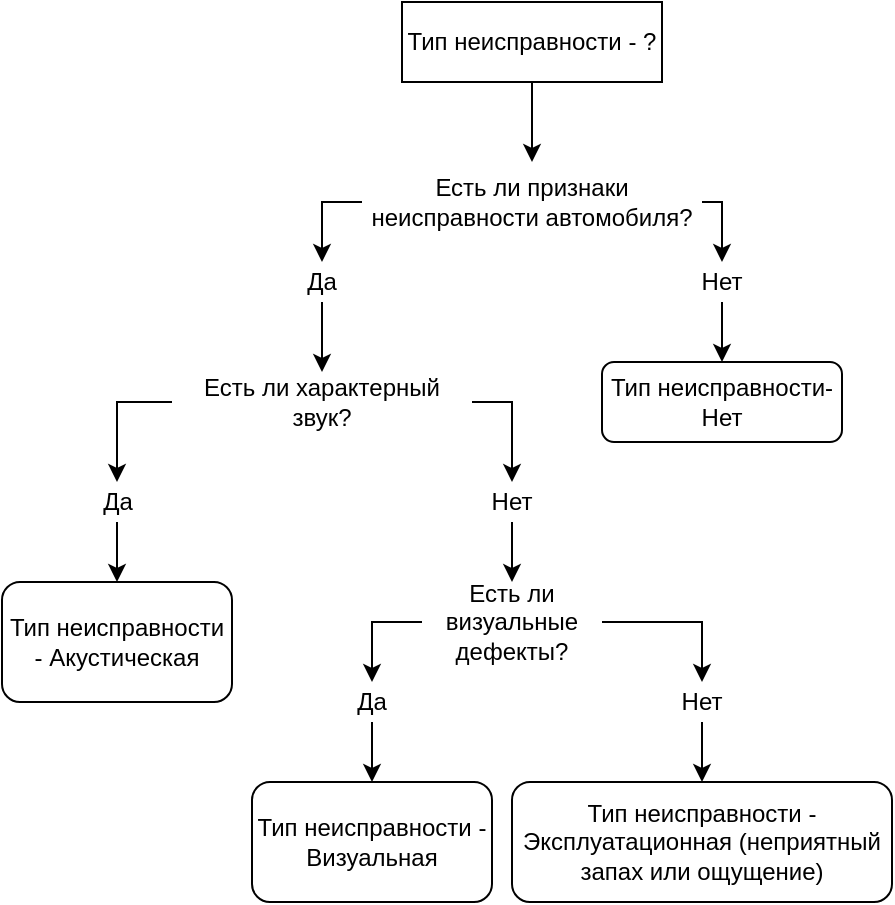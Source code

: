 <mxfile version="13.7.9" type="device" pages="9"><diagram id="DVFg7VXcqkEOfxX3SrjN" name="Тип неисправности"><mxGraphModel dx="981" dy="567" grid="1" gridSize="10" guides="1" tooltips="1" connect="1" arrows="1" fold="1" page="1" pageScale="1" pageWidth="827" pageHeight="1169" math="0" shadow="0"><root><mxCell id="UOjEjRcHUk7yhTwWrlG8-0"/><mxCell id="UOjEjRcHUk7yhTwWrlG8-1" parent="UOjEjRcHUk7yhTwWrlG8-0"/><mxCell id="UOjEjRcHUk7yhTwWrlG8-24" style="edgeStyle=orthogonalEdgeStyle;rounded=0;orthogonalLoop=1;jettySize=auto;html=1;exitX=0.5;exitY=1;exitDx=0;exitDy=0;entryX=0.5;entryY=0;entryDx=0;entryDy=0;startFill=0;strokeWidth=1;fontSize=12;" parent="UOjEjRcHUk7yhTwWrlG8-1" source="UOjEjRcHUk7yhTwWrlG8-3" target="UOjEjRcHUk7yhTwWrlG8-4" edge="1"><mxGeometry relative="1" as="geometry"/></mxCell><mxCell id="UOjEjRcHUk7yhTwWrlG8-3" value="&lt;span style=&quot;font-size: 12px;&quot;&gt;Тип неисправности - ?&lt;/span&gt;" style="rounded=0;whiteSpace=wrap;html=1;fontSize=12;" parent="UOjEjRcHUk7yhTwWrlG8-1" vertex="1"><mxGeometry x="315" y="40" width="130" height="40" as="geometry"/></mxCell><mxCell id="UOjEjRcHUk7yhTwWrlG8-21" style="edgeStyle=orthogonalEdgeStyle;rounded=0;orthogonalLoop=1;jettySize=auto;html=1;exitX=0;exitY=0.5;exitDx=0;exitDy=0;startFill=0;strokeWidth=1;fontSize=12;" parent="UOjEjRcHUk7yhTwWrlG8-1" source="UOjEjRcHUk7yhTwWrlG8-4" target="UOjEjRcHUk7yhTwWrlG8-5" edge="1"><mxGeometry relative="1" as="geometry"/></mxCell><mxCell id="UOjEjRcHUk7yhTwWrlG8-22" style="edgeStyle=orthogonalEdgeStyle;rounded=0;orthogonalLoop=1;jettySize=auto;html=1;exitX=1;exitY=0.5;exitDx=0;exitDy=0;entryX=0.5;entryY=0;entryDx=0;entryDy=0;startFill=0;strokeWidth=1;fontSize=12;" parent="UOjEjRcHUk7yhTwWrlG8-1" source="UOjEjRcHUk7yhTwWrlG8-4" target="UOjEjRcHUk7yhTwWrlG8-6" edge="1"><mxGeometry relative="1" as="geometry"/></mxCell><mxCell id="UOjEjRcHUk7yhTwWrlG8-4" value="Есть ли признаки неисправности автомобиля?" style="text;html=1;strokeColor=none;fillColor=none;align=center;verticalAlign=middle;whiteSpace=wrap;rounded=0;fontSize=12;" parent="UOjEjRcHUk7yhTwWrlG8-1" vertex="1"><mxGeometry x="295" y="120" width="170" height="40" as="geometry"/></mxCell><mxCell id="UOjEjRcHUk7yhTwWrlG8-20" style="edgeStyle=orthogonalEdgeStyle;rounded=0;orthogonalLoop=1;jettySize=auto;html=1;exitX=0.5;exitY=1;exitDx=0;exitDy=0;entryX=0.5;entryY=0;entryDx=0;entryDy=0;startFill=0;strokeWidth=1;fontSize=12;" parent="UOjEjRcHUk7yhTwWrlG8-1" source="UOjEjRcHUk7yhTwWrlG8-5" target="UOjEjRcHUk7yhTwWrlG8-11" edge="1"><mxGeometry relative="1" as="geometry"/></mxCell><mxCell id="UOjEjRcHUk7yhTwWrlG8-5" value="Да" style="text;html=1;strokeColor=none;fillColor=none;align=center;verticalAlign=middle;whiteSpace=wrap;rounded=0;fontSize=12;" parent="UOjEjRcHUk7yhTwWrlG8-1" vertex="1"><mxGeometry x="255" y="170" width="40" height="20" as="geometry"/></mxCell><mxCell id="UOjEjRcHUk7yhTwWrlG8-23" style="edgeStyle=orthogonalEdgeStyle;rounded=0;orthogonalLoop=1;jettySize=auto;html=1;exitX=0.5;exitY=1;exitDx=0;exitDy=0;entryX=0.5;entryY=0;entryDx=0;entryDy=0;startFill=0;strokeWidth=1;fontSize=12;" parent="UOjEjRcHUk7yhTwWrlG8-1" source="UOjEjRcHUk7yhTwWrlG8-6" target="UOjEjRcHUk7yhTwWrlG8-7" edge="1"><mxGeometry relative="1" as="geometry"/></mxCell><mxCell id="UOjEjRcHUk7yhTwWrlG8-6" value="Нет" style="text;html=1;strokeColor=none;fillColor=none;align=center;verticalAlign=middle;whiteSpace=wrap;rounded=0;fontSize=12;" parent="UOjEjRcHUk7yhTwWrlG8-1" vertex="1"><mxGeometry x="455" y="170" width="40" height="20" as="geometry"/></mxCell><mxCell id="UOjEjRcHUk7yhTwWrlG8-7" value="Тип неисправности- Нет" style="rounded=1;whiteSpace=wrap;html=1;fontSize=12;" parent="UOjEjRcHUk7yhTwWrlG8-1" vertex="1"><mxGeometry x="415" y="220" width="120" height="40" as="geometry"/></mxCell><mxCell id="rwRFIJ4FsblrGZBtR5hM-2" style="edgeStyle=orthogonalEdgeStyle;rounded=0;orthogonalLoop=1;jettySize=auto;html=1;exitX=0;exitY=0.5;exitDx=0;exitDy=0;entryX=0.5;entryY=0;entryDx=0;entryDy=0;fontSize=12;" edge="1" parent="UOjEjRcHUk7yhTwWrlG8-1" source="UOjEjRcHUk7yhTwWrlG8-11" target="rwRFIJ4FsblrGZBtR5hM-0"><mxGeometry relative="1" as="geometry"/></mxCell><mxCell id="rwRFIJ4FsblrGZBtR5hM-4" style="edgeStyle=orthogonalEdgeStyle;rounded=0;orthogonalLoop=1;jettySize=auto;html=1;exitX=1;exitY=0.5;exitDx=0;exitDy=0;entryX=0.5;entryY=0;entryDx=0;entryDy=0;fontSize=12;" edge="1" parent="UOjEjRcHUk7yhTwWrlG8-1" source="UOjEjRcHUk7yhTwWrlG8-11" target="rwRFIJ4FsblrGZBtR5hM-1"><mxGeometry relative="1" as="geometry"/></mxCell><mxCell id="UOjEjRcHUk7yhTwWrlG8-11" value="&lt;span style=&quot;font-size: 12px&quot;&gt;Есть ли характерный звук?&lt;/span&gt;" style="text;html=1;strokeColor=none;fillColor=none;align=center;verticalAlign=middle;whiteSpace=wrap;rounded=0;fontSize=12;" parent="UOjEjRcHUk7yhTwWrlG8-1" vertex="1"><mxGeometry x="200" y="225" width="150" height="30" as="geometry"/></mxCell><mxCell id="UOjEjRcHUk7yhTwWrlG8-29" value="Тип неисправности -&amp;nbsp;&lt;span style=&quot;font-size: 12px;&quot;&gt;Акустическая&lt;/span&gt;" style="rounded=1;whiteSpace=wrap;html=1;fontSize=12;" parent="UOjEjRcHUk7yhTwWrlG8-1" vertex="1"><mxGeometry x="115" y="330" width="115" height="60" as="geometry"/></mxCell><mxCell id="UOjEjRcHUk7yhTwWrlG8-30" value="Тип неисправности - Визуальная" style="rounded=1;whiteSpace=wrap;html=1;fontSize=12;" parent="UOjEjRcHUk7yhTwWrlG8-1" vertex="1"><mxGeometry x="240" y="430" width="120" height="60" as="geometry"/></mxCell><mxCell id="UOjEjRcHUk7yhTwWrlG8-31" value="Тип неисправности - Эксплуатационная (неприятный запах или ощущение)" style="rounded=1;whiteSpace=wrap;html=1;fontSize=12;" parent="UOjEjRcHUk7yhTwWrlG8-1" vertex="1"><mxGeometry x="370" y="430" width="190" height="60" as="geometry"/></mxCell><mxCell id="rwRFIJ4FsblrGZBtR5hM-3" value="" style="edgeStyle=orthogonalEdgeStyle;rounded=0;orthogonalLoop=1;jettySize=auto;html=1;fontSize=12;" edge="1" parent="UOjEjRcHUk7yhTwWrlG8-1" source="rwRFIJ4FsblrGZBtR5hM-0" target="UOjEjRcHUk7yhTwWrlG8-29"><mxGeometry relative="1" as="geometry"/></mxCell><mxCell id="rwRFIJ4FsblrGZBtR5hM-0" value="Да" style="text;html=1;strokeColor=none;fillColor=none;align=center;verticalAlign=middle;whiteSpace=wrap;rounded=0;fontSize=12;" vertex="1" parent="UOjEjRcHUk7yhTwWrlG8-1"><mxGeometry x="152.5" y="280" width="40" height="20" as="geometry"/></mxCell><mxCell id="rwRFIJ4FsblrGZBtR5hM-8" style="edgeStyle=orthogonalEdgeStyle;rounded=0;orthogonalLoop=1;jettySize=auto;html=1;exitX=0.5;exitY=1;exitDx=0;exitDy=0;entryX=0.5;entryY=0;entryDx=0;entryDy=0;fontSize=12;" edge="1" parent="UOjEjRcHUk7yhTwWrlG8-1" source="rwRFIJ4FsblrGZBtR5hM-1" target="rwRFIJ4FsblrGZBtR5hM-5"><mxGeometry relative="1" as="geometry"/></mxCell><mxCell id="rwRFIJ4FsblrGZBtR5hM-1" value="Нет" style="text;html=1;strokeColor=none;fillColor=none;align=center;verticalAlign=middle;whiteSpace=wrap;rounded=0;fontSize=12;" vertex="1" parent="UOjEjRcHUk7yhTwWrlG8-1"><mxGeometry x="350" y="280" width="40" height="20" as="geometry"/></mxCell><mxCell id="rwRFIJ4FsblrGZBtR5hM-6" style="edgeStyle=orthogonalEdgeStyle;rounded=0;orthogonalLoop=1;jettySize=auto;html=1;exitX=0.5;exitY=1;exitDx=0;exitDy=0;entryX=0.5;entryY=0;entryDx=0;entryDy=0;fontSize=12;" edge="1" parent="UOjEjRcHUk7yhTwWrlG8-1" source="rwRFIJ4FsblrGZBtR5hM-9" target="UOjEjRcHUk7yhTwWrlG8-30"><mxGeometry relative="1" as="geometry"/></mxCell><mxCell id="rwRFIJ4FsblrGZBtR5hM-7" style="edgeStyle=orthogonalEdgeStyle;rounded=0;orthogonalLoop=1;jettySize=auto;html=1;exitX=0.5;exitY=1;exitDx=0;exitDy=0;entryX=0.5;entryY=0;entryDx=0;entryDy=0;fontSize=12;" edge="1" parent="UOjEjRcHUk7yhTwWrlG8-1" source="rwRFIJ4FsblrGZBtR5hM-10" target="UOjEjRcHUk7yhTwWrlG8-31"><mxGeometry relative="1" as="geometry"/></mxCell><mxCell id="rwRFIJ4FsblrGZBtR5hM-5" value="Есть ли визуальные дефекты?" style="text;html=1;strokeColor=none;fillColor=none;align=center;verticalAlign=middle;whiteSpace=wrap;rounded=0;fontSize=12;" vertex="1" parent="UOjEjRcHUk7yhTwWrlG8-1"><mxGeometry x="325" y="330" width="90" height="40" as="geometry"/></mxCell><mxCell id="rwRFIJ4FsblrGZBtR5hM-9" value="Да" style="text;html=1;strokeColor=none;fillColor=none;align=center;verticalAlign=middle;whiteSpace=wrap;rounded=0;fontSize=12;" vertex="1" parent="UOjEjRcHUk7yhTwWrlG8-1"><mxGeometry x="280" y="380" width="40" height="20" as="geometry"/></mxCell><mxCell id="rwRFIJ4FsblrGZBtR5hM-11" style="edgeStyle=orthogonalEdgeStyle;rounded=0;orthogonalLoop=1;jettySize=auto;html=1;exitX=0;exitY=0.5;exitDx=0;exitDy=0;entryX=0.5;entryY=0;entryDx=0;entryDy=0;fontSize=12;" edge="1" parent="UOjEjRcHUk7yhTwWrlG8-1" source="rwRFIJ4FsblrGZBtR5hM-5" target="rwRFIJ4FsblrGZBtR5hM-9"><mxGeometry relative="1" as="geometry"><mxPoint x="325" y="360.0" as="sourcePoint"/><mxPoint x="280" y="440.0" as="targetPoint"/></mxGeometry></mxCell><mxCell id="rwRFIJ4FsblrGZBtR5hM-10" value="Нет" style="text;html=1;strokeColor=none;fillColor=none;align=center;verticalAlign=middle;whiteSpace=wrap;rounded=0;fontSize=12;" vertex="1" parent="UOjEjRcHUk7yhTwWrlG8-1"><mxGeometry x="445" y="380" width="40" height="20" as="geometry"/></mxCell><mxCell id="rwRFIJ4FsblrGZBtR5hM-12" style="edgeStyle=orthogonalEdgeStyle;rounded=0;orthogonalLoop=1;jettySize=auto;html=1;exitX=1;exitY=0.5;exitDx=0;exitDy=0;entryX=0.5;entryY=0;entryDx=0;entryDy=0;fontSize=12;" edge="1" parent="UOjEjRcHUk7yhTwWrlG8-1" source="rwRFIJ4FsblrGZBtR5hM-5" target="rwRFIJ4FsblrGZBtR5hM-10"><mxGeometry relative="1" as="geometry"><mxPoint x="415" y="360.0" as="sourcePoint"/><mxPoint x="510" y="420.0" as="targetPoint"/></mxGeometry></mxCell></root></mxGraphModel></diagram><diagram name="Тип неисправности (упрощенная)" id="2yNiftfFF_rkrSKsOmRH"><mxGraphModel dx="1422" dy="822" grid="1" gridSize="10" guides="1" tooltips="1" connect="1" arrows="1" fold="1" page="1" pageScale="1" pageWidth="827" pageHeight="1169" math="0" shadow="0"><root><mxCell id="vnXv1fjGDhmKwPuv7SyA-0"/><mxCell id="vnXv1fjGDhmKwPuv7SyA-1" parent="vnXv1fjGDhmKwPuv7SyA-0"/><mxCell id="vnXv1fjGDhmKwPuv7SyA-35" style="edgeStyle=orthogonalEdgeStyle;rounded=0;orthogonalLoop=1;jettySize=auto;html=1;exitX=0;exitY=0.5;exitDx=0;exitDy=0;entryX=0.5;entryY=0;entryDx=0;entryDy=0;fontSize=12;" edge="1" parent="vnXv1fjGDhmKwPuv7SyA-1" source="vnXv1fjGDhmKwPuv7SyA-3" target="vnXv1fjGDhmKwPuv7SyA-30"><mxGeometry relative="1" as="geometry"/></mxCell><mxCell id="vnXv1fjGDhmKwPuv7SyA-36" style="edgeStyle=orthogonalEdgeStyle;rounded=0;orthogonalLoop=1;jettySize=auto;html=1;exitX=1;exitY=0.5;exitDx=0;exitDy=0;entryX=0.5;entryY=0;entryDx=0;entryDy=0;fontSize=12;" edge="1" parent="vnXv1fjGDhmKwPuv7SyA-1" source="vnXv1fjGDhmKwPuv7SyA-3" target="vnXv1fjGDhmKwPuv7SyA-29"><mxGeometry relative="1" as="geometry"/></mxCell><mxCell id="vnXv1fjGDhmKwPuv7SyA-3" value="&lt;span style=&quot;font-size: 12px;&quot;&gt;Тип неисправности - ?&lt;/span&gt;" style="rounded=0;whiteSpace=wrap;html=1;fontSize=12;" vertex="1" parent="vnXv1fjGDhmKwPuv7SyA-1"><mxGeometry x="315" y="40" width="130" height="40" as="geometry"/></mxCell><mxCell id="vnXv1fjGDhmKwPuv7SyA-11" value="Тип неисправности- Нет" style="rounded=1;whiteSpace=wrap;html=1;fontSize=12;" vertex="1" parent="vnXv1fjGDhmKwPuv7SyA-1"><mxGeometry x="495" y="150" width="120" height="40" as="geometry"/></mxCell><mxCell id="vnXv1fjGDhmKwPuv7SyA-15" value="Тип неисправности -&amp;nbsp;&lt;span style=&quot;font-size: 12px;&quot;&gt;Акустическая&lt;/span&gt;" style="rounded=1;whiteSpace=wrap;html=1;fontSize=12;" vertex="1" parent="vnXv1fjGDhmKwPuv7SyA-1"><mxGeometry x="40" y="220" width="115" height="60" as="geometry"/></mxCell><mxCell id="vnXv1fjGDhmKwPuv7SyA-16" value="Тип неисправности - Визуальная" style="rounded=1;whiteSpace=wrap;html=1;fontSize=12;" vertex="1" parent="vnXv1fjGDhmKwPuv7SyA-1"><mxGeometry x="175" y="320" width="120" height="60" as="geometry"/></mxCell><mxCell id="vnXv1fjGDhmKwPuv7SyA-17" value="Тип неисправности - Эксплуатационная (неприятный запах или ощущение)" style="rounded=1;whiteSpace=wrap;html=1;fontSize=12;" vertex="1" parent="vnXv1fjGDhmKwPuv7SyA-1"><mxGeometry x="340" y="320" width="190" height="60" as="geometry"/></mxCell><mxCell id="vnXv1fjGDhmKwPuv7SyA-37" style="edgeStyle=orthogonalEdgeStyle;rounded=0;orthogonalLoop=1;jettySize=auto;html=1;exitX=0.5;exitY=1;exitDx=0;exitDy=0;entryX=0.5;entryY=0;entryDx=0;entryDy=0;fontSize=12;" edge="1" parent="vnXv1fjGDhmKwPuv7SyA-1" source="vnXv1fjGDhmKwPuv7SyA-29" target="vnXv1fjGDhmKwPuv7SyA-11"><mxGeometry relative="1" as="geometry"/></mxCell><mxCell id="vnXv1fjGDhmKwPuv7SyA-29" value="Есть ли признаки неисправности автомобиля? - Нет" style="text;html=1;strokeColor=none;fillColor=none;align=center;verticalAlign=middle;whiteSpace=wrap;rounded=0;fontSize=12;" vertex="1" parent="vnXv1fjGDhmKwPuv7SyA-1"><mxGeometry x="470" y="80" width="170" height="40" as="geometry"/></mxCell><mxCell id="vnXv1fjGDhmKwPuv7SyA-38" style="edgeStyle=orthogonalEdgeStyle;rounded=0;orthogonalLoop=1;jettySize=auto;html=1;exitX=1;exitY=0.5;exitDx=0;exitDy=0;entryX=0.5;entryY=0;entryDx=0;entryDy=0;fontSize=12;" edge="1" parent="vnXv1fjGDhmKwPuv7SyA-1" source="vnXv1fjGDhmKwPuv7SyA-30" target="vnXv1fjGDhmKwPuv7SyA-31"><mxGeometry relative="1" as="geometry"/></mxCell><mxCell id="c3EXhHVoEjHW6FdbZsUU-0" style="edgeStyle=orthogonalEdgeStyle;rounded=0;orthogonalLoop=1;jettySize=auto;html=1;exitX=0;exitY=0.5;exitDx=0;exitDy=0;entryX=0.5;entryY=0;entryDx=0;entryDy=0;fontSize=12;" edge="1" parent="vnXv1fjGDhmKwPuv7SyA-1" source="vnXv1fjGDhmKwPuv7SyA-30" target="vnXv1fjGDhmKwPuv7SyA-32"><mxGeometry relative="1" as="geometry"/></mxCell><mxCell id="vnXv1fjGDhmKwPuv7SyA-30" value="Есть ли признаки неисправности автомобиля? - Да" style="text;html=1;strokeColor=none;fillColor=none;align=center;verticalAlign=middle;whiteSpace=wrap;rounded=0;fontSize=12;" vertex="1" parent="vnXv1fjGDhmKwPuv7SyA-1"><mxGeometry x="130" y="80" width="170" height="40" as="geometry"/></mxCell><mxCell id="c3EXhHVoEjHW6FdbZsUU-2" style="edgeStyle=orthogonalEdgeStyle;rounded=0;orthogonalLoop=1;jettySize=auto;html=1;exitX=0;exitY=0.5;exitDx=0;exitDy=0;entryX=0.5;entryY=0;entryDx=0;entryDy=0;fontSize=12;" edge="1" parent="vnXv1fjGDhmKwPuv7SyA-1" source="vnXv1fjGDhmKwPuv7SyA-31" target="vnXv1fjGDhmKwPuv7SyA-34"><mxGeometry relative="1" as="geometry"/></mxCell><mxCell id="c3EXhHVoEjHW6FdbZsUU-3" style="edgeStyle=orthogonalEdgeStyle;rounded=0;orthogonalLoop=1;jettySize=auto;html=1;exitX=1;exitY=0.5;exitDx=0;exitDy=0;entryX=0.5;entryY=0;entryDx=0;entryDy=0;fontSize=12;" edge="1" parent="vnXv1fjGDhmKwPuv7SyA-1" source="vnXv1fjGDhmKwPuv7SyA-31" target="vnXv1fjGDhmKwPuv7SyA-33"><mxGeometry relative="1" as="geometry"/></mxCell><mxCell id="vnXv1fjGDhmKwPuv7SyA-31" value="Есть ли характерный звук?&lt;span style=&quot;font-size: 12px&quot;&gt;&amp;nbsp;- Нет&lt;/span&gt;" style="text;html=1;strokeColor=none;fillColor=none;align=center;verticalAlign=middle;whiteSpace=wrap;rounded=0;fontSize=12;" vertex="1" parent="vnXv1fjGDhmKwPuv7SyA-1"><mxGeometry x="264" y="155" width="150" height="30" as="geometry"/></mxCell><mxCell id="c3EXhHVoEjHW6FdbZsUU-1" style="edgeStyle=orthogonalEdgeStyle;rounded=0;orthogonalLoop=1;jettySize=auto;html=1;exitX=0.5;exitY=1;exitDx=0;exitDy=0;entryX=0.5;entryY=0;entryDx=0;entryDy=0;fontSize=12;" edge="1" parent="vnXv1fjGDhmKwPuv7SyA-1" source="vnXv1fjGDhmKwPuv7SyA-32" target="vnXv1fjGDhmKwPuv7SyA-15"><mxGeometry relative="1" as="geometry"/></mxCell><mxCell id="vnXv1fjGDhmKwPuv7SyA-32" value="Есть ли характерный звук?&lt;span style=&quot;font-size: 12px&quot;&gt;&amp;nbsp;- Да&lt;/span&gt;" style="text;html=1;strokeColor=none;fillColor=none;align=center;verticalAlign=middle;whiteSpace=wrap;rounded=0;fontSize=12;" vertex="1" parent="vnXv1fjGDhmKwPuv7SyA-1"><mxGeometry x="22.5" y="155" width="150" height="30" as="geometry"/></mxCell><mxCell id="c3EXhHVoEjHW6FdbZsUU-4" style="edgeStyle=orthogonalEdgeStyle;rounded=0;orthogonalLoop=1;jettySize=auto;html=1;exitX=0.5;exitY=1;exitDx=0;exitDy=0;entryX=0.5;entryY=0;entryDx=0;entryDy=0;fontSize=12;" edge="1" parent="vnXv1fjGDhmKwPuv7SyA-1" source="vnXv1fjGDhmKwPuv7SyA-33" target="vnXv1fjGDhmKwPuv7SyA-17"><mxGeometry relative="1" as="geometry"/></mxCell><mxCell id="vnXv1fjGDhmKwPuv7SyA-33" value="Есть ли визуальные дефекты? - Нет" style="text;html=1;strokeColor=none;fillColor=none;align=center;verticalAlign=middle;whiteSpace=wrap;rounded=0;fontSize=12;" vertex="1" parent="vnXv1fjGDhmKwPuv7SyA-1"><mxGeometry x="390" y="230" width="90" height="40" as="geometry"/></mxCell><mxCell id="c3EXhHVoEjHW6FdbZsUU-5" style="edgeStyle=orthogonalEdgeStyle;rounded=0;orthogonalLoop=1;jettySize=auto;html=1;exitX=0.5;exitY=1;exitDx=0;exitDy=0;entryX=0.5;entryY=0;entryDx=0;entryDy=0;fontSize=12;" edge="1" parent="vnXv1fjGDhmKwPuv7SyA-1" source="vnXv1fjGDhmKwPuv7SyA-34" target="vnXv1fjGDhmKwPuv7SyA-16"><mxGeometry relative="1" as="geometry"/></mxCell><mxCell id="vnXv1fjGDhmKwPuv7SyA-34" value="Есть ли визуальные дефекты? - Да" style="text;html=1;strokeColor=none;fillColor=none;align=center;verticalAlign=middle;whiteSpace=wrap;rounded=0;fontSize=12;" vertex="1" parent="vnXv1fjGDhmKwPuv7SyA-1"><mxGeometry x="190" y="225" width="90" height="50" as="geometry"/></mxCell></root></mxGraphModel></diagram><diagram id="AYI9rVXH-7YilRFemRzN" name="Акустическая"><mxGraphModel dx="3327" dy="967" grid="1" gridSize="10" guides="1" tooltips="1" connect="1" arrows="1" fold="1" page="1" pageScale="1" pageWidth="827" pageHeight="1169" math="0" shadow="0"><root><mxCell id="AahlhXadChiNMkwhD1Xx-0"/><mxCell id="AahlhXadChiNMkwhD1Xx-1" parent="AahlhXadChiNMkwhD1Xx-0"/><mxCell id="cxk7KykG18ya-nkwgu1Q-32" style="edgeStyle=orthogonalEdgeStyle;rounded=0;orthogonalLoop=1;jettySize=auto;html=1;exitX=0.5;exitY=1;exitDx=0;exitDy=0;entryX=0.5;entryY=0;entryDx=0;entryDy=0;" edge="1" parent="AahlhXadChiNMkwhD1Xx-1" source="cxk7KykG18ya-nkwgu1Q-0" target="cxk7KykG18ya-nkwgu1Q-1"><mxGeometry relative="1" as="geometry"/></mxCell><mxCell id="cxk7KykG18ya-nkwgu1Q-0" value="&lt;span&gt;Тип неисправности -&amp;nbsp;&lt;/span&gt;&lt;span&gt;Акустическая&lt;/span&gt;" style="rounded=0;whiteSpace=wrap;html=1;" vertex="1" parent="AahlhXadChiNMkwhD1Xx-1"><mxGeometry x="-460" y="120" width="120" height="60" as="geometry"/></mxCell><mxCell id="cxk7KykG18ya-nkwgu1Q-30" style="edgeStyle=orthogonalEdgeStyle;rounded=0;orthogonalLoop=1;jettySize=auto;html=1;exitX=0;exitY=0.5;exitDx=0;exitDy=0;entryX=0.5;entryY=0;entryDx=0;entryDy=0;" edge="1" parent="AahlhXadChiNMkwhD1Xx-1" source="cxk7KykG18ya-nkwgu1Q-1" target="cxk7KykG18ya-nkwgu1Q-2"><mxGeometry relative="1" as="geometry"/></mxCell><mxCell id="cxk7KykG18ya-nkwgu1Q-31" style="edgeStyle=orthogonalEdgeStyle;rounded=0;orthogonalLoop=1;jettySize=auto;html=1;exitX=1;exitY=0.5;exitDx=0;exitDy=0;entryX=0.5;entryY=0;entryDx=0;entryDy=0;" edge="1" parent="AahlhXadChiNMkwhD1Xx-1" source="cxk7KykG18ya-nkwgu1Q-1" target="cxk7KykG18ya-nkwgu1Q-3"><mxGeometry relative="1" as="geometry"/></mxCell><mxCell id="cxk7KykG18ya-nkwgu1Q-1" value="Источник звука колеса?" style="text;html=1;strokeColor=none;fillColor=none;align=center;verticalAlign=middle;whiteSpace=wrap;rounded=0;" vertex="1" parent="AahlhXadChiNMkwhD1Xx-1"><mxGeometry x="-454" y="220" width="108" height="40" as="geometry"/></mxCell><mxCell id="cxk7KykG18ya-nkwgu1Q-29" style="edgeStyle=orthogonalEdgeStyle;rounded=0;orthogonalLoop=1;jettySize=auto;html=1;exitX=0.5;exitY=1;exitDx=0;exitDy=0;entryX=0.5;entryY=0;entryDx=0;entryDy=0;" edge="1" parent="AahlhXadChiNMkwhD1Xx-1" source="cxk7KykG18ya-nkwgu1Q-2" target="cxk7KykG18ya-nkwgu1Q-4"><mxGeometry relative="1" as="geometry"/></mxCell><mxCell id="cxk7KykG18ya-nkwgu1Q-2" value="Да" style="text;html=1;strokeColor=none;fillColor=none;align=center;verticalAlign=middle;whiteSpace=wrap;rounded=0;" vertex="1" parent="AahlhXadChiNMkwhD1Xx-1"><mxGeometry x="-672.5" y="280" width="40" height="20" as="geometry"/></mxCell><mxCell id="RKp4n4PQy2Of-mUYXEq8-7" style="edgeStyle=orthogonalEdgeStyle;rounded=0;orthogonalLoop=1;jettySize=auto;html=1;exitX=0.5;exitY=1;exitDx=0;exitDy=0;entryX=0.5;entryY=0;entryDx=0;entryDy=0;" edge="1" parent="AahlhXadChiNMkwhD1Xx-1" source="cxk7KykG18ya-nkwgu1Q-3" target="RKp4n4PQy2Of-mUYXEq8-2"><mxGeometry relative="1" as="geometry"/></mxCell><mxCell id="cxk7KykG18ya-nkwgu1Q-3" value="Нет" style="text;html=1;strokeColor=none;fillColor=none;align=center;verticalAlign=middle;whiteSpace=wrap;rounded=0;" vertex="1" parent="AahlhXadChiNMkwhD1Xx-1"><mxGeometry x="-314" y="280" width="40" height="20" as="geometry"/></mxCell><mxCell id="cxk7KykG18ya-nkwgu1Q-23" style="edgeStyle=orthogonalEdgeStyle;rounded=0;orthogonalLoop=1;jettySize=auto;html=1;exitX=0;exitY=0.5;exitDx=0;exitDy=0;entryX=0.5;entryY=0;entryDx=0;entryDy=0;" edge="1" parent="AahlhXadChiNMkwhD1Xx-1" source="cxk7KykG18ya-nkwgu1Q-4" target="cxk7KykG18ya-nkwgu1Q-5"><mxGeometry relative="1" as="geometry"/></mxCell><mxCell id="cxk7KykG18ya-nkwgu1Q-24" style="edgeStyle=orthogonalEdgeStyle;rounded=0;orthogonalLoop=1;jettySize=auto;html=1;exitX=1;exitY=0.5;exitDx=0;exitDy=0;entryX=0.5;entryY=0;entryDx=0;entryDy=0;" edge="1" parent="AahlhXadChiNMkwhD1Xx-1" source="cxk7KykG18ya-nkwgu1Q-4" target="cxk7KykG18ya-nkwgu1Q-6"><mxGeometry relative="1" as="geometry"/></mxCell><mxCell id="cxk7KykG18ya-nkwgu1Q-4" value="Тип звука - гул?" style="text;html=1;strokeColor=none;fillColor=none;align=center;verticalAlign=middle;whiteSpace=wrap;rounded=0;" vertex="1" parent="AahlhXadChiNMkwhD1Xx-1"><mxGeometry x="-692.5" y="345" width="80" height="30" as="geometry"/></mxCell><mxCell id="cxk7KykG18ya-nkwgu1Q-22" style="edgeStyle=orthogonalEdgeStyle;rounded=0;orthogonalLoop=1;jettySize=auto;html=1;exitX=0.5;exitY=1;exitDx=0;exitDy=0;entryX=0.5;entryY=0;entryDx=0;entryDy=0;" edge="1" parent="AahlhXadChiNMkwhD1Xx-1" source="cxk7KykG18ya-nkwgu1Q-5" target="cxk7KykG18ya-nkwgu1Q-21"><mxGeometry relative="1" as="geometry"/></mxCell><mxCell id="cxk7KykG18ya-nkwgu1Q-5" value="Да" style="text;html=1;strokeColor=none;fillColor=none;align=center;verticalAlign=middle;whiteSpace=wrap;rounded=0;" vertex="1" parent="AahlhXadChiNMkwhD1Xx-1"><mxGeometry x="-805" y="397.5" width="40" height="20" as="geometry"/></mxCell><mxCell id="cxk7KykG18ya-nkwgu1Q-25" style="edgeStyle=orthogonalEdgeStyle;rounded=0;orthogonalLoop=1;jettySize=auto;html=1;exitX=0.5;exitY=1;exitDx=0;exitDy=0;entryX=0.5;entryY=0;entryDx=0;entryDy=0;" edge="1" parent="AahlhXadChiNMkwhD1Xx-1" source="cxk7KykG18ya-nkwgu1Q-6" target="cxk7KykG18ya-nkwgu1Q-7"><mxGeometry relative="1" as="geometry"/></mxCell><mxCell id="cxk7KykG18ya-nkwgu1Q-6" value="Нет" style="text;html=1;strokeColor=none;fillColor=none;align=center;verticalAlign=middle;whiteSpace=wrap;rounded=0;" vertex="1" parent="AahlhXadChiNMkwhD1Xx-1"><mxGeometry x="-587.5" y="397.5" width="40" height="20" as="geometry"/></mxCell><mxCell id="cxk7KykG18ya-nkwgu1Q-26" style="edgeStyle=orthogonalEdgeStyle;rounded=0;orthogonalLoop=1;jettySize=auto;html=1;exitX=1;exitY=0.5;exitDx=0;exitDy=0;entryX=0.5;entryY=0;entryDx=0;entryDy=0;" edge="1" parent="AahlhXadChiNMkwhD1Xx-1" source="cxk7KykG18ya-nkwgu1Q-7" target="cxk7KykG18ya-nkwgu1Q-9"><mxGeometry relative="1" as="geometry"/></mxCell><mxCell id="cxk7KykG18ya-nkwgu1Q-27" style="edgeStyle=orthogonalEdgeStyle;rounded=0;orthogonalLoop=1;jettySize=auto;html=1;exitX=0;exitY=0.5;exitDx=0;exitDy=0;entryX=0.5;entryY=0;entryDx=0;entryDy=0;" edge="1" parent="AahlhXadChiNMkwhD1Xx-1" source="cxk7KykG18ya-nkwgu1Q-7" target="cxk7KykG18ya-nkwgu1Q-8"><mxGeometry relative="1" as="geometry"/></mxCell><mxCell id="cxk7KykG18ya-nkwgu1Q-7" value="Тип звука - стук и скрип?" style="text;html=1;strokeColor=none;fillColor=none;align=center;verticalAlign=middle;whiteSpace=wrap;rounded=0;" vertex="1" parent="AahlhXadChiNMkwhD1Xx-1"><mxGeometry x="-607.5" y="470" width="80" height="30" as="geometry"/></mxCell><mxCell id="cxk7KykG18ya-nkwgu1Q-19" style="edgeStyle=orthogonalEdgeStyle;rounded=0;orthogonalLoop=1;jettySize=auto;html=1;exitX=0.5;exitY=1;exitDx=0;exitDy=0;entryX=0.5;entryY=0;entryDx=0;entryDy=0;" edge="1" parent="AahlhXadChiNMkwhD1Xx-1" source="cxk7KykG18ya-nkwgu1Q-8" target="cxk7KykG18ya-nkwgu1Q-12"><mxGeometry relative="1" as="geometry"/></mxCell><mxCell id="cxk7KykG18ya-nkwgu1Q-8" value="Да" style="text;html=1;strokeColor=none;fillColor=none;align=center;verticalAlign=middle;whiteSpace=wrap;rounded=0;" vertex="1" parent="AahlhXadChiNMkwhD1Xx-1"><mxGeometry x="-672.5" y="530" width="40" height="20" as="geometry"/></mxCell><mxCell id="cxk7KykG18ya-nkwgu1Q-28" style="edgeStyle=orthogonalEdgeStyle;rounded=0;orthogonalLoop=1;jettySize=auto;html=1;exitX=0.5;exitY=1;exitDx=0;exitDy=0;entryX=0.5;entryY=0;entryDx=0;entryDy=0;" edge="1" parent="AahlhXadChiNMkwhD1Xx-1" source="cxk7KykG18ya-nkwgu1Q-9" target="cxk7KykG18ya-nkwgu1Q-20"><mxGeometry relative="1" as="geometry"/></mxCell><mxCell id="cxk7KykG18ya-nkwgu1Q-9" value="Нет" style="text;html=1;strokeColor=none;fillColor=none;align=center;verticalAlign=middle;whiteSpace=wrap;rounded=0;" vertex="1" parent="AahlhXadChiNMkwhD1Xx-1"><mxGeometry x="-510" y="530" width="40" height="20" as="geometry"/></mxCell><mxCell id="cxk7KykG18ya-nkwgu1Q-10" style="edgeStyle=orthogonalEdgeStyle;rounded=0;orthogonalLoop=1;jettySize=auto;html=1;exitX=1;exitY=0.5;exitDx=0;exitDy=0;entryX=0.5;entryY=0;entryDx=0;entryDy=0;startFill=0;strokeWidth=1;" edge="1" parent="AahlhXadChiNMkwhD1Xx-1" source="cxk7KykG18ya-nkwgu1Q-12" target="cxk7KykG18ya-nkwgu1Q-16"><mxGeometry relative="1" as="geometry"/></mxCell><mxCell id="cxk7KykG18ya-nkwgu1Q-11" style="edgeStyle=orthogonalEdgeStyle;rounded=0;orthogonalLoop=1;jettySize=auto;html=1;exitX=0;exitY=0.5;exitDx=0;exitDy=0;entryX=0.5;entryY=0;entryDx=0;entryDy=0;startFill=0;strokeWidth=1;" edge="1" parent="AahlhXadChiNMkwhD1Xx-1" source="cxk7KykG18ya-nkwgu1Q-12" target="cxk7KykG18ya-nkwgu1Q-14"><mxGeometry relative="1" as="geometry"/></mxCell><mxCell id="cxk7KykG18ya-nkwgu1Q-12" value="Причина звука?" style="text;html=1;strokeColor=none;fillColor=none;align=center;verticalAlign=middle;whiteSpace=wrap;rounded=0;" vertex="1" parent="AahlhXadChiNMkwhD1Xx-1"><mxGeometry x="-685" y="605" width="65" height="20" as="geometry"/></mxCell><mxCell id="cxk7KykG18ya-nkwgu1Q-13" style="edgeStyle=orthogonalEdgeStyle;rounded=0;orthogonalLoop=1;jettySize=auto;html=1;exitX=0.5;exitY=1;exitDx=0;exitDy=0;entryX=0.5;entryY=0;entryDx=0;entryDy=0;startFill=0;strokeWidth=1;" edge="1" parent="AahlhXadChiNMkwhD1Xx-1" source="cxk7KykG18ya-nkwgu1Q-14" target="cxk7KykG18ya-nkwgu1Q-18"><mxGeometry relative="1" as="geometry"/></mxCell><mxCell id="cxk7KykG18ya-nkwgu1Q-14" value="Поворот руля" style="text;html=1;strokeColor=none;fillColor=none;align=center;verticalAlign=middle;whiteSpace=wrap;rounded=0;" vertex="1" parent="AahlhXadChiNMkwhD1Xx-1"><mxGeometry x="-784" y="685" width="52" height="35" as="geometry"/></mxCell><mxCell id="cxk7KykG18ya-nkwgu1Q-15" style="edgeStyle=orthogonalEdgeStyle;rounded=0;orthogonalLoop=1;jettySize=auto;html=1;exitX=0.5;exitY=1;exitDx=0;exitDy=0;entryX=0.5;entryY=0;entryDx=0;entryDy=0;startFill=0;strokeWidth=1;" edge="1" parent="AahlhXadChiNMkwhD1Xx-1" source="cxk7KykG18ya-nkwgu1Q-16" target="cxk7KykG18ya-nkwgu1Q-17"><mxGeometry relative="1" as="geometry"/></mxCell><mxCell id="cxk7KykG18ya-nkwgu1Q-16" value="Езда по неровной поверхности" style="text;html=1;strokeColor=none;fillColor=none;align=center;verticalAlign=middle;whiteSpace=wrap;rounded=0;" vertex="1" parent="AahlhXadChiNMkwhD1Xx-1"><mxGeometry x="-604.5" y="680" width="78" height="45" as="geometry"/></mxCell><mxCell id="cxk7KykG18ya-nkwgu1Q-17" value="Неисправность амортизаторов" style="rounded=1;whiteSpace=wrap;html=1;" vertex="1" parent="AahlhXadChiNMkwhD1Xx-1"><mxGeometry x="-625.5" y="760" width="120" height="40" as="geometry"/></mxCell><mxCell id="cxk7KykG18ya-nkwgu1Q-18" value="Неисправность наконечника рулевой тяги" style="rounded=1;whiteSpace=wrap;html=1;" vertex="1" parent="AahlhXadChiNMkwhD1Xx-1"><mxGeometry x="-843.5" y="760" width="171" height="40" as="geometry"/></mxCell><mxCell id="cxk7KykG18ya-nkwgu1Q-20" value="Неисправность тормозных колодок" style="rounded=1;whiteSpace=wrap;html=1;" vertex="1" parent="AahlhXadChiNMkwhD1Xx-1"><mxGeometry x="-550" y="595" width="120" height="40" as="geometry"/></mxCell><mxCell id="cxk7KykG18ya-nkwgu1Q-21" value="Неисправность ступичных подшипников" style="rounded=1;whiteSpace=wrap;html=1;" vertex="1" parent="AahlhXadChiNMkwhD1Xx-1"><mxGeometry x="-860" y="465" width="150" height="40" as="geometry"/></mxCell><mxCell id="RKp4n4PQy2Of-mUYXEq8-9" style="edgeStyle=orthogonalEdgeStyle;rounded=0;orthogonalLoop=1;jettySize=auto;html=1;exitX=0.5;exitY=1;exitDx=0;exitDy=0;entryX=0.5;entryY=0;entryDx=0;entryDy=0;" edge="1" parent="AahlhXadChiNMkwhD1Xx-1" source="RKp4n4PQy2Of-mUYXEq8-0" target="RKp4n4PQy2Of-mUYXEq8-8"><mxGeometry relative="1" as="geometry"/></mxCell><mxCell id="RKp4n4PQy2Of-mUYXEq8-0" value="Да" style="text;html=1;strokeColor=none;fillColor=none;align=center;verticalAlign=middle;whiteSpace=wrap;rounded=0;" vertex="1" parent="AahlhXadChiNMkwhD1Xx-1"><mxGeometry x="-230" y="397.5" width="40" height="20" as="geometry"/></mxCell><mxCell id="RKp4n4PQy2Of-mUYXEq8-6" style="edgeStyle=orthogonalEdgeStyle;rounded=0;orthogonalLoop=1;jettySize=auto;html=1;exitX=0.5;exitY=1;exitDx=0;exitDy=0;entryX=0.5;entryY=0;entryDx=0;entryDy=0;" edge="1" parent="AahlhXadChiNMkwhD1Xx-1" source="RKp4n4PQy2Of-mUYXEq8-1" target="RKp4n4PQy2Of-mUYXEq8-5"><mxGeometry relative="1" as="geometry"/></mxCell><mxCell id="RKp4n4PQy2Of-mUYXEq8-1" value="Нет" style="text;html=1;strokeColor=none;fillColor=none;align=center;verticalAlign=middle;whiteSpace=wrap;rounded=0;" vertex="1" parent="AahlhXadChiNMkwhD1Xx-1"><mxGeometry x="-414" y="397.5" width="40" height="20" as="geometry"/></mxCell><mxCell id="RKp4n4PQy2Of-mUYXEq8-3" style="edgeStyle=orthogonalEdgeStyle;rounded=0;orthogonalLoop=1;jettySize=auto;html=1;exitX=1;exitY=0.5;exitDx=0;exitDy=0;entryX=0.5;entryY=0;entryDx=0;entryDy=0;" edge="1" parent="AahlhXadChiNMkwhD1Xx-1" source="RKp4n4PQy2Of-mUYXEq8-2" target="RKp4n4PQy2Of-mUYXEq8-0"><mxGeometry relative="1" as="geometry"/></mxCell><mxCell id="RKp4n4PQy2Of-mUYXEq8-4" style="edgeStyle=orthogonalEdgeStyle;rounded=0;orthogonalLoop=1;jettySize=auto;html=1;exitX=0;exitY=0.5;exitDx=0;exitDy=0;entryX=0.5;entryY=0;entryDx=0;entryDy=0;" edge="1" parent="AahlhXadChiNMkwhD1Xx-1" source="RKp4n4PQy2Of-mUYXEq8-2" target="RKp4n4PQy2Of-mUYXEq8-1"><mxGeometry relative="1" as="geometry"/></mxCell><mxCell id="RKp4n4PQy2Of-mUYXEq8-2" value="Источник звука под капотом?" style="text;html=1;strokeColor=none;fillColor=none;align=center;verticalAlign=middle;whiteSpace=wrap;rounded=0;" vertex="1" parent="AahlhXadChiNMkwhD1Xx-1"><mxGeometry x="-348" y="340" width="108" height="40" as="geometry"/></mxCell><mxCell id="RKp4n4PQy2Of-mUYXEq8-5" value="Неисправность системы выхлопа" style="rounded=1;whiteSpace=wrap;html=1;" vertex="1" parent="AahlhXadChiNMkwhD1Xx-1"><mxGeometry x="-454" y="470" width="120" height="30" as="geometry"/></mxCell><mxCell id="RKp4n4PQy2Of-mUYXEq8-16" style="edgeStyle=orthogonalEdgeStyle;rounded=0;orthogonalLoop=1;jettySize=auto;html=1;exitX=0;exitY=0.5;exitDx=0;exitDy=0;entryX=0.5;entryY=0;entryDx=0;entryDy=0;" edge="1" parent="AahlhXadChiNMkwhD1Xx-1" source="RKp4n4PQy2Of-mUYXEq8-8" target="RKp4n4PQy2Of-mUYXEq8-12"><mxGeometry relative="1" as="geometry"/></mxCell><mxCell id="RKp4n4PQy2Of-mUYXEq8-17" style="edgeStyle=orthogonalEdgeStyle;rounded=0;orthogonalLoop=1;jettySize=auto;html=1;exitX=1;exitY=0.5;exitDx=0;exitDy=0;entryX=0.5;entryY=0;entryDx=0;entryDy=0;" edge="1" parent="AahlhXadChiNMkwhD1Xx-1" source="RKp4n4PQy2Of-mUYXEq8-8" target="RKp4n4PQy2Of-mUYXEq8-13"><mxGeometry relative="1" as="geometry"/></mxCell><mxCell id="RKp4n4PQy2Of-mUYXEq8-8" value="Тип звука - визг, гул и скрежет?" style="text;html=1;strokeColor=none;fillColor=none;align=center;verticalAlign=middle;whiteSpace=wrap;rounded=0;" vertex="1" parent="AahlhXadChiNMkwhD1Xx-1"><mxGeometry x="-255" y="465" width="90" height="40" as="geometry"/></mxCell><mxCell id="RKp4n4PQy2Of-mUYXEq8-15" style="edgeStyle=orthogonalEdgeStyle;rounded=0;orthogonalLoop=1;jettySize=auto;html=1;exitX=0.5;exitY=1;exitDx=0;exitDy=0;entryX=0.5;entryY=0;entryDx=0;entryDy=0;" edge="1" parent="AahlhXadChiNMkwhD1Xx-1" source="RKp4n4PQy2Of-mUYXEq8-12" target="RKp4n4PQy2Of-mUYXEq8-14"><mxGeometry relative="1" as="geometry"/></mxCell><mxCell id="RKp4n4PQy2Of-mUYXEq8-12" value="Да" style="text;html=1;strokeColor=none;fillColor=none;align=center;verticalAlign=middle;whiteSpace=wrap;rounded=0;" vertex="1" parent="AahlhXadChiNMkwhD1Xx-1"><mxGeometry x="-310" y="530" width="40" height="20" as="geometry"/></mxCell><mxCell id="RKp4n4PQy2Of-mUYXEq8-27" style="edgeStyle=orthogonalEdgeStyle;rounded=0;orthogonalLoop=1;jettySize=auto;html=1;exitX=0.5;exitY=1;exitDx=0;exitDy=0;entryX=0.5;entryY=0;entryDx=0;entryDy=0;" edge="1" parent="AahlhXadChiNMkwhD1Xx-1" source="RKp4n4PQy2Of-mUYXEq8-13" target="RKp4n4PQy2Of-mUYXEq8-18"><mxGeometry relative="1" as="geometry"/></mxCell><mxCell id="RKp4n4PQy2Of-mUYXEq8-13" value="Нет" style="text;html=1;strokeColor=none;fillColor=none;align=center;verticalAlign=middle;whiteSpace=wrap;rounded=0;" vertex="1" parent="AahlhXadChiNMkwhD1Xx-1"><mxGeometry x="-140" y="530" width="40" height="20" as="geometry"/></mxCell><mxCell id="RKp4n4PQy2Of-mUYXEq8-14" value="Неисправность коробки передач" style="rounded=1;whiteSpace=wrap;html=1;" vertex="1" parent="AahlhXadChiNMkwhD1Xx-1"><mxGeometry x="-340" y="597" width="100" height="38" as="geometry"/></mxCell><mxCell id="RKp4n4PQy2Of-mUYXEq8-23" style="edgeStyle=orthogonalEdgeStyle;rounded=0;orthogonalLoop=1;jettySize=auto;html=1;exitX=0;exitY=0.5;exitDx=0;exitDy=0;entryX=0.5;entryY=0;entryDx=0;entryDy=0;" edge="1" parent="AahlhXadChiNMkwhD1Xx-1" source="RKp4n4PQy2Of-mUYXEq8-18" target="RKp4n4PQy2Of-mUYXEq8-19"><mxGeometry relative="1" as="geometry"/></mxCell><mxCell id="RKp4n4PQy2Of-mUYXEq8-26" style="edgeStyle=orthogonalEdgeStyle;rounded=0;orthogonalLoop=1;jettySize=auto;html=1;exitX=1;exitY=0.5;exitDx=0;exitDy=0;entryX=0.5;entryY=0;entryDx=0;entryDy=0;" edge="1" parent="AahlhXadChiNMkwhD1Xx-1" source="RKp4n4PQy2Of-mUYXEq8-18" target="RKp4n4PQy2Of-mUYXEq8-20"><mxGeometry relative="1" as="geometry"/></mxCell><mxCell id="RKp4n4PQy2Of-mUYXEq8-18" value="Тип звука - свист?" style="text;html=1;strokeColor=none;fillColor=none;align=center;verticalAlign=middle;whiteSpace=wrap;rounded=0;" vertex="1" parent="AahlhXadChiNMkwhD1Xx-1"><mxGeometry x="-165" y="596" width="90" height="40" as="geometry"/></mxCell><mxCell id="RKp4n4PQy2Of-mUYXEq8-24" style="edgeStyle=orthogonalEdgeStyle;rounded=0;orthogonalLoop=1;jettySize=auto;html=1;exitX=0.5;exitY=1;exitDx=0;exitDy=0;entryX=0.5;entryY=0;entryDx=0;entryDy=0;" edge="1" parent="AahlhXadChiNMkwhD1Xx-1" source="RKp4n4PQy2Of-mUYXEq8-19" target="RKp4n4PQy2Of-mUYXEq8-21"><mxGeometry relative="1" as="geometry"/></mxCell><mxCell id="RKp4n4PQy2Of-mUYXEq8-19" value="Да" style="text;html=1;strokeColor=none;fillColor=none;align=center;verticalAlign=middle;whiteSpace=wrap;rounded=0;" vertex="1" parent="AahlhXadChiNMkwhD1Xx-1"><mxGeometry x="-220" y="692.5" width="40" height="20" as="geometry"/></mxCell><mxCell id="RKp4n4PQy2Of-mUYXEq8-25" style="edgeStyle=orthogonalEdgeStyle;rounded=0;orthogonalLoop=1;jettySize=auto;html=1;exitX=0.5;exitY=1;exitDx=0;exitDy=0;entryX=0.5;entryY=0;entryDx=0;entryDy=0;" edge="1" parent="AahlhXadChiNMkwhD1Xx-1" source="RKp4n4PQy2Of-mUYXEq8-20" target="RKp4n4PQy2Of-mUYXEq8-22"><mxGeometry relative="1" as="geometry"/></mxCell><mxCell id="RKp4n4PQy2Of-mUYXEq8-20" value="Нет" style="text;html=1;strokeColor=none;fillColor=none;align=center;verticalAlign=middle;whiteSpace=wrap;rounded=0;" vertex="1" parent="AahlhXadChiNMkwhD1Xx-1"><mxGeometry x="-50" y="700" width="40" height="20" as="geometry"/></mxCell><mxCell id="RKp4n4PQy2Of-mUYXEq8-21" value="Неисправность ремня генератора" style="rounded=1;whiteSpace=wrap;html=1;" vertex="1" parent="AahlhXadChiNMkwhD1Xx-1"><mxGeometry x="-255" y="760" width="110" height="38" as="geometry"/></mxCell><mxCell id="RKp4n4PQy2Of-mUYXEq8-22" value="Неисправность водяной помпы системы охлаждения" style="rounded=1;whiteSpace=wrap;html=1;" vertex="1" parent="AahlhXadChiNMkwhD1Xx-1"><mxGeometry x="-112.5" y="760" width="165" height="38" as="geometry"/></mxCell></root></mxGraphModel></diagram><diagram name="Акустическая (упрощенная)" id="JOwxwnVeWsUqFlNiFA7K"><mxGraphModel dx="3076" dy="822" grid="1" gridSize="10" guides="1" tooltips="1" connect="1" arrows="1" fold="1" page="1" pageScale="1" pageWidth="827" pageHeight="1169" math="0" shadow="0"><root><mxCell id="SKO0W07aBZDil6Pfygmf-0"/><mxCell id="SKO0W07aBZDil6Pfygmf-1" parent="SKO0W07aBZDil6Pfygmf-0"/><mxCell id="wDJRNtM7IyIvKU-O0Tgo-27" style="edgeStyle=orthogonalEdgeStyle;rounded=0;orthogonalLoop=1;jettySize=auto;html=1;exitX=1;exitY=0.5;exitDx=0;exitDy=0;entryX=0.5;entryY=0;entryDx=0;entryDy=0;fontSize=12;" edge="1" parent="SKO0W07aBZDil6Pfygmf-1" source="SKO0W07aBZDil6Pfygmf-3" target="SKO0W07aBZDil6Pfygmf-10"><mxGeometry relative="1" as="geometry"/></mxCell><mxCell id="wDJRNtM7IyIvKU-O0Tgo-28" style="edgeStyle=orthogonalEdgeStyle;rounded=0;orthogonalLoop=1;jettySize=auto;html=1;exitX=0;exitY=0.5;exitDx=0;exitDy=0;entryX=0.5;entryY=0;entryDx=0;entryDy=0;fontSize=12;" edge="1" parent="SKO0W07aBZDil6Pfygmf-1" source="SKO0W07aBZDil6Pfygmf-3" target="SKO0W07aBZDil6Pfygmf-8"><mxGeometry relative="1" as="geometry"/></mxCell><mxCell id="SKO0W07aBZDil6Pfygmf-3" value="&lt;span&gt;Тип неисправности -&amp;nbsp;&lt;/span&gt;&lt;span&gt;Акустическая&lt;/span&gt;" style="rounded=0;whiteSpace=wrap;html=1;" vertex="1" parent="SKO0W07aBZDil6Pfygmf-1"><mxGeometry x="-533" y="190" width="120" height="60" as="geometry"/></mxCell><mxCell id="wDJRNtM7IyIvKU-O0Tgo-16" style="edgeStyle=orthogonalEdgeStyle;rounded=0;orthogonalLoop=1;jettySize=auto;html=1;exitX=0;exitY=0.5;exitDx=0;exitDy=0;entryX=0.5;entryY=0;entryDx=0;entryDy=0;fontSize=12;" edge="1" parent="SKO0W07aBZDil6Pfygmf-1" source="SKO0W07aBZDil6Pfygmf-8" target="wDJRNtM7IyIvKU-O0Tgo-3"><mxGeometry relative="1" as="geometry"/></mxCell><mxCell id="wDJRNtM7IyIvKU-O0Tgo-18" style="edgeStyle=orthogonalEdgeStyle;rounded=0;orthogonalLoop=1;jettySize=auto;html=1;exitX=1;exitY=0.5;exitDx=0;exitDy=0;entryX=0.5;entryY=0;entryDx=0;entryDy=0;fontSize=12;" edge="1" parent="SKO0W07aBZDil6Pfygmf-1" source="SKO0W07aBZDil6Pfygmf-8" target="wDJRNtM7IyIvKU-O0Tgo-4"><mxGeometry relative="1" as="geometry"/></mxCell><mxCell id="SKO0W07aBZDil6Pfygmf-8" value="Источник звука колеса? - Да" style="text;html=1;strokeColor=none;fillColor=none;align=center;verticalAlign=middle;whiteSpace=wrap;rounded=0;" vertex="1" parent="SKO0W07aBZDil6Pfygmf-1"><mxGeometry x="-720" y="250" width="102.5" height="30" as="geometry"/></mxCell><mxCell id="wDJRNtM7IyIvKU-O0Tgo-29" style="edgeStyle=orthogonalEdgeStyle;rounded=0;orthogonalLoop=1;jettySize=auto;html=1;exitX=1;exitY=0.5;exitDx=0;exitDy=0;entryX=0.5;entryY=0;entryDx=0;entryDy=0;fontSize=12;" edge="1" parent="SKO0W07aBZDil6Pfygmf-1" source="SKO0W07aBZDil6Pfygmf-10" target="wDJRNtM7IyIvKU-O0Tgo-2"><mxGeometry relative="1" as="geometry"/></mxCell><mxCell id="wDJRNtM7IyIvKU-O0Tgo-30" style="edgeStyle=orthogonalEdgeStyle;rounded=0;orthogonalLoop=1;jettySize=auto;html=1;exitX=0;exitY=0.5;exitDx=0;exitDy=0;entryX=0.5;entryY=0;entryDx=0;entryDy=0;fontSize=12;" edge="1" parent="SKO0W07aBZDil6Pfygmf-1" source="SKO0W07aBZDil6Pfygmf-10" target="wDJRNtM7IyIvKU-O0Tgo-1"><mxGeometry relative="1" as="geometry"/></mxCell><mxCell id="SKO0W07aBZDil6Pfygmf-10" value="Источник звука колеса? - Нет" style="text;html=1;strokeColor=none;fillColor=none;align=center;verticalAlign=middle;whiteSpace=wrap;rounded=0;" vertex="1" parent="SKO0W07aBZDil6Pfygmf-1"><mxGeometry x="-270" y="250" width="94" height="30" as="geometry"/></mxCell><mxCell id="SKO0W07aBZDil6Pfygmf-32" value="Неисправность амортизаторов" style="rounded=1;whiteSpace=wrap;html=1;" vertex="1" parent="SKO0W07aBZDil6Pfygmf-1"><mxGeometry x="-641.25" y="620" width="120" height="40" as="geometry"/></mxCell><mxCell id="SKO0W07aBZDil6Pfygmf-33" value="Неисправность наконечника рулевой тяги" style="rounded=1;whiteSpace=wrap;html=1;" vertex="1" parent="SKO0W07aBZDil6Pfygmf-1"><mxGeometry x="-830.5" y="620" width="171" height="40" as="geometry"/></mxCell><mxCell id="SKO0W07aBZDil6Pfygmf-34" value="Неисправность тормозных колодок" style="rounded=1;whiteSpace=wrap;html=1;" vertex="1" parent="SKO0W07aBZDil6Pfygmf-1"><mxGeometry x="-510" y="520" width="120" height="40" as="geometry"/></mxCell><mxCell id="SKO0W07aBZDil6Pfygmf-35" value="Неисправность ступичных подшипников" style="rounded=1;whiteSpace=wrap;html=1;" vertex="1" parent="SKO0W07aBZDil6Pfygmf-1"><mxGeometry x="-925" y="430" width="150" height="40" as="geometry"/></mxCell><mxCell id="SKO0W07aBZDil6Pfygmf-43" value="Неисправность системы выхлопа" style="rounded=1;whiteSpace=wrap;html=1;" vertex="1" parent="SKO0W07aBZDil6Pfygmf-1"><mxGeometry x="-350" y="435" width="120" height="30" as="geometry"/></mxCell><mxCell id="SKO0W07aBZDil6Pfygmf-51" value="Неисправность коробки передач" style="rounded=1;whiteSpace=wrap;html=1;" vertex="1" parent="SKO0W07aBZDil6Pfygmf-1"><mxGeometry x="-225" y="522" width="100" height="38" as="geometry"/></mxCell><mxCell id="SKO0W07aBZDil6Pfygmf-59" value="Неисправность ремня генератора" style="rounded=1;whiteSpace=wrap;html=1;" vertex="1" parent="SKO0W07aBZDil6Pfygmf-1"><mxGeometry x="-120" y="610" width="110" height="38" as="geometry"/></mxCell><mxCell id="SKO0W07aBZDil6Pfygmf-60" value="Неисправность водяной помпы системы охлаждения" style="rounded=1;whiteSpace=wrap;html=1;" vertex="1" parent="SKO0W07aBZDil6Pfygmf-1"><mxGeometry x="2.5" y="610" width="165" height="38" as="geometry"/></mxCell><mxCell id="wDJRNtM7IyIvKU-O0Tgo-26" style="edgeStyle=orthogonalEdgeStyle;rounded=0;orthogonalLoop=1;jettySize=auto;html=1;exitX=0.5;exitY=1;exitDx=0;exitDy=0;entryX=0.5;entryY=0;entryDx=0;entryDy=0;fontSize=12;" edge="1" parent="SKO0W07aBZDil6Pfygmf-1" source="wDJRNtM7IyIvKU-O0Tgo-1" target="SKO0W07aBZDil6Pfygmf-43"><mxGeometry relative="1" as="geometry"/></mxCell><mxCell id="wDJRNtM7IyIvKU-O0Tgo-1" value="Источник звука под капотом? - Нет" style="text;html=1;strokeColor=none;fillColor=none;align=center;verticalAlign=middle;whiteSpace=wrap;rounded=0;" vertex="1" parent="SKO0W07aBZDil6Pfygmf-1"><mxGeometry x="-344" y="325" width="108" height="40" as="geometry"/></mxCell><mxCell id="wDJRNtM7IyIvKU-O0Tgo-31" style="edgeStyle=orthogonalEdgeStyle;rounded=0;orthogonalLoop=1;jettySize=auto;html=1;exitX=0;exitY=0.5;exitDx=0;exitDy=0;entryX=0.5;entryY=0;entryDx=0;entryDy=0;fontSize=12;" edge="1" parent="SKO0W07aBZDil6Pfygmf-1" source="wDJRNtM7IyIvKU-O0Tgo-2" target="wDJRNtM7IyIvKU-O0Tgo-6"><mxGeometry relative="1" as="geometry"/></mxCell><mxCell id="wDJRNtM7IyIvKU-O0Tgo-32" style="edgeStyle=orthogonalEdgeStyle;rounded=0;orthogonalLoop=1;jettySize=auto;html=1;exitX=1;exitY=0.5;exitDx=0;exitDy=0;entryX=0.5;entryY=0;entryDx=0;entryDy=0;fontSize=12;" edge="1" parent="SKO0W07aBZDil6Pfygmf-1" source="wDJRNtM7IyIvKU-O0Tgo-2" target="wDJRNtM7IyIvKU-O0Tgo-5"><mxGeometry relative="1" as="geometry"/></mxCell><mxCell id="wDJRNtM7IyIvKU-O0Tgo-2" value="Источник звука под капотом? - Да" style="text;html=1;strokeColor=none;fillColor=none;align=center;verticalAlign=middle;whiteSpace=wrap;rounded=0;" vertex="1" parent="SKO0W07aBZDil6Pfygmf-1"><mxGeometry x="-150" y="325" width="108" height="40" as="geometry"/></mxCell><mxCell id="wDJRNtM7IyIvKU-O0Tgo-17" style="edgeStyle=orthogonalEdgeStyle;rounded=0;orthogonalLoop=1;jettySize=auto;html=1;exitX=0.5;exitY=1;exitDx=0;exitDy=0;entryX=0.5;entryY=0;entryDx=0;entryDy=0;fontSize=12;" edge="1" parent="SKO0W07aBZDil6Pfygmf-1" source="wDJRNtM7IyIvKU-O0Tgo-3" target="SKO0W07aBZDil6Pfygmf-35"><mxGeometry relative="1" as="geometry"/></mxCell><mxCell id="wDJRNtM7IyIvKU-O0Tgo-3" value="Тип звука - гул? - Да" style="text;html=1;strokeColor=none;fillColor=none;align=center;verticalAlign=middle;whiteSpace=wrap;rounded=0;" vertex="1" parent="SKO0W07aBZDil6Pfygmf-1"><mxGeometry x="-890" y="330" width="80" height="30" as="geometry"/></mxCell><mxCell id="wDJRNtM7IyIvKU-O0Tgo-19" style="edgeStyle=orthogonalEdgeStyle;rounded=0;orthogonalLoop=1;jettySize=auto;html=1;exitX=0;exitY=0.5;exitDx=0;exitDy=0;entryX=0.5;entryY=0;entryDx=0;entryDy=0;fontSize=12;" edge="1" parent="SKO0W07aBZDil6Pfygmf-1" source="wDJRNtM7IyIvKU-O0Tgo-4" target="wDJRNtM7IyIvKU-O0Tgo-12"><mxGeometry relative="1" as="geometry"/></mxCell><mxCell id="wDJRNtM7IyIvKU-O0Tgo-20" style="edgeStyle=orthogonalEdgeStyle;rounded=0;orthogonalLoop=1;jettySize=auto;html=1;exitX=1;exitY=0.5;exitDx=0;exitDy=0;entryX=0.5;entryY=0;entryDx=0;entryDy=0;fontSize=12;" edge="1" parent="SKO0W07aBZDil6Pfygmf-1" source="wDJRNtM7IyIvKU-O0Tgo-4" target="wDJRNtM7IyIvKU-O0Tgo-11"><mxGeometry relative="1" as="geometry"/></mxCell><mxCell id="wDJRNtM7IyIvKU-O0Tgo-4" value="Тип звука - гул? - Нет" style="text;html=1;strokeColor=none;fillColor=none;align=center;verticalAlign=middle;whiteSpace=wrap;rounded=0;" vertex="1" parent="SKO0W07aBZDil6Pfygmf-1"><mxGeometry x="-570" y="330" width="80" height="30" as="geometry"/></mxCell><mxCell id="wDJRNtM7IyIvKU-O0Tgo-33" style="edgeStyle=orthogonalEdgeStyle;rounded=0;orthogonalLoop=1;jettySize=auto;html=1;exitX=1;exitY=0.5;exitDx=0;exitDy=0;entryX=0.5;entryY=0;entryDx=0;entryDy=0;fontSize=12;" edge="1" parent="SKO0W07aBZDil6Pfygmf-1" source="wDJRNtM7IyIvKU-O0Tgo-5" target="wDJRNtM7IyIvKU-O0Tgo-7"><mxGeometry relative="1" as="geometry"/></mxCell><mxCell id="wDJRNtM7IyIvKU-O0Tgo-34" style="edgeStyle=orthogonalEdgeStyle;rounded=0;orthogonalLoop=1;jettySize=auto;html=1;exitX=0;exitY=0.5;exitDx=0;exitDy=0;entryX=0.5;entryY=0;entryDx=0;entryDy=0;fontSize=12;" edge="1" parent="SKO0W07aBZDil6Pfygmf-1" source="wDJRNtM7IyIvKU-O0Tgo-5" target="wDJRNtM7IyIvKU-O0Tgo-8"><mxGeometry relative="1" as="geometry"/></mxCell><mxCell id="wDJRNtM7IyIvKU-O0Tgo-5" value="Тип звука - визг, гул и скрежет? - Нет" style="text;html=1;strokeColor=none;fillColor=none;align=center;verticalAlign=middle;whiteSpace=wrap;rounded=0;" vertex="1" parent="SKO0W07aBZDil6Pfygmf-1"><mxGeometry x="-27.5" y="425" width="90" height="40" as="geometry"/></mxCell><mxCell id="wDJRNtM7IyIvKU-O0Tgo-37" style="edgeStyle=orthogonalEdgeStyle;rounded=0;orthogonalLoop=1;jettySize=auto;html=1;exitX=0.5;exitY=1;exitDx=0;exitDy=0;entryX=0.5;entryY=0;entryDx=0;entryDy=0;fontSize=12;" edge="1" parent="SKO0W07aBZDil6Pfygmf-1" source="wDJRNtM7IyIvKU-O0Tgo-6" target="SKO0W07aBZDil6Pfygmf-51"><mxGeometry relative="1" as="geometry"/></mxCell><mxCell id="wDJRNtM7IyIvKU-O0Tgo-6" value="Тип звука - визг, гул и скрежет? - Да" style="text;html=1;strokeColor=none;fillColor=none;align=center;verticalAlign=middle;whiteSpace=wrap;rounded=0;" vertex="1" parent="SKO0W07aBZDil6Pfygmf-1"><mxGeometry x="-220" y="430" width="90" height="40" as="geometry"/></mxCell><mxCell id="wDJRNtM7IyIvKU-O0Tgo-36" style="edgeStyle=orthogonalEdgeStyle;rounded=0;orthogonalLoop=1;jettySize=auto;html=1;exitX=0.5;exitY=1;exitDx=0;exitDy=0;entryX=0.5;entryY=0;entryDx=0;entryDy=0;fontSize=12;" edge="1" parent="SKO0W07aBZDil6Pfygmf-1" source="wDJRNtM7IyIvKU-O0Tgo-7" target="SKO0W07aBZDil6Pfygmf-60"><mxGeometry relative="1" as="geometry"/></mxCell><mxCell id="wDJRNtM7IyIvKU-O0Tgo-7" value="Тип звука - свист? - Нет" style="text;html=1;strokeColor=none;fillColor=none;align=center;verticalAlign=middle;whiteSpace=wrap;rounded=0;" vertex="1" parent="SKO0W07aBZDil6Pfygmf-1"><mxGeometry x="40" y="520" width="90" height="40" as="geometry"/></mxCell><mxCell id="wDJRNtM7IyIvKU-O0Tgo-35" style="edgeStyle=orthogonalEdgeStyle;rounded=0;orthogonalLoop=1;jettySize=auto;html=1;exitX=0.5;exitY=1;exitDx=0;exitDy=0;entryX=0.5;entryY=0;entryDx=0;entryDy=0;fontSize=12;" edge="1" parent="SKO0W07aBZDil6Pfygmf-1" source="wDJRNtM7IyIvKU-O0Tgo-8" target="SKO0W07aBZDil6Pfygmf-59"><mxGeometry relative="1" as="geometry"/></mxCell><mxCell id="wDJRNtM7IyIvKU-O0Tgo-8" value="Тип звука - свист? - Да" style="text;html=1;strokeColor=none;fillColor=none;align=center;verticalAlign=middle;whiteSpace=wrap;rounded=0;" vertex="1" parent="SKO0W07aBZDil6Pfygmf-1"><mxGeometry x="-110" y="520" width="90" height="40" as="geometry"/></mxCell><mxCell id="wDJRNtM7IyIvKU-O0Tgo-24" style="edgeStyle=orthogonalEdgeStyle;rounded=0;orthogonalLoop=1;jettySize=auto;html=1;exitX=0.5;exitY=1;exitDx=0;exitDy=0;entryX=0.5;entryY=0;entryDx=0;entryDy=0;fontSize=12;" edge="1" parent="SKO0W07aBZDil6Pfygmf-1" source="wDJRNtM7IyIvKU-O0Tgo-9" target="SKO0W07aBZDil6Pfygmf-32"><mxGeometry relative="1" as="geometry"/></mxCell><mxCell id="wDJRNtM7IyIvKU-O0Tgo-9" value="Причина звука? - Езда по неровной поверхности" style="text;html=1;strokeColor=none;fillColor=none;align=center;verticalAlign=middle;whiteSpace=wrap;rounded=0;" vertex="1" parent="SKO0W07aBZDil6Pfygmf-1"><mxGeometry x="-640" y="512.5" width="117.5" height="55" as="geometry"/></mxCell><mxCell id="wDJRNtM7IyIvKU-O0Tgo-25" style="edgeStyle=orthogonalEdgeStyle;rounded=0;orthogonalLoop=1;jettySize=auto;html=1;exitX=0.5;exitY=1;exitDx=0;exitDy=0;entryX=0.5;entryY=0;entryDx=0;entryDy=0;fontSize=12;" edge="1" parent="SKO0W07aBZDil6Pfygmf-1" source="wDJRNtM7IyIvKU-O0Tgo-10" target="SKO0W07aBZDil6Pfygmf-33"><mxGeometry relative="1" as="geometry"/></mxCell><mxCell id="wDJRNtM7IyIvKU-O0Tgo-10" value="Причина звука? - Поворот руля" style="text;html=1;strokeColor=none;fillColor=none;align=center;verticalAlign=middle;whiteSpace=wrap;rounded=0;" vertex="1" parent="SKO0W07aBZDil6Pfygmf-1"><mxGeometry x="-800" y="508.5" width="110" height="65" as="geometry"/></mxCell><mxCell id="wDJRNtM7IyIvKU-O0Tgo-21" style="edgeStyle=orthogonalEdgeStyle;rounded=0;orthogonalLoop=1;jettySize=auto;html=1;exitX=0.5;exitY=1;exitDx=0;exitDy=0;entryX=0.5;entryY=0;entryDx=0;entryDy=0;fontSize=12;" edge="1" parent="SKO0W07aBZDil6Pfygmf-1" source="wDJRNtM7IyIvKU-O0Tgo-11" target="SKO0W07aBZDil6Pfygmf-34"><mxGeometry relative="1" as="geometry"/></mxCell><mxCell id="wDJRNtM7IyIvKU-O0Tgo-11" value="Тип звука - стук и скрип? - Нет" style="text;html=1;strokeColor=none;fillColor=none;align=center;verticalAlign=middle;whiteSpace=wrap;rounded=0;" vertex="1" parent="SKO0W07aBZDil6Pfygmf-1"><mxGeometry x="-500" y="430" width="100" height="40" as="geometry"/></mxCell><mxCell id="wDJRNtM7IyIvKU-O0Tgo-22" style="edgeStyle=orthogonalEdgeStyle;rounded=0;orthogonalLoop=1;jettySize=auto;html=1;exitX=0;exitY=0.5;exitDx=0;exitDy=0;entryX=0.5;entryY=0;entryDx=0;entryDy=0;fontSize=12;" edge="1" parent="SKO0W07aBZDil6Pfygmf-1" source="wDJRNtM7IyIvKU-O0Tgo-12" target="wDJRNtM7IyIvKU-O0Tgo-10"><mxGeometry relative="1" as="geometry"/></mxCell><mxCell id="wDJRNtM7IyIvKU-O0Tgo-23" style="edgeStyle=orthogonalEdgeStyle;rounded=0;orthogonalLoop=1;jettySize=auto;html=1;exitX=1;exitY=0.5;exitDx=0;exitDy=0;entryX=0.5;entryY=0;entryDx=0;entryDy=0;fontSize=12;" edge="1" parent="SKO0W07aBZDil6Pfygmf-1" source="wDJRNtM7IyIvKU-O0Tgo-12" target="wDJRNtM7IyIvKU-O0Tgo-9"><mxGeometry relative="1" as="geometry"/></mxCell><mxCell id="wDJRNtM7IyIvKU-O0Tgo-12" value="Тип звука - стук и скрип? - Да" style="text;html=1;strokeColor=none;fillColor=none;align=center;verticalAlign=middle;whiteSpace=wrap;rounded=0;" vertex="1" parent="SKO0W07aBZDil6Pfygmf-1"><mxGeometry x="-721.25" y="430" width="103.75" height="40" as="geometry"/></mxCell></root></mxGraphModel></diagram><diagram id="Rv9Tl4mm5sJkNK6HuKFh" name="Визуальная"><mxGraphModel dx="2858" dy="1174" grid="1" gridSize="10" guides="1" tooltips="1" connect="1" arrows="1" fold="1" page="1" pageScale="1" pageWidth="827" pageHeight="1169" math="0" shadow="0"><root><mxCell id="aNu149PLQz-ZJ3mwy7d0-0"/><mxCell id="aNu149PLQz-ZJ3mwy7d0-1" parent="aNu149PLQz-ZJ3mwy7d0-0"/><mxCell id="W-btIhVLOIRQm1i57FU4-43" style="edgeStyle=orthogonalEdgeStyle;rounded=0;orthogonalLoop=1;jettySize=auto;html=1;exitX=0.5;exitY=1;exitDx=0;exitDy=0;entryX=0.5;entryY=0;entryDx=0;entryDy=0;fontSize=12;fontStyle=0;horizontal=1;labelBorderColor=none;" edge="1" parent="aNu149PLQz-ZJ3mwy7d0-1" source="aNu149PLQz-ZJ3mwy7d0-2" target="BgDWorYzIB0WYooVW10F-0"><mxGeometry relative="1" as="geometry"/></mxCell><mxCell id="aNu149PLQz-ZJ3mwy7d0-2" value="&lt;span style=&quot;font-size: 12px;&quot;&gt;Тип неисправности - Визуальная&lt;/span&gt;" style="rounded=0;whiteSpace=wrap;html=1;fontSize=12;fontStyle=0;horizontal=1;labelBorderColor=none;" parent="aNu149PLQz-ZJ3mwy7d0-1" vertex="1"><mxGeometry x="406" y="120" width="120" height="40" as="geometry"/></mxCell><mxCell id="W-btIhVLOIRQm1i57FU4-41" style="edgeStyle=orthogonalEdgeStyle;rounded=0;orthogonalLoop=1;jettySize=auto;html=1;exitX=0;exitY=0.5;exitDx=0;exitDy=0;entryX=0.5;entryY=0;entryDx=0;entryDy=0;fontSize=12;fontStyle=0;horizontal=1;labelBorderColor=none;" edge="1" parent="aNu149PLQz-ZJ3mwy7d0-1" source="BgDWorYzIB0WYooVW10F-0" target="W-btIhVLOIRQm1i57FU4-0"><mxGeometry relative="1" as="geometry"/></mxCell><mxCell id="W-btIhVLOIRQm1i57FU4-42" style="edgeStyle=orthogonalEdgeStyle;rounded=0;orthogonalLoop=1;jettySize=auto;html=1;exitX=1;exitY=0.5;exitDx=0;exitDy=0;entryX=0.5;entryY=0;entryDx=0;entryDy=0;fontSize=12;fontStyle=0;horizontal=1;labelBorderColor=none;" edge="1" parent="aNu149PLQz-ZJ3mwy7d0-1" source="BgDWorYzIB0WYooVW10F-0" target="W-btIhVLOIRQm1i57FU4-1"><mxGeometry relative="1" as="geometry"/></mxCell><mxCell id="BgDWorYzIB0WYooVW10F-0" value="Есть ли подтеки технических жидкостей?" style="text;html=1;strokeColor=none;fillColor=none;align=center;verticalAlign=middle;whiteSpace=wrap;rounded=0;fontSize=12;fontStyle=0;horizontal=1;labelBorderColor=none;" vertex="1" parent="aNu149PLQz-ZJ3mwy7d0-1"><mxGeometry x="391" y="190" width="150" height="50" as="geometry"/></mxCell><mxCell id="W-btIhVLOIRQm1i57FU4-40" style="edgeStyle=orthogonalEdgeStyle;rounded=0;orthogonalLoop=1;jettySize=auto;html=1;exitX=0.5;exitY=1;exitDx=0;exitDy=0;entryX=0.5;entryY=0;entryDx=0;entryDy=0;fontSize=12;fontStyle=0;horizontal=1;labelBorderColor=none;" edge="1" parent="aNu149PLQz-ZJ3mwy7d0-1" source="W-btIhVLOIRQm1i57FU4-0" target="W-btIhVLOIRQm1i57FU4-2"><mxGeometry relative="1" as="geometry"/></mxCell><mxCell id="W-btIhVLOIRQm1i57FU4-0" value="Да" style="text;html=1;strokeColor=none;fillColor=none;align=center;verticalAlign=middle;whiteSpace=wrap;rounded=0;fontSize=12;fontStyle=0;horizontal=1;labelBorderColor=none;" vertex="1" parent="aNu149PLQz-ZJ3mwy7d0-1"><mxGeometry x="353.5" y="250" width="40" height="20" as="geometry"/></mxCell><mxCell id="bhrtXdNY0ebBRaqU97bD-16" style="edgeStyle=orthogonalEdgeStyle;rounded=0;orthogonalLoop=1;jettySize=auto;html=1;exitX=0.5;exitY=1;exitDx=0;exitDy=0;entryX=0.5;entryY=0;entryDx=0;entryDy=0;fontSize=12;fontStyle=0;horizontal=1;labelBorderColor=none;" edge="1" parent="aNu149PLQz-ZJ3mwy7d0-1" source="W-btIhVLOIRQm1i57FU4-1" target="bhrtXdNY0ebBRaqU97bD-1"><mxGeometry relative="1" as="geometry"/></mxCell><mxCell id="W-btIhVLOIRQm1i57FU4-1" value="Нет&lt;br style=&quot;font-size: 12px;&quot;&gt;" style="text;html=1;strokeColor=none;fillColor=none;align=center;verticalAlign=middle;whiteSpace=wrap;rounded=0;fontSize=12;fontStyle=0;horizontal=1;labelBorderColor=none;" vertex="1" parent="aNu149PLQz-ZJ3mwy7d0-1"><mxGeometry x="795" y="250" width="40" height="20" as="geometry"/></mxCell><mxCell id="W-btIhVLOIRQm1i57FU4-15" style="edgeStyle=orthogonalEdgeStyle;rounded=0;orthogonalLoop=1;jettySize=auto;html=1;exitX=0;exitY=0.5;exitDx=0;exitDy=0;entryX=0.5;entryY=0;entryDx=0;entryDy=0;fontSize=12;fontStyle=0;horizontal=1;labelBorderColor=none;" edge="1" parent="aNu149PLQz-ZJ3mwy7d0-1" source="W-btIhVLOIRQm1i57FU4-2" target="W-btIhVLOIRQm1i57FU4-5"><mxGeometry relative="1" as="geometry"/></mxCell><mxCell id="W-btIhVLOIRQm1i57FU4-16" style="edgeStyle=orthogonalEdgeStyle;rounded=0;orthogonalLoop=1;jettySize=auto;html=1;exitX=1;exitY=0.5;exitDx=0;exitDy=0;entryX=0.5;entryY=0;entryDx=0;entryDy=0;fontSize=12;fontStyle=0;horizontal=1;labelBorderColor=none;" edge="1" parent="aNu149PLQz-ZJ3mwy7d0-1" source="W-btIhVLOIRQm1i57FU4-2" target="W-btIhVLOIRQm1i57FU4-6"><mxGeometry relative="1" as="geometry"/></mxCell><mxCell id="W-btIhVLOIRQm1i57FU4-2" value="Подтеки бензина?" style="text;html=1;strokeColor=none;fillColor=none;align=center;verticalAlign=middle;whiteSpace=wrap;rounded=0;fontSize=12;fontStyle=0;horizontal=1;labelBorderColor=none;" vertex="1" parent="aNu149PLQz-ZJ3mwy7d0-1"><mxGeometry x="316" y="300" width="115" height="20" as="geometry"/></mxCell><mxCell id="W-btIhVLOIRQm1i57FU4-26" style="edgeStyle=orthogonalEdgeStyle;rounded=0;orthogonalLoop=1;jettySize=auto;html=1;exitX=0.5;exitY=1;exitDx=0;exitDy=0;entryX=0.5;entryY=0;entryDx=0;entryDy=0;fontSize=12;fontStyle=0;horizontal=1;labelBorderColor=none;" edge="1" parent="aNu149PLQz-ZJ3mwy7d0-1" source="W-btIhVLOIRQm1i57FU4-5" target="W-btIhVLOIRQm1i57FU4-8"><mxGeometry relative="1" as="geometry"/></mxCell><mxCell id="W-btIhVLOIRQm1i57FU4-5" value="Да" style="text;html=1;strokeColor=none;fillColor=none;align=center;verticalAlign=middle;whiteSpace=wrap;rounded=0;fontSize=12;fontStyle=0;horizontal=1;labelBorderColor=none;" vertex="1" parent="aNu149PLQz-ZJ3mwy7d0-1"><mxGeometry x="80" y="340" width="40" height="20" as="geometry"/></mxCell><mxCell id="W-btIhVLOIRQm1i57FU4-39" style="edgeStyle=orthogonalEdgeStyle;rounded=0;orthogonalLoop=1;jettySize=auto;html=1;exitX=0.5;exitY=1;exitDx=0;exitDy=0;entryX=0.5;entryY=0;entryDx=0;entryDy=0;fontSize=12;fontStyle=0;horizontal=1;labelBorderColor=none;" edge="1" parent="aNu149PLQz-ZJ3mwy7d0-1" source="W-btIhVLOIRQm1i57FU4-6" target="W-btIhVLOIRQm1i57FU4-14"><mxGeometry relative="1" as="geometry"/></mxCell><mxCell id="W-btIhVLOIRQm1i57FU4-6" value="Нет&lt;br style=&quot;font-size: 12px;&quot;&gt;" style="text;html=1;strokeColor=none;fillColor=none;align=center;verticalAlign=middle;whiteSpace=wrap;rounded=0;fontSize=12;fontStyle=0;horizontal=1;labelBorderColor=none;" vertex="1" parent="aNu149PLQz-ZJ3mwy7d0-1"><mxGeometry x="424.5" y="340" width="40" height="20" as="geometry"/></mxCell><mxCell id="W-btIhVLOIRQm1i57FU4-27" style="edgeStyle=orthogonalEdgeStyle;rounded=0;orthogonalLoop=1;jettySize=auto;html=1;exitX=1;exitY=0.5;exitDx=0;exitDy=0;entryX=0.5;entryY=0;entryDx=0;entryDy=0;fontSize=12;fontStyle=0;horizontal=1;labelBorderColor=none;" edge="1" parent="aNu149PLQz-ZJ3mwy7d0-1" source="W-btIhVLOIRQm1i57FU4-8" target="W-btIhVLOIRQm1i57FU4-13"><mxGeometry relative="1" as="geometry"/></mxCell><mxCell id="W-btIhVLOIRQm1i57FU4-28" style="edgeStyle=orthogonalEdgeStyle;rounded=0;orthogonalLoop=1;jettySize=auto;html=1;exitX=0;exitY=0.5;exitDx=0;exitDy=0;entryX=0.5;entryY=0;entryDx=0;entryDy=0;fontSize=12;fontStyle=0;horizontal=1;labelBorderColor=none;" edge="1" parent="aNu149PLQz-ZJ3mwy7d0-1" source="W-btIhVLOIRQm1i57FU4-8" target="W-btIhVLOIRQm1i57FU4-12"><mxGeometry relative="1" as="geometry"/></mxCell><mxCell id="W-btIhVLOIRQm1i57FU4-8" value="Подтеки рядом с топливным баком?" style="text;html=1;strokeColor=none;fillColor=none;align=center;verticalAlign=middle;whiteSpace=wrap;rounded=0;fontSize=12;fontStyle=0;horizontal=1;labelBorderColor=none;" vertex="1" parent="aNu149PLQz-ZJ3mwy7d0-1"><mxGeometry x="30" y="390" width="140" height="40" as="geometry"/></mxCell><mxCell id="W-btIhVLOIRQm1i57FU4-10" value="Неисправность топливного бака" style="rounded=1;whiteSpace=wrap;html=1;fontSize=12;fontStyle=0;horizontal=1;labelBorderColor=none;" vertex="1" parent="aNu149PLQz-ZJ3mwy7d0-1"><mxGeometry x="-50" y="490" width="120" height="60" as="geometry"/></mxCell><mxCell id="W-btIhVLOIRQm1i57FU4-11" value="Неисправность системы подачи топлива" style="rounded=1;whiteSpace=wrap;html=1;fontSize=12;fontStyle=0;horizontal=1;labelBorderColor=none;" vertex="1" parent="aNu149PLQz-ZJ3mwy7d0-1"><mxGeometry x="130" y="490" width="120" height="60" as="geometry"/></mxCell><mxCell id="W-btIhVLOIRQm1i57FU4-29" style="edgeStyle=orthogonalEdgeStyle;rounded=0;orthogonalLoop=1;jettySize=auto;html=1;exitX=0.5;exitY=1;exitDx=0;exitDy=0;entryX=0.5;entryY=0;entryDx=0;entryDy=0;fontSize=12;fontStyle=0;horizontal=1;labelBorderColor=none;" edge="1" parent="aNu149PLQz-ZJ3mwy7d0-1" source="W-btIhVLOIRQm1i57FU4-12" target="W-btIhVLOIRQm1i57FU4-10"><mxGeometry relative="1" as="geometry"/></mxCell><mxCell id="W-btIhVLOIRQm1i57FU4-12" value="Да" style="text;html=1;strokeColor=none;fillColor=none;align=center;verticalAlign=middle;whiteSpace=wrap;rounded=0;fontSize=12;fontStyle=0;horizontal=1;labelBorderColor=none;" vertex="1" parent="aNu149PLQz-ZJ3mwy7d0-1"><mxGeometry x="-10" y="445" width="40" height="20" as="geometry"/></mxCell><mxCell id="W-btIhVLOIRQm1i57FU4-30" style="edgeStyle=orthogonalEdgeStyle;rounded=0;orthogonalLoop=1;jettySize=auto;html=1;exitX=0.5;exitY=1;exitDx=0;exitDy=0;entryX=0.5;entryY=0;entryDx=0;entryDy=0;fontSize=12;fontStyle=0;horizontal=1;labelBorderColor=none;" edge="1" parent="aNu149PLQz-ZJ3mwy7d0-1" source="W-btIhVLOIRQm1i57FU4-13" target="W-btIhVLOIRQm1i57FU4-11"><mxGeometry relative="1" as="geometry"/></mxCell><mxCell id="W-btIhVLOIRQm1i57FU4-13" value="Нет&lt;br style=&quot;font-size: 12px;&quot;&gt;" style="text;html=1;strokeColor=none;fillColor=none;align=center;verticalAlign=middle;whiteSpace=wrap;rounded=0;fontSize=12;fontStyle=0;horizontal=1;labelBorderColor=none;" vertex="1" parent="aNu149PLQz-ZJ3mwy7d0-1"><mxGeometry x="170" y="445" width="40" height="20" as="geometry"/></mxCell><mxCell id="W-btIhVLOIRQm1i57FU4-37" style="edgeStyle=orthogonalEdgeStyle;rounded=0;orthogonalLoop=1;jettySize=auto;html=1;exitX=0;exitY=0.5;exitDx=0;exitDy=0;entryX=0.5;entryY=0;entryDx=0;entryDy=0;fontSize=12;fontStyle=0;horizontal=1;labelBorderColor=none;" edge="1" parent="aNu149PLQz-ZJ3mwy7d0-1" source="W-btIhVLOIRQm1i57FU4-14" target="W-btIhVLOIRQm1i57FU4-17"><mxGeometry relative="1" as="geometry"/></mxCell><mxCell id="W-btIhVLOIRQm1i57FU4-38" style="edgeStyle=orthogonalEdgeStyle;rounded=0;orthogonalLoop=1;jettySize=auto;html=1;exitX=1;exitY=0.5;exitDx=0;exitDy=0;entryX=0.5;entryY=0;entryDx=0;entryDy=0;fontSize=12;fontStyle=0;horizontal=1;labelBorderColor=none;" edge="1" parent="aNu149PLQz-ZJ3mwy7d0-1" source="W-btIhVLOIRQm1i57FU4-14" target="W-btIhVLOIRQm1i57FU4-18"><mxGeometry relative="1" as="geometry"/></mxCell><mxCell id="W-btIhVLOIRQm1i57FU4-14" value="Подтеки тормозной жидкости?" style="text;html=1;strokeColor=none;fillColor=none;align=center;verticalAlign=middle;whiteSpace=wrap;rounded=0;fontSize=12;fontStyle=0;horizontal=1;labelBorderColor=none;" vertex="1" parent="aNu149PLQz-ZJ3mwy7d0-1"><mxGeometry x="387" y="400" width="115" height="20" as="geometry"/></mxCell><mxCell id="W-btIhVLOIRQm1i57FU4-31" style="edgeStyle=orthogonalEdgeStyle;rounded=0;orthogonalLoop=1;jettySize=auto;html=1;exitX=0.5;exitY=1;exitDx=0;exitDy=0;entryX=0.5;entryY=0;entryDx=0;entryDy=0;fontSize=12;fontStyle=0;horizontal=1;labelBorderColor=none;" edge="1" parent="aNu149PLQz-ZJ3mwy7d0-1" source="W-btIhVLOIRQm1i57FU4-17" target="W-btIhVLOIRQm1i57FU4-20"><mxGeometry relative="1" as="geometry"/></mxCell><mxCell id="W-btIhVLOIRQm1i57FU4-17" value="Да" style="text;html=1;strokeColor=none;fillColor=none;align=center;verticalAlign=middle;whiteSpace=wrap;rounded=0;fontSize=12;fontStyle=0;horizontal=1;labelBorderColor=none;" vertex="1" parent="aNu149PLQz-ZJ3mwy7d0-1"><mxGeometry x="341" y="445" width="40" height="20" as="geometry"/></mxCell><mxCell id="W-btIhVLOIRQm1i57FU4-36" style="edgeStyle=orthogonalEdgeStyle;rounded=0;orthogonalLoop=1;jettySize=auto;html=1;exitX=0.5;exitY=1;exitDx=0;exitDy=0;entryX=0.5;entryY=0;entryDx=0;entryDy=0;fontSize=12;fontStyle=0;horizontal=1;labelBorderColor=none;" edge="1" parent="aNu149PLQz-ZJ3mwy7d0-1" source="W-btIhVLOIRQm1i57FU4-18" target="W-btIhVLOIRQm1i57FU4-25"><mxGeometry relative="1" as="geometry"/></mxCell><mxCell id="W-btIhVLOIRQm1i57FU4-18" value="Нет&lt;br style=&quot;font-size: 12px;&quot;&gt;" style="text;html=1;strokeColor=none;fillColor=none;align=center;verticalAlign=middle;whiteSpace=wrap;rounded=0;fontSize=12;fontStyle=0;horizontal=1;labelBorderColor=none;" vertex="1" parent="aNu149PLQz-ZJ3mwy7d0-1"><mxGeometry x="511" y="450" width="40" height="20" as="geometry"/></mxCell><mxCell id="W-btIhVLOIRQm1i57FU4-32" style="edgeStyle=orthogonalEdgeStyle;rounded=0;orthogonalLoop=1;jettySize=auto;html=1;exitX=0;exitY=0.5;exitDx=0;exitDy=0;entryX=0.5;entryY=0;entryDx=0;entryDy=0;fontSize=12;fontStyle=0;horizontal=1;labelBorderColor=none;" edge="1" parent="aNu149PLQz-ZJ3mwy7d0-1" source="W-btIhVLOIRQm1i57FU4-20" target="W-btIhVLOIRQm1i57FU4-21"><mxGeometry relative="1" as="geometry"/></mxCell><mxCell id="W-btIhVLOIRQm1i57FU4-33" style="edgeStyle=orthogonalEdgeStyle;rounded=0;orthogonalLoop=1;jettySize=auto;html=1;exitX=1;exitY=0.5;exitDx=0;exitDy=0;entryX=0.5;entryY=0;entryDx=0;entryDy=0;fontSize=12;fontStyle=0;horizontal=1;labelBorderColor=none;" edge="1" parent="aNu149PLQz-ZJ3mwy7d0-1" source="W-btIhVLOIRQm1i57FU4-20" target="W-btIhVLOIRQm1i57FU4-22"><mxGeometry relative="1" as="geometry"/></mxCell><mxCell id="W-btIhVLOIRQm1i57FU4-20" value="Спереди или сзади автомобиля?" style="text;html=1;strokeColor=none;fillColor=none;align=center;verticalAlign=middle;whiteSpace=wrap;rounded=0;fontSize=12;fontStyle=0;horizontal=1;labelBorderColor=none;" vertex="1" parent="aNu149PLQz-ZJ3mwy7d0-1"><mxGeometry x="291" y="495" width="140" height="55" as="geometry"/></mxCell><mxCell id="W-btIhVLOIRQm1i57FU4-35" style="edgeStyle=orthogonalEdgeStyle;rounded=0;orthogonalLoop=1;jettySize=auto;html=1;exitX=0.5;exitY=1;exitDx=0;exitDy=0;entryX=0.5;entryY=0;entryDx=0;entryDy=0;fontSize=12;fontStyle=0;horizontal=1;labelBorderColor=none;" edge="1" parent="aNu149PLQz-ZJ3mwy7d0-1" source="W-btIhVLOIRQm1i57FU4-21" target="W-btIhVLOIRQm1i57FU4-23"><mxGeometry relative="1" as="geometry"/></mxCell><mxCell id="W-btIhVLOIRQm1i57FU4-21" value="Спереди" style="text;html=1;strokeColor=none;fillColor=none;align=center;verticalAlign=middle;whiteSpace=wrap;rounded=0;fontSize=12;fontStyle=0;horizontal=1;labelBorderColor=none;" vertex="1" parent="aNu149PLQz-ZJ3mwy7d0-1"><mxGeometry x="241" y="575" width="57" height="20" as="geometry"/></mxCell><mxCell id="W-btIhVLOIRQm1i57FU4-34" style="edgeStyle=orthogonalEdgeStyle;rounded=0;orthogonalLoop=1;jettySize=auto;html=1;exitX=0.5;exitY=1;exitDx=0;exitDy=0;entryX=0.5;entryY=0;entryDx=0;entryDy=0;fontSize=12;fontStyle=0;horizontal=1;labelBorderColor=none;" edge="1" parent="aNu149PLQz-ZJ3mwy7d0-1" source="W-btIhVLOIRQm1i57FU4-22" target="W-btIhVLOIRQm1i57FU4-24"><mxGeometry relative="1" as="geometry"/></mxCell><mxCell id="W-btIhVLOIRQm1i57FU4-22" value="Сзади" style="text;html=1;strokeColor=none;fillColor=none;align=center;verticalAlign=middle;whiteSpace=wrap;rounded=0;fontSize=12;fontStyle=0;horizontal=1;labelBorderColor=none;" vertex="1" parent="aNu149PLQz-ZJ3mwy7d0-1"><mxGeometry x="431" y="580" width="40" height="20" as="geometry"/></mxCell><mxCell id="W-btIhVLOIRQm1i57FU4-23" value="Неисправность бачка с тормозной жидкостью" style="rounded=1;whiteSpace=wrap;html=1;fontSize=12;fontStyle=0;horizontal=1;labelBorderColor=none;" vertex="1" parent="aNu149PLQz-ZJ3mwy7d0-1"><mxGeometry x="209.5" y="640" width="120" height="60" as="geometry"/></mxCell><mxCell id="W-btIhVLOIRQm1i57FU4-24" value="Неисправность системы подачи тормозной жидкости" style="rounded=1;whiteSpace=wrap;html=1;fontSize=12;fontStyle=0;horizontal=1;labelBorderColor=none;" vertex="1" parent="aNu149PLQz-ZJ3mwy7d0-1"><mxGeometry x="391" y="640" width="120" height="60" as="geometry"/></mxCell><mxCell id="W-btIhVLOIRQm1i57FU4-25" value="Неисправность емкости с моторным маслом" style="rounded=1;whiteSpace=wrap;html=1;fontSize=12;fontStyle=0;horizontal=1;labelBorderColor=none;" vertex="1" parent="aNu149PLQz-ZJ3mwy7d0-1"><mxGeometry x="471" y="492.5" width="120" height="60" as="geometry"/></mxCell><mxCell id="bhrtXdNY0ebBRaqU97bD-15" style="edgeStyle=orthogonalEdgeStyle;rounded=0;orthogonalLoop=1;jettySize=auto;html=1;exitX=0;exitY=0.5;exitDx=0;exitDy=0;entryX=0.5;entryY=0;entryDx=0;entryDy=0;fontSize=12;fontStyle=0;horizontal=1;labelBorderColor=none;" edge="1" parent="aNu149PLQz-ZJ3mwy7d0-1" source="bhrtXdNY0ebBRaqU97bD-1" target="bhrtXdNY0ebBRaqU97bD-2"><mxGeometry relative="1" as="geometry"/></mxCell><mxCell id="bhrtXdNY0ebBRaqU97bD-17" style="edgeStyle=orthogonalEdgeStyle;rounded=0;orthogonalLoop=1;jettySize=auto;html=1;exitX=1;exitY=0.5;exitDx=0;exitDy=0;entryX=0.5;entryY=0;entryDx=0;entryDy=0;fontSize=12;fontStyle=0;horizontal=1;labelBorderColor=none;" edge="1" parent="aNu149PLQz-ZJ3mwy7d0-1" source="bhrtXdNY0ebBRaqU97bD-1" target="bhrtXdNY0ebBRaqU97bD-3"><mxGeometry relative="1" as="geometry"/></mxCell><mxCell id="bhrtXdNY0ebBRaqU97bD-1" value="Есть ли повреждение шин или колес?" style="text;html=1;strokeColor=none;fillColor=none;align=center;verticalAlign=middle;whiteSpace=wrap;rounded=0;fontSize=12;fontStyle=0;horizontal=1;labelBorderColor=none;" vertex="1" parent="aNu149PLQz-ZJ3mwy7d0-1"><mxGeometry x="745" y="290" width="140" height="40" as="geometry"/></mxCell><mxCell id="bhrtXdNY0ebBRaqU97bD-14" style="edgeStyle=orthogonalEdgeStyle;rounded=0;orthogonalLoop=1;jettySize=auto;html=1;exitX=0.5;exitY=1;exitDx=0;exitDy=0;entryX=0.5;entryY=0;entryDx=0;entryDy=0;fontSize=12;fontStyle=0;horizontal=1;labelBorderColor=none;" edge="1" parent="aNu149PLQz-ZJ3mwy7d0-1" source="bhrtXdNY0ebBRaqU97bD-2" target="bhrtXdNY0ebBRaqU97bD-4"><mxGeometry relative="1" as="geometry"/></mxCell><mxCell id="bhrtXdNY0ebBRaqU97bD-2" value="Да" style="text;html=1;strokeColor=none;fillColor=none;align=center;verticalAlign=middle;whiteSpace=wrap;rounded=0;fontSize=12;fontStyle=0;horizontal=1;labelBorderColor=none;" vertex="1" parent="aNu149PLQz-ZJ3mwy7d0-1"><mxGeometry x="705" y="330" width="40" height="20" as="geometry"/></mxCell><mxCell id="bhrtXdNY0ebBRaqU97bD-19" style="edgeStyle=orthogonalEdgeStyle;rounded=0;orthogonalLoop=1;jettySize=auto;html=1;exitX=0.5;exitY=1;exitDx=0;exitDy=0;entryX=0.5;entryY=0;entryDx=0;entryDy=0;fontSize=12;fontStyle=0;horizontal=1;labelBorderColor=none;" edge="1" parent="aNu149PLQz-ZJ3mwy7d0-1" source="bhrtXdNY0ebBRaqU97bD-3" target="wi9bWwf9VGqX_QevMpCE-5"><mxGeometry relative="1" as="geometry"><mxPoint x="1276" y="500" as="targetPoint"/></mxGeometry></mxCell><mxCell id="bhrtXdNY0ebBRaqU97bD-3" value="Нет&lt;br style=&quot;font-size: 12px;&quot;&gt;" style="text;html=1;strokeColor=none;fillColor=none;align=center;verticalAlign=middle;whiteSpace=wrap;rounded=0;fontSize=12;fontStyle=0;horizontal=1;labelBorderColor=none;" vertex="1" parent="aNu149PLQz-ZJ3mwy7d0-1"><mxGeometry x="980" y="330" width="40" height="20" as="geometry"/></mxCell><mxCell id="bhrtXdNY0ebBRaqU97bD-10" style="edgeStyle=orthogonalEdgeStyle;rounded=0;orthogonalLoop=1;jettySize=auto;html=1;exitX=0;exitY=0.5;exitDx=0;exitDy=0;entryX=0.5;entryY=0;entryDx=0;entryDy=0;fontSize=12;fontStyle=0;horizontal=1;labelBorderColor=none;" edge="1" parent="aNu149PLQz-ZJ3mwy7d0-1" source="bhrtXdNY0ebBRaqU97bD-4" target="bhrtXdNY0ebBRaqU97bD-6"><mxGeometry relative="1" as="geometry"/></mxCell><mxCell id="bhrtXdNY0ebBRaqU97bD-13" style="edgeStyle=orthogonalEdgeStyle;rounded=0;orthogonalLoop=1;jettySize=auto;html=1;exitX=1;exitY=0.5;exitDx=0;exitDy=0;entryX=0.5;entryY=0;entryDx=0;entryDy=0;fontSize=12;fontStyle=0;horizontal=1;labelBorderColor=none;" edge="1" parent="aNu149PLQz-ZJ3mwy7d0-1" source="bhrtXdNY0ebBRaqU97bD-4" target="bhrtXdNY0ebBRaqU97bD-7"><mxGeometry relative="1" as="geometry"/></mxCell><mxCell id="bhrtXdNY0ebBRaqU97bD-4" value="Повреждение шины или колеса?" style="text;html=1;strokeColor=none;fillColor=none;align=center;verticalAlign=middle;whiteSpace=wrap;rounded=0;fontSize=12;fontStyle=0;horizontal=1;labelBorderColor=none;" vertex="1" parent="aNu149PLQz-ZJ3mwy7d0-1"><mxGeometry x="685" y="377.5" width="80" height="65" as="geometry"/></mxCell><mxCell id="bhrtXdNY0ebBRaqU97bD-11" style="edgeStyle=orthogonalEdgeStyle;rounded=0;orthogonalLoop=1;jettySize=auto;html=1;exitX=0.5;exitY=1;exitDx=0;exitDy=0;entryX=0.5;entryY=0;entryDx=0;entryDy=0;fontSize=12;fontStyle=0;horizontal=1;labelBorderColor=none;" edge="1" parent="aNu149PLQz-ZJ3mwy7d0-1" source="bhrtXdNY0ebBRaqU97bD-6" target="wi9bWwf9VGqX_QevMpCE-7"><mxGeometry relative="1" as="geometry"><mxPoint x="620" y="690" as="targetPoint"/></mxGeometry></mxCell><mxCell id="bhrtXdNY0ebBRaqU97bD-6" value="Шины" style="text;html=1;strokeColor=none;fillColor=none;align=center;verticalAlign=middle;whiteSpace=wrap;rounded=0;fontSize=12;fontStyle=0;horizontal=1;labelBorderColor=none;" vertex="1" parent="aNu149PLQz-ZJ3mwy7d0-1"><mxGeometry x="640" y="450" width="40" height="20" as="geometry"/></mxCell><mxCell id="bhrtXdNY0ebBRaqU97bD-12" style="edgeStyle=orthogonalEdgeStyle;rounded=0;orthogonalLoop=1;jettySize=auto;html=1;exitX=0.5;exitY=1;exitDx=0;exitDy=0;entryX=0.5;entryY=0;entryDx=0;entryDy=0;fontSize=12;fontStyle=0;horizontal=1;labelBorderColor=none;" edge="1" parent="aNu149PLQz-ZJ3mwy7d0-1" source="bhrtXdNY0ebBRaqU97bD-7" target="wi9bWwf9VGqX_QevMpCE-8"><mxGeometry relative="1" as="geometry"><mxPoint x="807" y="690" as="targetPoint"/></mxGeometry></mxCell><mxCell id="bhrtXdNY0ebBRaqU97bD-7" value="Колеса" style="text;html=1;strokeColor=none;fillColor=none;align=center;verticalAlign=middle;whiteSpace=wrap;rounded=0;fontSize=12;fontStyle=0;horizontal=1;labelBorderColor=none;" vertex="1" parent="aNu149PLQz-ZJ3mwy7d0-1"><mxGeometry x="770" y="450" width="40" height="20" as="geometry"/></mxCell><mxCell id="lBY_lchZipe6YYkuTGPW-0" style="edgeStyle=orthogonalEdgeStyle;rounded=0;orthogonalLoop=1;jettySize=auto;html=1;exitX=0;exitY=0.5;exitDx=0;exitDy=0;entryX=0.5;entryY=0;entryDx=0;entryDy=0;fontSize=12;fontStyle=0;horizontal=1;labelBorderColor=none;" edge="1" parent="aNu149PLQz-ZJ3mwy7d0-1" source="wi9bWwf9VGqX_QevMpCE-5" target="bhrtXdNY0ebBRaqU97bD-20"><mxGeometry relative="1" as="geometry"><mxPoint x="1206" y="545" as="sourcePoint"/></mxGeometry></mxCell><mxCell id="lBY_lchZipe6YYkuTGPW-1" style="edgeStyle=orthogonalEdgeStyle;rounded=0;orthogonalLoop=1;jettySize=auto;html=1;exitX=1;exitY=0.5;exitDx=0;exitDy=0;entryX=0.5;entryY=0;entryDx=0;entryDy=0;fontSize=12;fontStyle=0;horizontal=1;labelBorderColor=none;" edge="1" parent="aNu149PLQz-ZJ3mwy7d0-1" source="wi9bWwf9VGqX_QevMpCE-5" target="bhrtXdNY0ebBRaqU97bD-21"><mxGeometry relative="1" as="geometry"><mxPoint x="1250" y="545" as="sourcePoint"/></mxGeometry></mxCell><mxCell id="lBY_lchZipe6YYkuTGPW-5" style="edgeStyle=orthogonalEdgeStyle;rounded=0;orthogonalLoop=1;jettySize=auto;html=1;exitX=0.5;exitY=1;exitDx=0;exitDy=0;entryX=0.5;entryY=0;entryDx=0;entryDy=0;fontSize=12;fontStyle=0;horizontal=1;labelBorderColor=none;" edge="1" parent="aNu149PLQz-ZJ3mwy7d0-1" source="bhrtXdNY0ebBRaqU97bD-20" target="lBY_lchZipe6YYkuTGPW-2"><mxGeometry relative="1" as="geometry"/></mxCell><mxCell id="bhrtXdNY0ebBRaqU97bD-20" value="Да" style="text;html=1;strokeColor=none;fillColor=none;align=center;verticalAlign=middle;whiteSpace=wrap;rounded=0;fontSize=12;fontStyle=0;horizontal=1;labelBorderColor=none;" vertex="1" parent="aNu149PLQz-ZJ3mwy7d0-1"><mxGeometry x="905" y="450" width="40" height="20" as="geometry"/></mxCell><mxCell id="6LL5Ib10kAe77-91NOxC-9" style="edgeStyle=orthogonalEdgeStyle;rounded=0;orthogonalLoop=1;jettySize=auto;html=1;exitX=0.5;exitY=1;exitDx=0;exitDy=0;entryX=0.5;entryY=0;entryDx=0;entryDy=0;fontSize=12;fontStyle=0;horizontal=1;labelBorderColor=none;" edge="1" parent="aNu149PLQz-ZJ3mwy7d0-1" source="bhrtXdNY0ebBRaqU97bD-21" target="6LL5Ib10kAe77-91NOxC-2"><mxGeometry relative="1" as="geometry"/></mxCell><mxCell id="bhrtXdNY0ebBRaqU97bD-21" value="Нет&lt;br style=&quot;font-size: 12px;&quot;&gt;" style="text;html=1;strokeColor=none;fillColor=none;align=center;verticalAlign=middle;whiteSpace=wrap;rounded=0;fontSize=12;fontStyle=0;horizontal=1;labelBorderColor=none;" vertex="1" parent="aNu149PLQz-ZJ3mwy7d0-1"><mxGeometry x="1200" y="450" width="40" height="20" as="geometry"/></mxCell><mxCell id="lBY_lchZipe6YYkuTGPW-6" style="edgeStyle=orthogonalEdgeStyle;rounded=0;orthogonalLoop=1;jettySize=auto;html=1;exitX=1;exitY=0.5;exitDx=0;exitDy=0;entryX=0.5;entryY=0;entryDx=0;entryDy=0;fontSize=12;fontStyle=0;horizontal=1;labelBorderColor=none;" edge="1" parent="aNu149PLQz-ZJ3mwy7d0-1" source="lBY_lchZipe6YYkuTGPW-2" target="lBY_lchZipe6YYkuTGPW-4"><mxGeometry relative="1" as="geometry"/></mxCell><mxCell id="lBY_lchZipe6YYkuTGPW-7" style="edgeStyle=orthogonalEdgeStyle;rounded=0;orthogonalLoop=1;jettySize=auto;html=1;exitX=0;exitY=0.5;exitDx=0;exitDy=0;entryX=0.5;entryY=0;entryDx=0;entryDy=0;fontSize=12;fontStyle=0;horizontal=1;labelBorderColor=none;" edge="1" parent="aNu149PLQz-ZJ3mwy7d0-1" source="lBY_lchZipe6YYkuTGPW-2" target="lBY_lchZipe6YYkuTGPW-3"><mxGeometry relative="1" as="geometry"/></mxCell><mxCell id="lBY_lchZipe6YYkuTGPW-2" value="Передние или задние?" style="text;html=1;strokeColor=none;fillColor=none;align=center;verticalAlign=middle;whiteSpace=wrap;rounded=0;fontSize=12;fontStyle=0;horizontal=1;labelBorderColor=none;" vertex="1" parent="aNu149PLQz-ZJ3mwy7d0-1"><mxGeometry x="880" y="502.5" width="90" height="40" as="geometry"/></mxCell><mxCell id="lBY_lchZipe6YYkuTGPW-11" style="edgeStyle=orthogonalEdgeStyle;rounded=0;orthogonalLoop=1;jettySize=auto;html=1;exitX=0.5;exitY=1;exitDx=0;exitDy=0;entryX=0.5;entryY=0;entryDx=0;entryDy=0;fontSize=12;fontStyle=0;horizontal=1;labelBorderColor=none;" edge="1" parent="aNu149PLQz-ZJ3mwy7d0-1" source="lBY_lchZipe6YYkuTGPW-3" target="lBY_lchZipe6YYkuTGPW-8"><mxGeometry relative="1" as="geometry"/></mxCell><mxCell id="lBY_lchZipe6YYkuTGPW-3" value="Передние" style="text;html=1;strokeColor=none;fillColor=none;align=center;verticalAlign=middle;whiteSpace=wrap;rounded=0;fontSize=12;fontStyle=0;horizontal=1;labelBorderColor=none;" vertex="1" parent="aNu149PLQz-ZJ3mwy7d0-1"><mxGeometry x="840" y="580" width="40" height="20" as="geometry"/></mxCell><mxCell id="lBY_lchZipe6YYkuTGPW-10" style="edgeStyle=orthogonalEdgeStyle;rounded=0;orthogonalLoop=1;jettySize=auto;html=1;exitX=0.5;exitY=1;exitDx=0;exitDy=0;entryX=0.5;entryY=0;entryDx=0;entryDy=0;fontSize=12;fontStyle=0;horizontal=1;labelBorderColor=none;" edge="1" parent="aNu149PLQz-ZJ3mwy7d0-1" source="lBY_lchZipe6YYkuTGPW-4" target="lBY_lchZipe6YYkuTGPW-9"><mxGeometry relative="1" as="geometry"/></mxCell><mxCell id="lBY_lchZipe6YYkuTGPW-4" value="Задние" style="text;html=1;strokeColor=none;fillColor=none;align=center;verticalAlign=middle;whiteSpace=wrap;rounded=0;fontSize=12;fontStyle=0;horizontal=1;labelBorderColor=none;" vertex="1" parent="aNu149PLQz-ZJ3mwy7d0-1"><mxGeometry x="970" y="580" width="40" height="20" as="geometry"/></mxCell><mxCell id="lBY_lchZipe6YYkuTGPW-8" value="Неисправность передних световых приборов" style="rounded=1;whiteSpace=wrap;html=1;fontSize=12;fontStyle=0;horizontal=1;labelBorderColor=none;" vertex="1" parent="aNu149PLQz-ZJ3mwy7d0-1"><mxGeometry x="800" y="640" width="120" height="60" as="geometry"/></mxCell><mxCell id="lBY_lchZipe6YYkuTGPW-9" value="Неисправность задних световых приборов" style="rounded=1;whiteSpace=wrap;html=1;fontSize=12;fontStyle=0;horizontal=1;labelBorderColor=none;" vertex="1" parent="aNu149PLQz-ZJ3mwy7d0-1"><mxGeometry x="930" y="640" width="120" height="60" as="geometry"/></mxCell><mxCell id="lBY_lchZipe6YYkuTGPW-16" style="edgeStyle=orthogonalEdgeStyle;rounded=0;orthogonalLoop=1;jettySize=auto;html=1;exitX=1;exitY=0.5;exitDx=0;exitDy=0;entryX=0.5;entryY=0;entryDx=0;entryDy=0;fontSize=12;fontStyle=0;horizontal=1;labelBorderColor=none;" edge="1" parent="aNu149PLQz-ZJ3mwy7d0-1" source="lBY_lchZipe6YYkuTGPW-12" target="lBY_lchZipe6YYkuTGPW-14"><mxGeometry relative="1" as="geometry"/></mxCell><mxCell id="lBY_lchZipe6YYkuTGPW-17" style="edgeStyle=orthogonalEdgeStyle;rounded=0;orthogonalLoop=1;jettySize=auto;html=1;exitX=0;exitY=0.5;exitDx=0;exitDy=0;entryX=0.5;entryY=0;entryDx=0;entryDy=0;fontSize=12;fontStyle=0;horizontal=1;labelBorderColor=none;" edge="1" parent="aNu149PLQz-ZJ3mwy7d0-1" source="lBY_lchZipe6YYkuTGPW-12" target="lBY_lchZipe6YYkuTGPW-13"><mxGeometry relative="1" as="geometry"/></mxCell><mxCell id="lBY_lchZipe6YYkuTGPW-12" value="Есть ли повреждение проводки?" style="text;html=1;strokeColor=none;fillColor=none;align=center;verticalAlign=middle;whiteSpace=wrap;rounded=0;fontSize=12;fontStyle=0;horizontal=1;labelBorderColor=none;" vertex="1" parent="aNu149PLQz-ZJ3mwy7d0-1"><mxGeometry x="1380" y="660" width="130" height="20" as="geometry"/></mxCell><mxCell id="lBY_lchZipe6YYkuTGPW-19" style="edgeStyle=orthogonalEdgeStyle;rounded=0;orthogonalLoop=1;jettySize=auto;html=1;exitX=0.5;exitY=1;exitDx=0;exitDy=0;entryX=0.5;entryY=0;entryDx=0;entryDy=0;fontSize=12;fontStyle=0;horizontal=1;labelBorderColor=none;" edge="1" parent="aNu149PLQz-ZJ3mwy7d0-1" source="lBY_lchZipe6YYkuTGPW-13" target="lBY_lchZipe6YYkuTGPW-18"><mxGeometry relative="1" as="geometry"/></mxCell><mxCell id="lBY_lchZipe6YYkuTGPW-13" value="Да" style="text;html=1;strokeColor=none;fillColor=none;align=center;verticalAlign=middle;whiteSpace=wrap;rounded=0;fontSize=12;fontStyle=0;horizontal=1;labelBorderColor=none;" vertex="1" parent="aNu149PLQz-ZJ3mwy7d0-1"><mxGeometry x="1340" y="720" width="40" height="20" as="geometry"/></mxCell><mxCell id="6LL5Ib10kAe77-91NOxC-7" style="edgeStyle=orthogonalEdgeStyle;rounded=0;orthogonalLoop=1;jettySize=auto;html=1;exitX=0.5;exitY=1;exitDx=0;exitDy=0;entryX=0.5;entryY=0;entryDx=0;entryDy=0;fontSize=12;fontStyle=0;horizontal=1;labelBorderColor=none;" edge="1" parent="aNu149PLQz-ZJ3mwy7d0-1" source="lBY_lchZipe6YYkuTGPW-14" target="6LL5Ib10kAe77-91NOxC-6"><mxGeometry relative="1" as="geometry"/></mxCell><mxCell id="lBY_lchZipe6YYkuTGPW-14" value="Нет&lt;br style=&quot;font-size: 12px;&quot;&gt;" style="text;html=1;strokeColor=none;fillColor=none;align=center;verticalAlign=middle;whiteSpace=wrap;rounded=0;fontSize=12;fontStyle=0;horizontal=1;labelBorderColor=none;" vertex="1" parent="aNu149PLQz-ZJ3mwy7d0-1"><mxGeometry x="1510" y="720" width="40" height="20" as="geometry"/></mxCell><mxCell id="lBY_lchZipe6YYkuTGPW-18" value="Неисправность электроповодки" style="rounded=1;whiteSpace=wrap;html=1;fontSize=12;fontStyle=0;horizontal=1;labelBorderColor=none;" vertex="1" parent="aNu149PLQz-ZJ3mwy7d0-1"><mxGeometry x="1300" y="770" width="120" height="60" as="geometry"/></mxCell><mxCell id="6LL5Ib10kAe77-91NOxC-8" style="edgeStyle=orthogonalEdgeStyle;rounded=0;orthogonalLoop=1;jettySize=auto;html=1;exitX=1;exitY=0.5;exitDx=0;exitDy=0;entryX=0.5;entryY=0;entryDx=0;entryDy=0;fontSize=12;fontStyle=0;horizontal=1;labelBorderColor=none;" edge="1" parent="aNu149PLQz-ZJ3mwy7d0-1" source="6LL5Ib10kAe77-91NOxC-2" target="6LL5Ib10kAe77-91NOxC-4"><mxGeometry relative="1" as="geometry"/></mxCell><mxCell id="6LL5Ib10kAe77-91NOxC-10" style="edgeStyle=orthogonalEdgeStyle;rounded=0;orthogonalLoop=1;jettySize=auto;html=1;exitX=0;exitY=0.5;exitDx=0;exitDy=0;entryX=0.5;entryY=0;entryDx=0;entryDy=0;fontSize=12;fontStyle=0;horizontal=1;labelBorderColor=none;" edge="1" parent="aNu149PLQz-ZJ3mwy7d0-1" source="6LL5Ib10kAe77-91NOxC-2" target="6LL5Ib10kAe77-91NOxC-3"><mxGeometry relative="1" as="geometry"/></mxCell><mxCell id="6LL5Ib10kAe77-91NOxC-2" value="Есть ли электропитание?" style="text;html=1;strokeColor=none;fillColor=none;align=center;verticalAlign=middle;whiteSpace=wrap;rounded=0;fontSize=12;fontStyle=0;horizontal=1;labelBorderColor=none;" vertex="1" parent="aNu149PLQz-ZJ3mwy7d0-1"><mxGeometry x="1165" y="500" width="110" height="40" as="geometry"/></mxCell><mxCell id="0DD32FDqUm9S72Oadomr-1" style="edgeStyle=orthogonalEdgeStyle;rounded=0;orthogonalLoop=1;jettySize=auto;html=1;exitX=0.5;exitY=1;exitDx=0;exitDy=0;entryX=0.5;entryY=0;entryDx=0;entryDy=0;fontSize=12;fontStyle=0;horizontal=1;labelBorderColor=none;" edge="1" parent="aNu149PLQz-ZJ3mwy7d0-1" source="6LL5Ib10kAe77-91NOxC-3" target="0DD32FDqUm9S72Oadomr-0"><mxGeometry relative="1" as="geometry"/></mxCell><mxCell id="6LL5Ib10kAe77-91NOxC-3" value="Да" style="text;html=1;strokeColor=none;fillColor=none;align=center;verticalAlign=middle;whiteSpace=wrap;rounded=0;fontSize=12;fontStyle=0;horizontal=1;labelBorderColor=none;" vertex="1" parent="aNu149PLQz-ZJ3mwy7d0-1"><mxGeometry x="1125" y="575" width="40" height="20" as="geometry"/></mxCell><mxCell id="6LL5Ib10kAe77-91NOxC-5" style="edgeStyle=orthogonalEdgeStyle;rounded=0;orthogonalLoop=1;jettySize=auto;html=1;exitX=0.5;exitY=1;exitDx=0;exitDy=0;entryX=0.5;entryY=0;entryDx=0;entryDy=0;fontSize=12;fontStyle=0;horizontal=1;labelBorderColor=none;" edge="1" parent="aNu149PLQz-ZJ3mwy7d0-1" source="6LL5Ib10kAe77-91NOxC-4" target="lBY_lchZipe6YYkuTGPW-12"><mxGeometry relative="1" as="geometry"/></mxCell><mxCell id="6LL5Ib10kAe77-91NOxC-4" value="Нет&lt;br style=&quot;font-size: 12px;&quot;&gt;" style="text;html=1;strokeColor=none;fillColor=none;align=center;verticalAlign=middle;whiteSpace=wrap;rounded=0;fontSize=12;fontStyle=0;horizontal=1;labelBorderColor=none;" vertex="1" parent="aNu149PLQz-ZJ3mwy7d0-1"><mxGeometry x="1425" y="575" width="40" height="20" as="geometry"/></mxCell><mxCell id="6LL5Ib10kAe77-91NOxC-6" value="Неисправность аккумулятора" style="rounded=1;whiteSpace=wrap;html=1;fontSize=12;fontStyle=0;horizontal=1;labelBorderColor=none;" vertex="1" parent="aNu149PLQz-ZJ3mwy7d0-1"><mxGeometry x="1470" y="770" width="120" height="60" as="geometry"/></mxCell><mxCell id="0DD32FDqUm9S72Oadomr-4" style="edgeStyle=orthogonalEdgeStyle;rounded=0;orthogonalLoop=1;jettySize=auto;html=1;exitX=1;exitY=0.5;exitDx=0;exitDy=0;entryX=0.5;entryY=0;entryDx=0;entryDy=0;fontSize=12;fontStyle=0;horizontal=1;labelBorderColor=none;" edge="1" parent="aNu149PLQz-ZJ3mwy7d0-1" source="0DD32FDqUm9S72Oadomr-0" target="0DD32FDqUm9S72Oadomr-3"><mxGeometry relative="1" as="geometry"/></mxCell><mxCell id="0DD32FDqUm9S72Oadomr-5" style="edgeStyle=orthogonalEdgeStyle;rounded=0;orthogonalLoop=1;jettySize=auto;html=1;exitX=0;exitY=0.5;exitDx=0;exitDy=0;entryX=0.5;entryY=0;entryDx=0;entryDy=0;fontSize=12;fontStyle=0;horizontal=1;labelBorderColor=none;" edge="1" parent="aNu149PLQz-ZJ3mwy7d0-1" source="0DD32FDqUm9S72Oadomr-0" target="0DD32FDqUm9S72Oadomr-2"><mxGeometry relative="1" as="geometry"/></mxCell><mxCell id="0DD32FDqUm9S72Oadomr-0" value="Работает ли световая индикация на приборной панели?" style="text;html=1;strokeColor=none;fillColor=none;align=center;verticalAlign=middle;whiteSpace=wrap;rounded=0;fontSize=12;fontStyle=0;horizontal=1;labelBorderColor=none;" vertex="1" parent="aNu149PLQz-ZJ3mwy7d0-1"><mxGeometry x="1080" y="640" width="130" height="60" as="geometry"/></mxCell><mxCell id="wi9bWwf9VGqX_QevMpCE-4" style="edgeStyle=orthogonalEdgeStyle;rounded=0;orthogonalLoop=1;jettySize=auto;html=1;exitX=0.5;exitY=1;exitDx=0;exitDy=0;entryX=0.5;entryY=0;entryDx=0;entryDy=0;fontSize=12;fontStyle=0;horizontal=1;labelBorderColor=none;" edge="1" parent="aNu149PLQz-ZJ3mwy7d0-1" source="0DD32FDqUm9S72Oadomr-2" target="wi9bWwf9VGqX_QevMpCE-3"><mxGeometry relative="1" as="geometry"/></mxCell><mxCell id="0DD32FDqUm9S72Oadomr-2" value="Да" style="text;html=1;strokeColor=none;fillColor=none;align=center;verticalAlign=middle;whiteSpace=wrap;rounded=0;fontSize=12;fontStyle=0;horizontal=1;labelBorderColor=none;" vertex="1" parent="aNu149PLQz-ZJ3mwy7d0-1"><mxGeometry x="1040" y="720" width="40" height="20" as="geometry"/></mxCell><mxCell id="0DD32FDqUm9S72Oadomr-9" style="edgeStyle=orthogonalEdgeStyle;rounded=0;orthogonalLoop=1;jettySize=auto;html=1;exitX=0.5;exitY=1;exitDx=0;exitDy=0;entryX=0.5;entryY=0;entryDx=0;entryDy=0;fontSize=12;fontStyle=0;horizontal=1;labelBorderColor=none;" edge="1" parent="aNu149PLQz-ZJ3mwy7d0-1" source="0DD32FDqUm9S72Oadomr-3" target="0DD32FDqUm9S72Oadomr-8"><mxGeometry relative="1" as="geometry"/></mxCell><mxCell id="0DD32FDqUm9S72Oadomr-3" value="Нет&lt;br style=&quot;font-size: 12px;&quot;&gt;" style="text;html=1;strokeColor=none;fillColor=none;align=center;verticalAlign=middle;whiteSpace=wrap;rounded=0;fontSize=12;fontStyle=0;horizontal=1;labelBorderColor=none;" vertex="1" parent="aNu149PLQz-ZJ3mwy7d0-1"><mxGeometry x="1211" y="720" width="40" height="20" as="geometry"/></mxCell><mxCell id="0DD32FDqUm9S72Oadomr-8" value="Неисправность световой индикации приборной панели" style="rounded=1;whiteSpace=wrap;html=1;fontSize=12;fontStyle=0;horizontal=1;labelBorderColor=none;" vertex="1" parent="aNu149PLQz-ZJ3mwy7d0-1"><mxGeometry x="1171" y="770" width="120" height="60" as="geometry"/></mxCell><mxCell id="wi9bWwf9VGqX_QevMpCE-3" value="Неисправность электронных датчиков" style="rounded=1;whiteSpace=wrap;html=1;fontSize=12;fontStyle=0;horizontal=1;labelBorderColor=none;" vertex="1" parent="aNu149PLQz-ZJ3mwy7d0-1"><mxGeometry x="1000" y="770" width="120" height="60" as="geometry"/></mxCell><mxCell id="wi9bWwf9VGqX_QevMpCE-5" value="&#10;&#10;&lt;span style=&quot;color: rgb(0, 0, 0); font-family: helvetica; font-size: 12px; font-style: normal; letter-spacing: normal; text-align: center; text-indent: 0px; text-transform: none; word-spacing: 0px; background-color: rgb(248, 249, 250); display: inline; float: none;&quot;&gt;Есть ли неполадки со световыми приборами?&lt;/span&gt;&#10;&#10;" style="text;html=1;strokeColor=none;fillColor=none;align=center;verticalAlign=middle;whiteSpace=wrap;rounded=0;fontSize=12;fontStyle=0;horizontal=1;labelBorderColor=none;" vertex="1" parent="aNu149PLQz-ZJ3mwy7d0-1"><mxGeometry x="950" y="375" width="100" height="55" as="geometry"/></mxCell><mxCell id="wi9bWwf9VGqX_QevMpCE-7" value="Неисправность шины" style="rounded=1;whiteSpace=wrap;html=1;fontSize=12;fontStyle=0;horizontal=1;labelBorderColor=none;" vertex="1" parent="aNu149PLQz-ZJ3mwy7d0-1"><mxGeometry x="600" y="492.5" width="120" height="60" as="geometry"/></mxCell><mxCell id="wi9bWwf9VGqX_QevMpCE-8" value="Неисправность колеса" style="rounded=1;whiteSpace=wrap;html=1;fontSize=12;fontStyle=0;horizontal=1;labelBorderColor=none;" vertex="1" parent="aNu149PLQz-ZJ3mwy7d0-1"><mxGeometry x="730" y="492.5" width="120" height="60" as="geometry"/></mxCell></root></mxGraphModel></diagram><diagram name="Визуальная (упрощенная)" id="B4JDcGNTNGARq3LzHunD"><mxGraphModel dx="1808" dy="567" grid="1" gridSize="10" guides="1" tooltips="1" connect="1" arrows="1" fold="1" page="1" pageScale="1" pageWidth="827" pageHeight="1169" math="0" shadow="0"><root><mxCell id="bxf2Y9d6oyP5yXX8873e-0"/><mxCell id="bxf2Y9d6oyP5yXX8873e-1" parent="bxf2Y9d6oyP5yXX8873e-0"/><mxCell id="At0LMTkRPHN3me5A54rW-52" style="edgeStyle=orthogonalEdgeStyle;rounded=0;orthogonalLoop=1;jettySize=auto;html=1;exitX=0;exitY=0.5;exitDx=0;exitDy=0;entryX=0.5;entryY=0;entryDx=0;entryDy=0;fontSize=12;" edge="1" parent="bxf2Y9d6oyP5yXX8873e-1" source="bxf2Y9d6oyP5yXX8873e-3" target="bxf2Y9d6oyP5yXX8873e-102"><mxGeometry relative="1" as="geometry"/></mxCell><mxCell id="At0LMTkRPHN3me5A54rW-53" style="edgeStyle=orthogonalEdgeStyle;rounded=0;orthogonalLoop=1;jettySize=auto;html=1;exitX=1;exitY=0.5;exitDx=0;exitDy=0;entryX=0.5;entryY=0;entryDx=0;entryDy=0;fontSize=12;" edge="1" parent="bxf2Y9d6oyP5yXX8873e-1" source="bxf2Y9d6oyP5yXX8873e-3" target="bxf2Y9d6oyP5yXX8873e-101"><mxGeometry relative="1" as="geometry"/></mxCell><mxCell id="bxf2Y9d6oyP5yXX8873e-3" value="&lt;span style=&quot;font-size: 12px;&quot;&gt;Тип неисправности - Визуальная&lt;/span&gt;" style="rounded=0;whiteSpace=wrap;html=1;fontSize=12;fontStyle=0;horizontal=1;labelBorderColor=none;" vertex="1" parent="bxf2Y9d6oyP5yXX8873e-1"><mxGeometry x="406" y="120" width="120" height="40" as="geometry"/></mxCell><mxCell id="bxf2Y9d6oyP5yXX8873e-21" value="Неисправность топливного бака" style="rounded=1;whiteSpace=wrap;html=1;fontSize=12;fontStyle=0;horizontal=1;labelBorderColor=none;" vertex="1" parent="bxf2Y9d6oyP5yXX8873e-1"><mxGeometry x="-120" y="320" width="120" height="60" as="geometry"/></mxCell><mxCell id="bxf2Y9d6oyP5yXX8873e-22" value="Неисправность системы подачи топлива" style="rounded=1;whiteSpace=wrap;html=1;fontSize=12;fontStyle=0;horizontal=1;labelBorderColor=none;" vertex="1" parent="bxf2Y9d6oyP5yXX8873e-1"><mxGeometry x="40" y="320" width="120" height="60" as="geometry"/></mxCell><mxCell id="bxf2Y9d6oyP5yXX8873e-41" value="Неисправность бачка с тормозной жидкостью" style="rounded=1;whiteSpace=wrap;html=1;fontSize=12;fontStyle=0;horizontal=1;labelBorderColor=none;" vertex="1" parent="bxf2Y9d6oyP5yXX8873e-1"><mxGeometry x="205" y="420" width="120" height="60" as="geometry"/></mxCell><mxCell id="bxf2Y9d6oyP5yXX8873e-42" value="Неисправность системы подачи тормозной жидкости" style="rounded=1;whiteSpace=wrap;html=1;fontSize=12;fontStyle=0;horizontal=1;labelBorderColor=none;" vertex="1" parent="bxf2Y9d6oyP5yXX8873e-1"><mxGeometry x="366" y="420" width="120" height="60" as="geometry"/></mxCell><mxCell id="bxf2Y9d6oyP5yXX8873e-43" value="Неисправность емкости с моторным маслом" style="rounded=1;whiteSpace=wrap;html=1;fontSize=12;fontStyle=0;horizontal=1;labelBorderColor=none;" vertex="1" parent="bxf2Y9d6oyP5yXX8873e-1"><mxGeometry x="496" y="317.5" width="120" height="60" as="geometry"/></mxCell><mxCell id="bxf2Y9d6oyP5yXX8873e-71" value="Неисправность передних световых приборов" style="rounded=1;whiteSpace=wrap;html=1;fontSize=12;fontStyle=0;horizontal=1;labelBorderColor=none;" vertex="1" parent="bxf2Y9d6oyP5yXX8873e-1"><mxGeometry x="942" y="420" width="120" height="60" as="geometry"/></mxCell><mxCell id="bxf2Y9d6oyP5yXX8873e-72" value="Неисправность задних световых приборов" style="rounded=1;whiteSpace=wrap;html=1;fontSize=12;fontStyle=0;horizontal=1;labelBorderColor=none;" vertex="1" parent="bxf2Y9d6oyP5yXX8873e-1"><mxGeometry x="1165" y="420" width="120" height="60" as="geometry"/></mxCell><mxCell id="bxf2Y9d6oyP5yXX8873e-80" value="Неисправность электроповодки" style="rounded=1;whiteSpace=wrap;html=1;fontSize=12;fontStyle=0;horizontal=1;labelBorderColor=none;" vertex="1" parent="bxf2Y9d6oyP5yXX8873e-1"><mxGeometry x="1659" y="520" width="120" height="60" as="geometry"/></mxCell><mxCell id="bxf2Y9d6oyP5yXX8873e-88" value="Неисправность аккумулятора" style="rounded=1;whiteSpace=wrap;html=1;fontSize=12;fontStyle=0;horizontal=1;labelBorderColor=none;" vertex="1" parent="bxf2Y9d6oyP5yXX8873e-1"><mxGeometry x="1865" y="520" width="120" height="60" as="geometry"/></mxCell><mxCell id="bxf2Y9d6oyP5yXX8873e-96" value="Неисправность световой индикации приборной панели" style="rounded=1;whiteSpace=wrap;html=1;fontSize=12;fontStyle=0;horizontal=1;labelBorderColor=none;" vertex="1" parent="bxf2Y9d6oyP5yXX8873e-1"><mxGeometry x="1529" y="520" width="120" height="60" as="geometry"/></mxCell><mxCell id="bxf2Y9d6oyP5yXX8873e-97" value="Неисправность электронных датчиков" style="rounded=1;whiteSpace=wrap;html=1;fontSize=12;fontStyle=0;horizontal=1;labelBorderColor=none;" vertex="1" parent="bxf2Y9d6oyP5yXX8873e-1"><mxGeometry x="1310" y="520" width="120" height="60" as="geometry"/></mxCell><mxCell id="bxf2Y9d6oyP5yXX8873e-99" value="Неисправность шины" style="rounded=1;whiteSpace=wrap;html=1;fontSize=12;fontStyle=0;horizontal=1;labelBorderColor=none;" vertex="1" parent="bxf2Y9d6oyP5yXX8873e-1"><mxGeometry x="621" y="317.5" width="120" height="60" as="geometry"/></mxCell><mxCell id="bxf2Y9d6oyP5yXX8873e-100" value="Неисправность колеса" style="rounded=1;whiteSpace=wrap;html=1;fontSize=12;fontStyle=0;horizontal=1;labelBorderColor=none;" vertex="1" parent="bxf2Y9d6oyP5yXX8873e-1"><mxGeometry x="832" y="317.5" width="120" height="60" as="geometry"/></mxCell><mxCell id="At0LMTkRPHN3me5A54rW-29" style="edgeStyle=orthogonalEdgeStyle;rounded=0;orthogonalLoop=1;jettySize=auto;html=1;exitX=0;exitY=0.5;exitDx=0;exitDy=0;entryX=0.5;entryY=0;entryDx=0;entryDy=0;fontSize=12;" edge="1" parent="bxf2Y9d6oyP5yXX8873e-1" source="bxf2Y9d6oyP5yXX8873e-101" target="At0LMTkRPHN3me5A54rW-1"><mxGeometry relative="1" as="geometry"/></mxCell><mxCell id="At0LMTkRPHN3me5A54rW-34" style="edgeStyle=orthogonalEdgeStyle;rounded=0;orthogonalLoop=1;jettySize=auto;html=1;exitX=1;exitY=0.5;exitDx=0;exitDy=0;entryX=0.5;entryY=0;entryDx=0;entryDy=0;fontSize=12;" edge="1" parent="bxf2Y9d6oyP5yXX8873e-1" source="bxf2Y9d6oyP5yXX8873e-101" target="At0LMTkRPHN3me5A54rW-0"><mxGeometry relative="1" as="geometry"/></mxCell><mxCell id="bxf2Y9d6oyP5yXX8873e-101" value="Есть ли подтеки технических жидкостей? - Нет" style="text;html=1;strokeColor=none;fillColor=none;align=center;verticalAlign=middle;whiteSpace=wrap;rounded=0;fontSize=12;fontStyle=0;horizontal=1;labelBorderColor=none;" vertex="1" parent="bxf2Y9d6oyP5yXX8873e-1"><mxGeometry x="835" y="160" width="150" height="50" as="geometry"/></mxCell><mxCell id="At0LMTkRPHN3me5A54rW-54" style="edgeStyle=orthogonalEdgeStyle;rounded=0;orthogonalLoop=1;jettySize=auto;html=1;exitX=1;exitY=0.5;exitDx=0;exitDy=0;entryX=0.5;entryY=0;entryDx=0;entryDy=0;fontSize=12;" edge="1" parent="bxf2Y9d6oyP5yXX8873e-1" source="bxf2Y9d6oyP5yXX8873e-102" target="At0LMTkRPHN3me5A54rW-3"><mxGeometry relative="1" as="geometry"/></mxCell><mxCell id="At0LMTkRPHN3me5A54rW-64" style="edgeStyle=orthogonalEdgeStyle;rounded=0;orthogonalLoop=1;jettySize=auto;html=1;exitX=0;exitY=0.5;exitDx=0;exitDy=0;entryX=0.5;entryY=0;entryDx=0;entryDy=0;fontSize=12;" edge="1" parent="bxf2Y9d6oyP5yXX8873e-1" source="bxf2Y9d6oyP5yXX8873e-102" target="At0LMTkRPHN3me5A54rW-2"><mxGeometry relative="1" as="geometry"><mxPoint x="110" y="185" as="sourcePoint"/></mxGeometry></mxCell><mxCell id="bxf2Y9d6oyP5yXX8873e-102" value="Есть ли подтеки технических жидкостей? - Да" style="text;html=1;strokeColor=none;fillColor=none;align=center;verticalAlign=middle;whiteSpace=wrap;rounded=0;fontSize=12;fontStyle=0;horizontal=1;labelBorderColor=none;" vertex="1" parent="bxf2Y9d6oyP5yXX8873e-1"><mxGeometry x="190" y="160" width="150" height="50" as="geometry"/></mxCell><mxCell id="At0LMTkRPHN3me5A54rW-35" style="edgeStyle=orthogonalEdgeStyle;rounded=0;orthogonalLoop=1;jettySize=auto;html=1;exitX=0;exitY=0.5;exitDx=0;exitDy=0;entryX=0.5;entryY=0;entryDx=0;entryDy=0;fontSize=12;" edge="1" parent="bxf2Y9d6oyP5yXX8873e-1" source="At0LMTkRPHN3me5A54rW-0" target="At0LMTkRPHN3me5A54rW-11"><mxGeometry relative="1" as="geometry"/></mxCell><mxCell id="At0LMTkRPHN3me5A54rW-40" style="edgeStyle=orthogonalEdgeStyle;rounded=0;orthogonalLoop=1;jettySize=auto;html=1;exitX=1;exitY=0.5;exitDx=0;exitDy=0;entryX=0.5;entryY=0;entryDx=0;entryDy=0;fontSize=12;" edge="1" parent="bxf2Y9d6oyP5yXX8873e-1" source="At0LMTkRPHN3me5A54rW-0" target="At0LMTkRPHN3me5A54rW-12"><mxGeometry relative="1" as="geometry"/></mxCell><mxCell id="At0LMTkRPHN3me5A54rW-0" value="Есть ли повреждение шин или колес? - Нет" style="text;html=1;strokeColor=none;fillColor=none;align=center;verticalAlign=middle;whiteSpace=wrap;rounded=0;fontSize=12;fontStyle=0;horizontal=1;labelBorderColor=none;" vertex="1" parent="bxf2Y9d6oyP5yXX8873e-1"><mxGeometry x="1130" y="210" width="140" height="40" as="geometry"/></mxCell><mxCell id="At0LMTkRPHN3me5A54rW-30" style="edgeStyle=orthogonalEdgeStyle;rounded=0;orthogonalLoop=1;jettySize=auto;html=1;exitX=0;exitY=0.5;exitDx=0;exitDy=0;entryX=0.5;entryY=0;entryDx=0;entryDy=0;fontSize=12;" edge="1" parent="bxf2Y9d6oyP5yXX8873e-1" source="At0LMTkRPHN3me5A54rW-1" target="At0LMTkRPHN3me5A54rW-10"><mxGeometry relative="1" as="geometry"/></mxCell><mxCell id="At0LMTkRPHN3me5A54rW-32" style="edgeStyle=orthogonalEdgeStyle;rounded=0;orthogonalLoop=1;jettySize=auto;html=1;exitX=1;exitY=0.5;exitDx=0;exitDy=0;entryX=0.5;entryY=0;entryDx=0;entryDy=0;fontSize=12;" edge="1" parent="bxf2Y9d6oyP5yXX8873e-1" source="At0LMTkRPHN3me5A54rW-1" target="At0LMTkRPHN3me5A54rW-9"><mxGeometry relative="1" as="geometry"/></mxCell><mxCell id="At0LMTkRPHN3me5A54rW-1" value="Есть ли повреждение шин или колес? - Да" style="text;html=1;strokeColor=none;fillColor=none;align=center;verticalAlign=middle;whiteSpace=wrap;rounded=0;fontSize=12;fontStyle=0;horizontal=1;labelBorderColor=none;" vertex="1" parent="bxf2Y9d6oyP5yXX8873e-1"><mxGeometry x="730" y="210" width="140" height="40" as="geometry"/></mxCell><mxCell id="At0LMTkRPHN3me5A54rW-62" style="edgeStyle=orthogonalEdgeStyle;rounded=0;orthogonalLoop=1;jettySize=auto;html=1;exitX=1;exitY=0.5;exitDx=0;exitDy=0;entryX=0.5;entryY=0;entryDx=0;entryDy=0;fontSize=12;" edge="1" parent="bxf2Y9d6oyP5yXX8873e-1" source="At0LMTkRPHN3me5A54rW-2" target="At0LMTkRPHN3me5A54rW-7"><mxGeometry relative="1" as="geometry"/></mxCell><mxCell id="At0LMTkRPHN3me5A54rW-63" style="edgeStyle=orthogonalEdgeStyle;rounded=0;orthogonalLoop=1;jettySize=auto;html=1;exitX=0;exitY=0.5;exitDx=0;exitDy=0;entryX=0.5;entryY=0;entryDx=0;entryDy=0;fontSize=12;" edge="1" parent="bxf2Y9d6oyP5yXX8873e-1" source="At0LMTkRPHN3me5A54rW-2" target="At0LMTkRPHN3me5A54rW-8"><mxGeometry relative="1" as="geometry"/></mxCell><mxCell id="At0LMTkRPHN3me5A54rW-2" value="Подтеки бензина? - Да" style="text;html=1;strokeColor=none;fillColor=none;align=center;verticalAlign=middle;whiteSpace=wrap;rounded=0;fontSize=12;fontStyle=0;horizontal=1;labelBorderColor=none;" vertex="1" parent="bxf2Y9d6oyP5yXX8873e-1"><mxGeometry x="-30" y="210" width="115" height="20" as="geometry"/></mxCell><mxCell id="At0LMTkRPHN3me5A54rW-55" style="edgeStyle=orthogonalEdgeStyle;rounded=0;orthogonalLoop=1;jettySize=auto;html=1;exitX=1;exitY=0.5;exitDx=0;exitDy=0;entryX=0.5;entryY=0;entryDx=0;entryDy=0;fontSize=12;" edge="1" parent="bxf2Y9d6oyP5yXX8873e-1" source="At0LMTkRPHN3me5A54rW-3" target="At0LMTkRPHN3me5A54rW-4"><mxGeometry relative="1" as="geometry"/></mxCell><mxCell id="At0LMTkRPHN3me5A54rW-57" style="edgeStyle=orthogonalEdgeStyle;rounded=0;orthogonalLoop=1;jettySize=auto;html=1;exitX=0;exitY=0.5;exitDx=0;exitDy=0;entryX=0.5;entryY=0;entryDx=0;entryDy=0;fontSize=12;" edge="1" parent="bxf2Y9d6oyP5yXX8873e-1" source="At0LMTkRPHN3me5A54rW-3" target="At0LMTkRPHN3me5A54rW-5"><mxGeometry relative="1" as="geometry"/></mxCell><mxCell id="At0LMTkRPHN3me5A54rW-3" value="Подтеки бензина? - Нет" style="text;html=1;strokeColor=none;fillColor=none;align=center;verticalAlign=middle;whiteSpace=wrap;rounded=0;fontSize=12;fontStyle=0;horizontal=1;labelBorderColor=none;" vertex="1" parent="bxf2Y9d6oyP5yXX8873e-1"><mxGeometry x="400" y="220" width="115" height="20" as="geometry"/></mxCell><mxCell id="At0LMTkRPHN3me5A54rW-56" style="edgeStyle=orthogonalEdgeStyle;rounded=0;orthogonalLoop=1;jettySize=auto;html=1;exitX=0.5;exitY=1;exitDx=0;exitDy=0;entryX=0.5;entryY=0;entryDx=0;entryDy=0;fontSize=12;" edge="1" parent="bxf2Y9d6oyP5yXX8873e-1" source="At0LMTkRPHN3me5A54rW-4" target="bxf2Y9d6oyP5yXX8873e-43"><mxGeometry relative="1" as="geometry"/></mxCell><mxCell id="At0LMTkRPHN3me5A54rW-4" value="Подтеки тормозной жидкости? - Нет" style="text;html=1;strokeColor=none;fillColor=none;align=center;verticalAlign=middle;whiteSpace=wrap;rounded=0;fontSize=12;fontStyle=0;horizontal=1;labelBorderColor=none;" vertex="1" parent="bxf2Y9d6oyP5yXX8873e-1"><mxGeometry x="496" y="260" width="115" height="20" as="geometry"/></mxCell><mxCell id="At0LMTkRPHN3me5A54rW-58" style="edgeStyle=orthogonalEdgeStyle;rounded=0;orthogonalLoop=1;jettySize=auto;html=1;exitX=1;exitY=0.5;exitDx=0;exitDy=0;entryX=0.5;entryY=0;entryDx=0;entryDy=0;fontSize=12;" edge="1" parent="bxf2Y9d6oyP5yXX8873e-1" source="At0LMTkRPHN3me5A54rW-5" target="At0LMTkRPHN3me5A54rW-14"><mxGeometry relative="1" as="geometry"/></mxCell><mxCell id="At0LMTkRPHN3me5A54rW-61" style="edgeStyle=orthogonalEdgeStyle;rounded=0;orthogonalLoop=1;jettySize=auto;html=1;exitX=0;exitY=0.5;exitDx=0;exitDy=0;entryX=0.5;entryY=0;entryDx=0;entryDy=0;fontSize=12;" edge="1" parent="bxf2Y9d6oyP5yXX8873e-1" source="At0LMTkRPHN3me5A54rW-5" target="At0LMTkRPHN3me5A54rW-15"><mxGeometry relative="1" as="geometry"/></mxCell><mxCell id="At0LMTkRPHN3me5A54rW-5" value="Подтеки тормозной жидкости? - Да" style="text;html=1;strokeColor=none;fillColor=none;align=center;verticalAlign=middle;whiteSpace=wrap;rounded=0;fontSize=12;fontStyle=0;horizontal=1;labelBorderColor=none;" vertex="1" parent="bxf2Y9d6oyP5yXX8873e-1"><mxGeometry x="291" y="260" width="115" height="20" as="geometry"/></mxCell><mxCell id="At0LMTkRPHN3me5A54rW-65" style="edgeStyle=orthogonalEdgeStyle;rounded=0;orthogonalLoop=1;jettySize=auto;html=1;exitX=0.5;exitY=1;exitDx=0;exitDy=0;entryX=0.5;entryY=0;entryDx=0;entryDy=0;fontSize=12;" edge="1" parent="bxf2Y9d6oyP5yXX8873e-1" source="At0LMTkRPHN3me5A54rW-7" target="bxf2Y9d6oyP5yXX8873e-22"><mxGeometry relative="1" as="geometry"/></mxCell><mxCell id="At0LMTkRPHN3me5A54rW-7" value="Подтеки рядом с топливным баком? - Нет" style="text;html=1;strokeColor=none;fillColor=none;align=center;verticalAlign=middle;whiteSpace=wrap;rounded=0;fontSize=12;fontStyle=0;horizontal=1;labelBorderColor=none;" vertex="1" parent="bxf2Y9d6oyP5yXX8873e-1"><mxGeometry x="30" y="250" width="140" height="40" as="geometry"/></mxCell><mxCell id="At0LMTkRPHN3me5A54rW-66" style="edgeStyle=orthogonalEdgeStyle;rounded=0;orthogonalLoop=1;jettySize=auto;html=1;exitX=0.5;exitY=1;exitDx=0;exitDy=0;entryX=0.5;entryY=0;entryDx=0;entryDy=0;fontSize=12;" edge="1" parent="bxf2Y9d6oyP5yXX8873e-1" source="At0LMTkRPHN3me5A54rW-8" target="bxf2Y9d6oyP5yXX8873e-21"><mxGeometry relative="1" as="geometry"/></mxCell><mxCell id="At0LMTkRPHN3me5A54rW-8" value="Подтеки рядом с топливным баком? - Да" style="text;html=1;strokeColor=none;fillColor=none;align=center;verticalAlign=middle;whiteSpace=wrap;rounded=0;fontSize=12;fontStyle=0;horizontal=1;labelBorderColor=none;" vertex="1" parent="bxf2Y9d6oyP5yXX8873e-1"><mxGeometry x="-130" y="250" width="140" height="40" as="geometry"/></mxCell><mxCell id="At0LMTkRPHN3me5A54rW-33" style="edgeStyle=orthogonalEdgeStyle;rounded=0;orthogonalLoop=1;jettySize=auto;html=1;exitX=0.5;exitY=1;exitDx=0;exitDy=0;entryX=0.5;entryY=0;entryDx=0;entryDy=0;fontSize=12;" edge="1" parent="bxf2Y9d6oyP5yXX8873e-1" source="At0LMTkRPHN3me5A54rW-9" target="bxf2Y9d6oyP5yXX8873e-100"><mxGeometry relative="1" as="geometry"/></mxCell><mxCell id="At0LMTkRPHN3me5A54rW-31" style="edgeStyle=orthogonalEdgeStyle;rounded=0;orthogonalLoop=1;jettySize=auto;html=1;exitX=0.5;exitY=1;exitDx=0;exitDy=0;entryX=0.5;entryY=0;entryDx=0;entryDy=0;fontSize=12;" edge="1" parent="bxf2Y9d6oyP5yXX8873e-1" source="At0LMTkRPHN3me5A54rW-10" target="bxf2Y9d6oyP5yXX8873e-99"><mxGeometry relative="1" as="geometry"/></mxCell><mxCell id="At0LMTkRPHN3me5A54rW-10" value="Повреждение шины или колеса? - Шины" style="text;html=1;strokeColor=none;fillColor=none;align=center;verticalAlign=middle;whiteSpace=wrap;rounded=0;fontSize=12;fontStyle=0;horizontal=1;labelBorderColor=none;" vertex="1" parent="bxf2Y9d6oyP5yXX8873e-1"><mxGeometry x="616" y="257.5" width="130" height="25" as="geometry"/></mxCell><mxCell id="At0LMTkRPHN3me5A54rW-37" style="edgeStyle=orthogonalEdgeStyle;rounded=0;orthogonalLoop=1;jettySize=auto;html=1;exitX=1;exitY=0.5;exitDx=0;exitDy=0;entryX=0.5;entryY=0;entryDx=0;entryDy=0;fontSize=12;" edge="1" parent="bxf2Y9d6oyP5yXX8873e-1" source="At0LMTkRPHN3me5A54rW-11" target="At0LMTkRPHN3me5A54rW-17"><mxGeometry relative="1" as="geometry"/></mxCell><mxCell id="At0LMTkRPHN3me5A54rW-69" style="edgeStyle=orthogonalEdgeStyle;rounded=0;orthogonalLoop=1;jettySize=auto;html=1;exitX=0;exitY=0.5;exitDx=0;exitDy=0;entryX=0.5;entryY=0;entryDx=0;entryDy=0;fontSize=12;" edge="1" parent="bxf2Y9d6oyP5yXX8873e-1" source="At0LMTkRPHN3me5A54rW-11" target="At0LMTkRPHN3me5A54rW-18"><mxGeometry relative="1" as="geometry"/></mxCell><mxCell id="At0LMTkRPHN3me5A54rW-11" value="&lt;span style=&quot;color: rgb(0 , 0 , 0) ; font-family: &amp;#34;helvetica&amp;#34; ; font-size: 12px ; font-style: normal ; letter-spacing: normal ; text-align: center ; text-indent: 0px ; text-transform: none ; word-spacing: 0px ; background-color: rgb(248 , 249 , 250) ; display: inline ; float: none&quot;&gt;Есть ли неполадки со световыми приборами?&amp;nbsp;&lt;/span&gt;- Да" style="text;html=1;strokeColor=none;fillColor=none;align=center;verticalAlign=middle;whiteSpace=wrap;rounded=0;fontSize=12;fontStyle=0;horizontal=1;labelBorderColor=none;" vertex="1" parent="bxf2Y9d6oyP5yXX8873e-1"><mxGeometry x="1030" y="252.5" width="170" height="35" as="geometry"/></mxCell><mxCell id="At0LMTkRPHN3me5A54rW-41" style="edgeStyle=orthogonalEdgeStyle;rounded=0;orthogonalLoop=1;jettySize=auto;html=1;exitX=0;exitY=0.5;exitDx=0;exitDy=0;entryX=0.5;entryY=0;entryDx=0;entryDy=0;fontSize=12;" edge="1" parent="bxf2Y9d6oyP5yXX8873e-1" source="At0LMTkRPHN3me5A54rW-12" target="At0LMTkRPHN3me5A54rW-21"><mxGeometry relative="1" as="geometry"/></mxCell><mxCell id="At0LMTkRPHN3me5A54rW-42" style="edgeStyle=orthogonalEdgeStyle;rounded=0;orthogonalLoop=1;jettySize=auto;html=1;exitX=1;exitY=0.5;exitDx=0;exitDy=0;entryX=0.5;entryY=0;entryDx=0;entryDy=0;fontSize=12;" edge="1" parent="bxf2Y9d6oyP5yXX8873e-1" source="At0LMTkRPHN3me5A54rW-12" target="At0LMTkRPHN3me5A54rW-19"><mxGeometry relative="1" as="geometry"/></mxCell><mxCell id="At0LMTkRPHN3me5A54rW-12" value="&lt;span style=&quot;color: rgb(0 , 0 , 0) ; font-family: &amp;#34;helvetica&amp;#34; ; font-size: 12px ; font-style: normal ; letter-spacing: normal ; text-align: center ; text-indent: 0px ; text-transform: none ; word-spacing: 0px ; background-color: rgb(248 , 249 , 250) ; display: inline ; float: none&quot;&gt;Есть ли неполадки со световыми приборами?&amp;nbsp;&lt;/span&gt;- Нет" style="text;html=1;strokeColor=none;fillColor=none;align=center;verticalAlign=middle;whiteSpace=wrap;rounded=0;fontSize=12;fontStyle=0;horizontal=1;labelBorderColor=none;" vertex="1" parent="bxf2Y9d6oyP5yXX8873e-1"><mxGeometry x="1510" y="253.5" width="170" height="33" as="geometry"/></mxCell><mxCell id="At0LMTkRPHN3me5A54rW-59" style="edgeStyle=orthogonalEdgeStyle;rounded=0;orthogonalLoop=1;jettySize=auto;html=1;exitX=0.5;exitY=1;exitDx=0;exitDy=0;fontSize=12;" edge="1" parent="bxf2Y9d6oyP5yXX8873e-1" source="At0LMTkRPHN3me5A54rW-14" target="bxf2Y9d6oyP5yXX8873e-42"><mxGeometry relative="1" as="geometry"/></mxCell><mxCell id="At0LMTkRPHN3me5A54rW-14" value="Спереди или сзади автомобиля? - Сзади" style="text;html=1;strokeColor=none;fillColor=none;align=center;verticalAlign=middle;whiteSpace=wrap;rounded=0;fontSize=12;fontStyle=0;horizontal=1;labelBorderColor=none;" vertex="1" parent="bxf2Y9d6oyP5yXX8873e-1"><mxGeometry x="356" y="322.5" width="140" height="55" as="geometry"/></mxCell><mxCell id="At0LMTkRPHN3me5A54rW-60" style="edgeStyle=orthogonalEdgeStyle;rounded=0;orthogonalLoop=1;jettySize=auto;html=1;exitX=0.5;exitY=1;exitDx=0;exitDy=0;entryX=0.5;entryY=0;entryDx=0;entryDy=0;fontSize=12;" edge="1" parent="bxf2Y9d6oyP5yXX8873e-1" source="At0LMTkRPHN3me5A54rW-15" target="bxf2Y9d6oyP5yXX8873e-41"><mxGeometry relative="1" as="geometry"/></mxCell><mxCell id="At0LMTkRPHN3me5A54rW-15" value="Спереди или сзади автомобиля? - Спереди" style="text;html=1;strokeColor=none;fillColor=none;align=center;verticalAlign=middle;whiteSpace=wrap;rounded=0;fontSize=12;fontStyle=0;horizontal=1;labelBorderColor=none;" vertex="1" parent="bxf2Y9d6oyP5yXX8873e-1"><mxGeometry x="195" y="322.5" width="140" height="55" as="geometry"/></mxCell><mxCell id="At0LMTkRPHN3me5A54rW-38" style="edgeStyle=orthogonalEdgeStyle;rounded=0;orthogonalLoop=1;jettySize=auto;html=1;exitX=0.5;exitY=1;exitDx=0;exitDy=0;entryX=0.5;entryY=0;entryDx=0;entryDy=0;fontSize=12;" edge="1" parent="bxf2Y9d6oyP5yXX8873e-1" source="At0LMTkRPHN3me5A54rW-17" target="bxf2Y9d6oyP5yXX8873e-72"><mxGeometry relative="1" as="geometry"/></mxCell><mxCell id="At0LMTkRPHN3me5A54rW-17" value="Передние или задние? - Задние" style="text;html=1;strokeColor=none;fillColor=none;align=center;verticalAlign=middle;whiteSpace=wrap;rounded=0;fontSize=12;fontStyle=0;horizontal=1;labelBorderColor=none;" vertex="1" parent="bxf2Y9d6oyP5yXX8873e-1"><mxGeometry x="1180" y="327.5" width="90" height="40" as="geometry"/></mxCell><mxCell id="At0LMTkRPHN3me5A54rW-39" style="edgeStyle=orthogonalEdgeStyle;rounded=0;orthogonalLoop=1;jettySize=auto;html=1;exitX=0.5;exitY=1;exitDx=0;exitDy=0;entryX=0.5;entryY=0;entryDx=0;entryDy=0;fontSize=12;" edge="1" parent="bxf2Y9d6oyP5yXX8873e-1" source="At0LMTkRPHN3me5A54rW-18" target="bxf2Y9d6oyP5yXX8873e-71"><mxGeometry relative="1" as="geometry"/></mxCell><mxCell id="At0LMTkRPHN3me5A54rW-18" value="Передние или задние? - Передние" style="text;html=1;strokeColor=none;fillColor=none;align=center;verticalAlign=middle;whiteSpace=wrap;rounded=0;fontSize=12;fontStyle=0;horizontal=1;labelBorderColor=none;" vertex="1" parent="bxf2Y9d6oyP5yXX8873e-1"><mxGeometry x="957" y="330" width="90" height="40" as="geometry"/></mxCell><mxCell id="At0LMTkRPHN3me5A54rW-43" style="edgeStyle=orthogonalEdgeStyle;rounded=0;orthogonalLoop=1;jettySize=auto;html=1;exitX=0;exitY=0.5;exitDx=0;exitDy=0;entryX=0.5;entryY=0;entryDx=0;entryDy=0;fontSize=12;" edge="1" parent="bxf2Y9d6oyP5yXX8873e-1" source="At0LMTkRPHN3me5A54rW-19" target="At0LMTkRPHN3me5A54rW-25"><mxGeometry relative="1" as="geometry"/></mxCell><mxCell id="At0LMTkRPHN3me5A54rW-46" style="edgeStyle=orthogonalEdgeStyle;rounded=0;orthogonalLoop=1;jettySize=auto;html=1;exitX=1;exitY=0.5;exitDx=0;exitDy=0;entryX=0.5;entryY=0;entryDx=0;entryDy=0;fontSize=12;" edge="1" parent="bxf2Y9d6oyP5yXX8873e-1" source="At0LMTkRPHN3me5A54rW-19" target="At0LMTkRPHN3me5A54rW-24"><mxGeometry relative="1" as="geometry"/></mxCell><mxCell id="At0LMTkRPHN3me5A54rW-19" value="Есть ли электропитание? - Нет" style="text;html=1;strokeColor=none;fillColor=none;align=center;verticalAlign=middle;whiteSpace=wrap;rounded=0;fontSize=12;fontStyle=0;horizontal=1;labelBorderColor=none;" vertex="1" parent="bxf2Y9d6oyP5yXX8873e-1"><mxGeometry x="1750" y="327.5" width="110" height="40" as="geometry"/></mxCell><mxCell id="At0LMTkRPHN3me5A54rW-47" style="edgeStyle=orthogonalEdgeStyle;rounded=0;orthogonalLoop=1;jettySize=auto;html=1;exitX=1;exitY=0.5;exitDx=0;exitDy=0;entryX=0.5;entryY=0;entryDx=0;entryDy=0;fontSize=12;" edge="1" parent="bxf2Y9d6oyP5yXX8873e-1" source="At0LMTkRPHN3me5A54rW-21" target="At0LMTkRPHN3me5A54rW-22"><mxGeometry relative="1" as="geometry"/></mxCell><mxCell id="At0LMTkRPHN3me5A54rW-50" style="edgeStyle=orthogonalEdgeStyle;rounded=0;orthogonalLoop=1;jettySize=auto;html=1;exitX=0;exitY=0.5;exitDx=0;exitDy=0;entryX=0.5;entryY=0;entryDx=0;entryDy=0;fontSize=12;" edge="1" parent="bxf2Y9d6oyP5yXX8873e-1" source="At0LMTkRPHN3me5A54rW-21" target="At0LMTkRPHN3me5A54rW-23"><mxGeometry relative="1" as="geometry"/></mxCell><mxCell id="At0LMTkRPHN3me5A54rW-21" value="Есть ли электропитание? - Да" style="text;html=1;strokeColor=none;fillColor=none;align=center;verticalAlign=middle;whiteSpace=wrap;rounded=0;fontSize=12;fontStyle=0;horizontal=1;labelBorderColor=none;" vertex="1" parent="bxf2Y9d6oyP5yXX8873e-1"><mxGeometry x="1410" y="337.5" width="150" height="25" as="geometry"/></mxCell><mxCell id="At0LMTkRPHN3me5A54rW-48" style="edgeStyle=orthogonalEdgeStyle;rounded=0;orthogonalLoop=1;jettySize=auto;html=1;exitX=0.5;exitY=1;exitDx=0;exitDy=0;entryX=0.5;entryY=0;entryDx=0;entryDy=0;fontSize=12;" edge="1" parent="bxf2Y9d6oyP5yXX8873e-1" source="At0LMTkRPHN3me5A54rW-22" target="bxf2Y9d6oyP5yXX8873e-96"><mxGeometry relative="1" as="geometry"/></mxCell><mxCell id="At0LMTkRPHN3me5A54rW-22" value="Работает ли световая индикация на приборной панели? - Нет" style="text;html=1;strokeColor=none;fillColor=none;align=center;verticalAlign=middle;whiteSpace=wrap;rounded=0;fontSize=12;fontStyle=0;horizontal=1;labelBorderColor=none;" vertex="1" parent="bxf2Y9d6oyP5yXX8873e-1"><mxGeometry x="1524" y="420" width="130" height="60" as="geometry"/></mxCell><mxCell id="At0LMTkRPHN3me5A54rW-49" style="edgeStyle=orthogonalEdgeStyle;rounded=0;orthogonalLoop=1;jettySize=auto;html=1;exitX=0.5;exitY=1;exitDx=0;exitDy=0;entryX=0.5;entryY=0;entryDx=0;entryDy=0;fontSize=12;" edge="1" parent="bxf2Y9d6oyP5yXX8873e-1" source="At0LMTkRPHN3me5A54rW-23" target="bxf2Y9d6oyP5yXX8873e-97"><mxGeometry relative="1" as="geometry"/></mxCell><mxCell id="At0LMTkRPHN3me5A54rW-23" value="Работает ли световая индикация на приборной панели? - Да" style="text;html=1;strokeColor=none;fillColor=none;align=center;verticalAlign=middle;whiteSpace=wrap;rounded=0;fontSize=12;fontStyle=0;horizontal=1;labelBorderColor=none;" vertex="1" parent="bxf2Y9d6oyP5yXX8873e-1"><mxGeometry x="1305" y="420" width="130" height="60" as="geometry"/></mxCell><mxCell id="At0LMTkRPHN3me5A54rW-45" style="edgeStyle=orthogonalEdgeStyle;rounded=0;orthogonalLoop=1;jettySize=auto;html=1;exitX=0.5;exitY=1;exitDx=0;exitDy=0;entryX=0.5;entryY=0;entryDx=0;entryDy=0;fontSize=12;" edge="1" parent="bxf2Y9d6oyP5yXX8873e-1" source="At0LMTkRPHN3me5A54rW-24" target="bxf2Y9d6oyP5yXX8873e-88"><mxGeometry relative="1" as="geometry"/></mxCell><mxCell id="At0LMTkRPHN3me5A54rW-24" value="Есть ли повреждение проводки? - Нет" style="text;html=1;strokeColor=none;fillColor=none;align=center;verticalAlign=middle;whiteSpace=wrap;rounded=0;fontSize=12;fontStyle=0;horizontal=1;labelBorderColor=none;" vertex="1" parent="bxf2Y9d6oyP5yXX8873e-1"><mxGeometry x="1860" y="440" width="130" height="20" as="geometry"/></mxCell><mxCell id="At0LMTkRPHN3me5A54rW-44" style="edgeStyle=orthogonalEdgeStyle;rounded=0;orthogonalLoop=1;jettySize=auto;html=1;exitX=0.5;exitY=1;exitDx=0;exitDy=0;entryX=0.5;entryY=0;entryDx=0;entryDy=0;fontSize=12;" edge="1" parent="bxf2Y9d6oyP5yXX8873e-1" source="At0LMTkRPHN3me5A54rW-25" target="bxf2Y9d6oyP5yXX8873e-80"><mxGeometry relative="1" as="geometry"/></mxCell><mxCell id="At0LMTkRPHN3me5A54rW-25" value="Есть ли повреждение проводки? - Да" style="text;html=1;strokeColor=none;fillColor=none;align=center;verticalAlign=middle;whiteSpace=wrap;rounded=0;fontSize=12;fontStyle=0;horizontal=1;labelBorderColor=none;" vertex="1" parent="bxf2Y9d6oyP5yXX8873e-1"><mxGeometry x="1654" y="440" width="130" height="20" as="geometry"/></mxCell><mxCell id="At0LMTkRPHN3me5A54rW-9" value="Повреждение шины или колеса? - Колеса" style="text;html=1;strokeColor=none;fillColor=none;align=center;verticalAlign=middle;whiteSpace=wrap;rounded=0;fontSize=12;fontStyle=0;horizontal=1;labelBorderColor=none;" vertex="1" parent="bxf2Y9d6oyP5yXX8873e-1"><mxGeometry x="827" y="252.5" width="130" height="35" as="geometry"/></mxCell></root></mxGraphModel></diagram><diagram id="_yF1qD1jNbliWeOjvn2Y" name="Эксплуатационная"><mxGraphModel dx="1185" dy="685" grid="1" gridSize="10" guides="1" tooltips="1" connect="1" arrows="1" fold="1" page="1" pageScale="1" pageWidth="827" pageHeight="1169" math="0" shadow="0"><root><mxCell id="8HMcqGXwaIuiJ1qM5HnE-0"/><mxCell id="8HMcqGXwaIuiJ1qM5HnE-1" parent="8HMcqGXwaIuiJ1qM5HnE-0"/><mxCell id="SjfPwkZCE0Y6lZ5lpq8q-65" value="" style="edgeStyle=orthogonalEdgeStyle;rounded=0;orthogonalLoop=1;jettySize=auto;html=1;fontSize=12;" edge="1" parent="8HMcqGXwaIuiJ1qM5HnE-1" source="8HMcqGXwaIuiJ1qM5HnE-2" target="B2KJCaZ4gFUX79kPCLfN-0"><mxGeometry relative="1" as="geometry"/></mxCell><mxCell id="8HMcqGXwaIuiJ1qM5HnE-2" value="Тип неисправности - Эксплуатационная (неприятный запах или ощущение)" style="rounded=0;whiteSpace=wrap;html=1;" parent="8HMcqGXwaIuiJ1qM5HnE-1" vertex="1"><mxGeometry x="334" y="150" width="200" height="50" as="geometry"/></mxCell><mxCell id="SjfPwkZCE0Y6lZ5lpq8q-24" style="edgeStyle=orthogonalEdgeStyle;rounded=0;orthogonalLoop=1;jettySize=auto;html=1;exitX=0;exitY=0.5;exitDx=0;exitDy=0;entryX=0.5;entryY=0;entryDx=0;entryDy=0;fontSize=12;" edge="1" parent="8HMcqGXwaIuiJ1qM5HnE-1" source="B2KJCaZ4gFUX79kPCLfN-0" target="B2KJCaZ4gFUX79kPCLfN-1"><mxGeometry relative="1" as="geometry"/></mxCell><mxCell id="SjfPwkZCE0Y6lZ5lpq8q-42" style="edgeStyle=orthogonalEdgeStyle;rounded=0;orthogonalLoop=1;jettySize=auto;html=1;exitX=1;exitY=0.5;exitDx=0;exitDy=0;entryX=0.5;entryY=0;entryDx=0;entryDy=0;fontSize=12;" edge="1" parent="8HMcqGXwaIuiJ1qM5HnE-1" source="B2KJCaZ4gFUX79kPCLfN-0" target="B2KJCaZ4gFUX79kPCLfN-2"><mxGeometry relative="1" as="geometry"/></mxCell><mxCell id="B2KJCaZ4gFUX79kPCLfN-0" value="Неприятный запах или ощущение?" style="text;html=1;strokeColor=none;fillColor=none;align=center;verticalAlign=middle;whiteSpace=wrap;rounded=0;fontSize=12;" vertex="1" parent="8HMcqGXwaIuiJ1qM5HnE-1"><mxGeometry x="394" y="230" width="80" height="40" as="geometry"/></mxCell><mxCell id="SjfPwkZCE0Y6lZ5lpq8q-25" style="edgeStyle=orthogonalEdgeStyle;rounded=0;orthogonalLoop=1;jettySize=auto;html=1;exitX=0.5;exitY=1;exitDx=0;exitDy=0;entryX=0.5;entryY=0;entryDx=0;entryDy=0;fontSize=12;" edge="1" parent="8HMcqGXwaIuiJ1qM5HnE-1" source="B2KJCaZ4gFUX79kPCLfN-1" target="SjfPwkZCE0Y6lZ5lpq8q-0"><mxGeometry relative="1" as="geometry"/></mxCell><mxCell id="B2KJCaZ4gFUX79kPCLfN-1" value="Запах" style="text;html=1;strokeColor=none;fillColor=none;align=center;verticalAlign=middle;whiteSpace=wrap;rounded=0;fontSize=12;" vertex="1" parent="8HMcqGXwaIuiJ1qM5HnE-1"><mxGeometry x="280" y="270" width="40" height="20" as="geometry"/></mxCell><mxCell id="SjfPwkZCE0Y6lZ5lpq8q-44" style="edgeStyle=orthogonalEdgeStyle;rounded=0;orthogonalLoop=1;jettySize=auto;html=1;exitX=0.5;exitY=1;exitDx=0;exitDy=0;entryX=0.5;entryY=0;entryDx=0;entryDy=0;fontSize=12;" edge="1" parent="8HMcqGXwaIuiJ1qM5HnE-1" source="B2KJCaZ4gFUX79kPCLfN-2" target="SjfPwkZCE0Y6lZ5lpq8q-21"><mxGeometry relative="1" as="geometry"/></mxCell><mxCell id="B2KJCaZ4gFUX79kPCLfN-2" value="Ощущение" style="text;html=1;strokeColor=none;fillColor=none;align=center;verticalAlign=middle;whiteSpace=wrap;rounded=0;fontSize=12;" vertex="1" parent="8HMcqGXwaIuiJ1qM5HnE-1"><mxGeometry x="531.5" y="270" width="70" height="20" as="geometry"/></mxCell><mxCell id="SjfPwkZCE0Y6lZ5lpq8q-26" style="edgeStyle=orthogonalEdgeStyle;rounded=0;orthogonalLoop=1;jettySize=auto;html=1;exitX=0;exitY=0.5;exitDx=0;exitDy=0;entryX=0.5;entryY=0;entryDx=0;entryDy=0;fontSize=12;" edge="1" parent="8HMcqGXwaIuiJ1qM5HnE-1" source="SjfPwkZCE0Y6lZ5lpq8q-0" target="SjfPwkZCE0Y6lZ5lpq8q-1"><mxGeometry relative="1" as="geometry"/></mxCell><mxCell id="SjfPwkZCE0Y6lZ5lpq8q-28" style="edgeStyle=orthogonalEdgeStyle;rounded=0;orthogonalLoop=1;jettySize=auto;html=1;exitX=1;exitY=0.5;exitDx=0;exitDy=0;entryX=0.5;entryY=0;entryDx=0;entryDy=0;fontSize=12;" edge="1" parent="8HMcqGXwaIuiJ1qM5HnE-1" source="SjfPwkZCE0Y6lZ5lpq8q-0" target="SjfPwkZCE0Y6lZ5lpq8q-2"><mxGeometry relative="1" as="geometry"/></mxCell><mxCell id="SjfPwkZCE0Y6lZ5lpq8q-0" value="Запах бензина?" style="text;html=1;strokeColor=none;fillColor=none;align=center;verticalAlign=middle;whiteSpace=wrap;rounded=0;fontSize=12;" vertex="1" parent="8HMcqGXwaIuiJ1qM5HnE-1"><mxGeometry x="260" y="310" width="80" height="40" as="geometry"/></mxCell><mxCell id="SjfPwkZCE0Y6lZ5lpq8q-27" value="" style="edgeStyle=orthogonalEdgeStyle;rounded=0;orthogonalLoop=1;jettySize=auto;html=1;fontSize=12;" edge="1" parent="8HMcqGXwaIuiJ1qM5HnE-1" source="SjfPwkZCE0Y6lZ5lpq8q-1" target="SjfPwkZCE0Y6lZ5lpq8q-6"><mxGeometry relative="1" as="geometry"/></mxCell><mxCell id="SjfPwkZCE0Y6lZ5lpq8q-1" value="Да" style="text;html=1;strokeColor=none;fillColor=none;align=center;verticalAlign=middle;whiteSpace=wrap;rounded=0;fontSize=12;" vertex="1" parent="8HMcqGXwaIuiJ1qM5HnE-1"><mxGeometry x="210" y="380" width="40" height="20" as="geometry"/></mxCell><mxCell id="SjfPwkZCE0Y6lZ5lpq8q-29" style="edgeStyle=orthogonalEdgeStyle;rounded=0;orthogonalLoop=1;jettySize=auto;html=1;exitX=0.5;exitY=1;exitDx=0;exitDy=0;entryX=0.5;entryY=0;entryDx=0;entryDy=0;fontSize=12;" edge="1" parent="8HMcqGXwaIuiJ1qM5HnE-1" source="SjfPwkZCE0Y6lZ5lpq8q-2" target="SjfPwkZCE0Y6lZ5lpq8q-3"><mxGeometry relative="1" as="geometry"/></mxCell><mxCell id="SjfPwkZCE0Y6lZ5lpq8q-2" value="Нет" style="text;html=1;strokeColor=none;fillColor=none;align=center;verticalAlign=middle;whiteSpace=wrap;rounded=0;fontSize=12;" vertex="1" parent="8HMcqGXwaIuiJ1qM5HnE-1"><mxGeometry x="340" y="380" width="40" height="20" as="geometry"/></mxCell><mxCell id="SjfPwkZCE0Y6lZ5lpq8q-30" style="edgeStyle=orthogonalEdgeStyle;rounded=0;orthogonalLoop=1;jettySize=auto;html=1;exitX=0;exitY=0.5;exitDx=0;exitDy=0;entryX=0.5;entryY=0;entryDx=0;entryDy=0;fontSize=12;" edge="1" parent="8HMcqGXwaIuiJ1qM5HnE-1" source="SjfPwkZCE0Y6lZ5lpq8q-3" target="SjfPwkZCE0Y6lZ5lpq8q-4"><mxGeometry relative="1" as="geometry"/></mxCell><mxCell id="SjfPwkZCE0Y6lZ5lpq8q-32" style="edgeStyle=orthogonalEdgeStyle;rounded=0;orthogonalLoop=1;jettySize=auto;html=1;exitX=1;exitY=0.5;exitDx=0;exitDy=0;entryX=0.5;entryY=0;entryDx=0;entryDy=0;fontSize=12;" edge="1" parent="8HMcqGXwaIuiJ1qM5HnE-1" source="SjfPwkZCE0Y6lZ5lpq8q-3" target="SjfPwkZCE0Y6lZ5lpq8q-5"><mxGeometry relative="1" as="geometry"/></mxCell><mxCell id="SjfPwkZCE0Y6lZ5lpq8q-3" value="Запах горелого масла?" style="text;html=1;strokeColor=none;fillColor=none;align=center;verticalAlign=middle;whiteSpace=wrap;rounded=0;fontSize=12;" vertex="1" parent="8HMcqGXwaIuiJ1qM5HnE-1"><mxGeometry x="330" y="440" width="60" height="40" as="geometry"/></mxCell><mxCell id="SjfPwkZCE0Y6lZ5lpq8q-31" style="edgeStyle=orthogonalEdgeStyle;rounded=0;orthogonalLoop=1;jettySize=auto;html=1;exitX=0.5;exitY=1;exitDx=0;exitDy=0;entryX=0.5;entryY=0;entryDx=0;entryDy=0;fontSize=12;" edge="1" parent="8HMcqGXwaIuiJ1qM5HnE-1" source="SjfPwkZCE0Y6lZ5lpq8q-4" target="SjfPwkZCE0Y6lZ5lpq8q-7"><mxGeometry relative="1" as="geometry"/></mxCell><mxCell id="SjfPwkZCE0Y6lZ5lpq8q-4" value="Да" style="text;html=1;strokeColor=none;fillColor=none;align=center;verticalAlign=middle;whiteSpace=wrap;rounded=0;fontSize=12;" vertex="1" parent="8HMcqGXwaIuiJ1qM5HnE-1"><mxGeometry x="275" y="500" width="40" height="20" as="geometry"/></mxCell><mxCell id="SjfPwkZCE0Y6lZ5lpq8q-33" style="edgeStyle=orthogonalEdgeStyle;rounded=0;orthogonalLoop=1;jettySize=auto;html=1;exitX=0.5;exitY=1;exitDx=0;exitDy=0;entryX=0.5;entryY=0;entryDx=0;entryDy=0;fontSize=12;" edge="1" parent="8HMcqGXwaIuiJ1qM5HnE-1" source="SjfPwkZCE0Y6lZ5lpq8q-5" target="SjfPwkZCE0Y6lZ5lpq8q-12"><mxGeometry relative="1" as="geometry"/></mxCell><mxCell id="SjfPwkZCE0Y6lZ5lpq8q-5" value="Нет" style="text;html=1;strokeColor=none;fillColor=none;align=center;verticalAlign=middle;whiteSpace=wrap;rounded=0;fontSize=12;" vertex="1" parent="8HMcqGXwaIuiJ1qM5HnE-1"><mxGeometry x="405" y="500" width="40" height="20" as="geometry"/></mxCell><mxCell id="SjfPwkZCE0Y6lZ5lpq8q-6" value="Неисправность топливной системы" style="rounded=1;whiteSpace=wrap;html=1;fontSize=12;" vertex="1" parent="8HMcqGXwaIuiJ1qM5HnE-1"><mxGeometry x="170" y="430" width="120" height="60" as="geometry"/></mxCell><mxCell id="SjfPwkZCE0Y6lZ5lpq8q-7" value="Неисправность системы смазки" style="rounded=1;whiteSpace=wrap;html=1;fontSize=12;" vertex="1" parent="8HMcqGXwaIuiJ1qM5HnE-1"><mxGeometry x="235" y="555" width="120" height="60" as="geometry"/></mxCell><mxCell id="SjfPwkZCE0Y6lZ5lpq8q-11" value="Неисправность бака с охлаждающей жидкостью" style="rounded=1;whiteSpace=wrap;html=1;fontSize=12;" vertex="1" parent="8HMcqGXwaIuiJ1qM5HnE-1"><mxGeometry x="305" y="660" width="120" height="60" as="geometry"/></mxCell><mxCell id="SjfPwkZCE0Y6lZ5lpq8q-34" style="edgeStyle=orthogonalEdgeStyle;rounded=0;orthogonalLoop=1;jettySize=auto;html=1;exitX=0;exitY=0.5;exitDx=0;exitDy=0;entryX=0.5;entryY=0;entryDx=0;entryDy=0;fontSize=12;" edge="1" parent="8HMcqGXwaIuiJ1qM5HnE-1" source="SjfPwkZCE0Y6lZ5lpq8q-12" target="SjfPwkZCE0Y6lZ5lpq8q-13"><mxGeometry relative="1" as="geometry"/></mxCell><mxCell id="SjfPwkZCE0Y6lZ5lpq8q-35" style="edgeStyle=orthogonalEdgeStyle;rounded=0;orthogonalLoop=1;jettySize=auto;html=1;exitX=1;exitY=0.5;exitDx=0;exitDy=0;entryX=0.5;entryY=0;entryDx=0;entryDy=0;fontSize=12;" edge="1" parent="8HMcqGXwaIuiJ1qM5HnE-1" source="SjfPwkZCE0Y6lZ5lpq8q-12" target="SjfPwkZCE0Y6lZ5lpq8q-14"><mxGeometry relative="1" as="geometry"/></mxCell><mxCell id="SjfPwkZCE0Y6lZ5lpq8q-12" value="Сладковатый запах?" style="text;html=1;strokeColor=none;fillColor=none;align=center;verticalAlign=middle;whiteSpace=wrap;rounded=0;fontSize=12;" vertex="1" parent="8HMcqGXwaIuiJ1qM5HnE-1"><mxGeometry x="385" y="560" width="80" height="50" as="geometry"/></mxCell><mxCell id="SjfPwkZCE0Y6lZ5lpq8q-37" style="edgeStyle=orthogonalEdgeStyle;rounded=0;orthogonalLoop=1;jettySize=auto;html=1;exitX=0.5;exitY=1;exitDx=0;exitDy=0;entryX=0.5;entryY=0;entryDx=0;entryDy=0;fontSize=12;" edge="1" parent="8HMcqGXwaIuiJ1qM5HnE-1" source="SjfPwkZCE0Y6lZ5lpq8q-13" target="SjfPwkZCE0Y6lZ5lpq8q-11"><mxGeometry relative="1" as="geometry"/></mxCell><mxCell id="SjfPwkZCE0Y6lZ5lpq8q-13" value="Да" style="text;html=1;strokeColor=none;fillColor=none;align=center;verticalAlign=middle;whiteSpace=wrap;rounded=0;fontSize=12;" vertex="1" parent="8HMcqGXwaIuiJ1qM5HnE-1"><mxGeometry x="345" y="620" width="40" height="20" as="geometry"/></mxCell><mxCell id="SjfPwkZCE0Y6lZ5lpq8q-36" style="edgeStyle=orthogonalEdgeStyle;rounded=0;orthogonalLoop=1;jettySize=auto;html=1;exitX=0.5;exitY=1;exitDx=0;exitDy=0;entryX=0.5;entryY=0;entryDx=0;entryDy=0;fontSize=12;" edge="1" parent="8HMcqGXwaIuiJ1qM5HnE-1" source="SjfPwkZCE0Y6lZ5lpq8q-14" target="SjfPwkZCE0Y6lZ5lpq8q-15"><mxGeometry relative="1" as="geometry"/></mxCell><mxCell id="SjfPwkZCE0Y6lZ5lpq8q-14" value="Нет" style="text;html=1;strokeColor=none;fillColor=none;align=center;verticalAlign=middle;whiteSpace=wrap;rounded=0;fontSize=12;" vertex="1" parent="8HMcqGXwaIuiJ1qM5HnE-1"><mxGeometry x="480" y="620" width="40" height="20" as="geometry"/></mxCell><mxCell id="SjfPwkZCE0Y6lZ5lpq8q-38" style="edgeStyle=orthogonalEdgeStyle;rounded=0;orthogonalLoop=1;jettySize=auto;html=1;exitX=0;exitY=0.5;exitDx=0;exitDy=0;entryX=0.5;entryY=0;entryDx=0;entryDy=0;fontSize=12;" edge="1" parent="8HMcqGXwaIuiJ1qM5HnE-1" source="SjfPwkZCE0Y6lZ5lpq8q-15" target="SjfPwkZCE0Y6lZ5lpq8q-16"><mxGeometry relative="1" as="geometry"/></mxCell><mxCell id="SjfPwkZCE0Y6lZ5lpq8q-39" style="edgeStyle=orthogonalEdgeStyle;rounded=0;orthogonalLoop=1;jettySize=auto;html=1;exitX=1;exitY=0.5;exitDx=0;exitDy=0;entryX=0.5;entryY=0;entryDx=0;entryDy=0;fontSize=12;" edge="1" parent="8HMcqGXwaIuiJ1qM5HnE-1" source="SjfPwkZCE0Y6lZ5lpq8q-15" target="SjfPwkZCE0Y6lZ5lpq8q-17"><mxGeometry relative="1" as="geometry"/></mxCell><mxCell id="SjfPwkZCE0Y6lZ5lpq8q-15" value="Запах гари?" style="text;html=1;strokeColor=none;fillColor=none;align=center;verticalAlign=middle;whiteSpace=wrap;rounded=0;fontSize=12;" vertex="1" parent="8HMcqGXwaIuiJ1qM5HnE-1"><mxGeometry x="460" y="670" width="80" height="50" as="geometry"/></mxCell><mxCell id="SjfPwkZCE0Y6lZ5lpq8q-41" style="edgeStyle=orthogonalEdgeStyle;rounded=0;orthogonalLoop=1;jettySize=auto;html=1;exitX=0.5;exitY=1;exitDx=0;exitDy=0;entryX=0.5;entryY=0;entryDx=0;entryDy=0;fontSize=12;" edge="1" parent="8HMcqGXwaIuiJ1qM5HnE-1" source="SjfPwkZCE0Y6lZ5lpq8q-16" target="SjfPwkZCE0Y6lZ5lpq8q-18"><mxGeometry relative="1" as="geometry"/></mxCell><mxCell id="SjfPwkZCE0Y6lZ5lpq8q-16" value="Да" style="text;html=1;strokeColor=none;fillColor=none;align=center;verticalAlign=middle;whiteSpace=wrap;rounded=0;fontSize=12;" vertex="1" parent="8HMcqGXwaIuiJ1qM5HnE-1"><mxGeometry x="414" y="730" width="40" height="20" as="geometry"/></mxCell><mxCell id="SjfPwkZCE0Y6lZ5lpq8q-40" style="edgeStyle=orthogonalEdgeStyle;rounded=0;orthogonalLoop=1;jettySize=auto;html=1;exitX=0.5;exitY=1;exitDx=0;exitDy=0;entryX=0.5;entryY=0;entryDx=0;entryDy=0;fontSize=12;" edge="1" parent="8HMcqGXwaIuiJ1qM5HnE-1" source="SjfPwkZCE0Y6lZ5lpq8q-17" target="SjfPwkZCE0Y6lZ5lpq8q-20"><mxGeometry relative="1" as="geometry"/></mxCell><mxCell id="SjfPwkZCE0Y6lZ5lpq8q-17" value="Нет" style="text;html=1;strokeColor=none;fillColor=none;align=center;verticalAlign=middle;whiteSpace=wrap;rounded=0;fontSize=12;" vertex="1" parent="8HMcqGXwaIuiJ1qM5HnE-1"><mxGeometry x="545" y="730" width="40" height="20" as="geometry"/></mxCell><mxCell id="SjfPwkZCE0Y6lZ5lpq8q-18" value="Неисправность проводки" style="rounded=1;whiteSpace=wrap;html=1;fontSize=12;" vertex="1" parent="8HMcqGXwaIuiJ1qM5HnE-1"><mxGeometry x="374" y="780" width="120" height="60" as="geometry"/></mxCell><mxCell id="SjfPwkZCE0Y6lZ5lpq8q-20" value="Неисправность катализатора" style="rounded=1;whiteSpace=wrap;html=1;fontSize=12;" vertex="1" parent="8HMcqGXwaIuiJ1qM5HnE-1"><mxGeometry x="505" y="780" width="120" height="60" as="geometry"/></mxCell><mxCell id="SjfPwkZCE0Y6lZ5lpq8q-45" style="edgeStyle=orthogonalEdgeStyle;rounded=0;orthogonalLoop=1;jettySize=auto;html=1;exitX=0;exitY=0.5;exitDx=0;exitDy=0;entryX=0.5;entryY=0;entryDx=0;entryDy=0;fontSize=12;" edge="1" parent="8HMcqGXwaIuiJ1qM5HnE-1" source="SjfPwkZCE0Y6lZ5lpq8q-21" target="SjfPwkZCE0Y6lZ5lpq8q-22"><mxGeometry relative="1" as="geometry"><mxPoint x="494" y="380.0" as="targetPoint"/></mxGeometry></mxCell><mxCell id="SjfPwkZCE0Y6lZ5lpq8q-46" style="edgeStyle=orthogonalEdgeStyle;rounded=0;orthogonalLoop=1;jettySize=auto;html=1;exitX=1;exitY=0.5;exitDx=0;exitDy=0;entryX=0.5;entryY=0;entryDx=0;entryDy=0;fontSize=12;" edge="1" parent="8HMcqGXwaIuiJ1qM5HnE-1" source="SjfPwkZCE0Y6lZ5lpq8q-21" target="SjfPwkZCE0Y6lZ5lpq8q-23"><mxGeometry relative="1" as="geometry"/></mxCell><mxCell id="SjfPwkZCE0Y6lZ5lpq8q-21" value="Рывки во время движения?" style="text;html=1;strokeColor=none;fillColor=none;align=center;verticalAlign=middle;whiteSpace=wrap;rounded=0;fontSize=12;" vertex="1" parent="8HMcqGXwaIuiJ1qM5HnE-1"><mxGeometry x="514" y="305" width="105" height="50" as="geometry"/></mxCell><mxCell id="SjfPwkZCE0Y6lZ5lpq8q-48" style="edgeStyle=orthogonalEdgeStyle;rounded=0;orthogonalLoop=1;jettySize=auto;html=1;exitX=0.5;exitY=1;exitDx=0;exitDy=0;entryX=0.5;entryY=0;entryDx=0;entryDy=0;fontSize=12;" edge="1" parent="8HMcqGXwaIuiJ1qM5HnE-1" source="SjfPwkZCE0Y6lZ5lpq8q-22" target="SjfPwkZCE0Y6lZ5lpq8q-47"><mxGeometry relative="1" as="geometry"/></mxCell><mxCell id="SjfPwkZCE0Y6lZ5lpq8q-22" value="Да" style="text;html=1;strokeColor=none;fillColor=none;align=center;verticalAlign=middle;whiteSpace=wrap;rounded=0;fontSize=12;" vertex="1" parent="8HMcqGXwaIuiJ1qM5HnE-1"><mxGeometry x="474" y="380" width="40" height="20" as="geometry"/></mxCell><mxCell id="SjfPwkZCE0Y6lZ5lpq8q-55" style="edgeStyle=orthogonalEdgeStyle;rounded=0;orthogonalLoop=1;jettySize=auto;html=1;exitX=0.5;exitY=1;exitDx=0;exitDy=0;entryX=0.5;entryY=0;entryDx=0;entryDy=0;fontSize=12;" edge="1" parent="8HMcqGXwaIuiJ1qM5HnE-1" source="SjfPwkZCE0Y6lZ5lpq8q-23" target="SjfPwkZCE0Y6lZ5lpq8q-52"><mxGeometry relative="1" as="geometry"/></mxCell><mxCell id="SjfPwkZCE0Y6lZ5lpq8q-23" value="Нет" style="text;html=1;strokeColor=none;fillColor=none;align=center;verticalAlign=middle;whiteSpace=wrap;rounded=0;fontSize=12;" vertex="1" parent="8HMcqGXwaIuiJ1qM5HnE-1"><mxGeometry x="619" y="380" width="40" height="20" as="geometry"/></mxCell><mxCell id="SjfPwkZCE0Y6lZ5lpq8q-47" value="Неисправность системы зажигания" style="rounded=1;whiteSpace=wrap;html=1;fontSize=12;" vertex="1" parent="8HMcqGXwaIuiJ1qM5HnE-1"><mxGeometry x="434" y="430" width="120" height="60" as="geometry"/></mxCell><mxCell id="SjfPwkZCE0Y6lZ5lpq8q-50" style="edgeStyle=orthogonalEdgeStyle;rounded=0;orthogonalLoop=1;jettySize=auto;html=1;exitX=0;exitY=0.5;exitDx=0;exitDy=0;entryX=0.5;entryY=0;entryDx=0;entryDy=0;fontSize=12;" edge="1" parent="8HMcqGXwaIuiJ1qM5HnE-1" source="SjfPwkZCE0Y6lZ5lpq8q-52" target="SjfPwkZCE0Y6lZ5lpq8q-53"><mxGeometry relative="1" as="geometry"><mxPoint x="566.5" y="505.0" as="targetPoint"/></mxGeometry></mxCell><mxCell id="SjfPwkZCE0Y6lZ5lpq8q-51" style="edgeStyle=orthogonalEdgeStyle;rounded=0;orthogonalLoop=1;jettySize=auto;html=1;exitX=1;exitY=0.5;exitDx=0;exitDy=0;entryX=0.5;entryY=0;entryDx=0;entryDy=0;fontSize=12;" edge="1" parent="8HMcqGXwaIuiJ1qM5HnE-1" source="SjfPwkZCE0Y6lZ5lpq8q-52" target="SjfPwkZCE0Y6lZ5lpq8q-54"><mxGeometry relative="1" as="geometry"/></mxCell><mxCell id="SjfPwkZCE0Y6lZ5lpq8q-52" value="Сильное проседание авто?" style="text;html=1;strokeColor=none;fillColor=none;align=center;verticalAlign=middle;whiteSpace=wrap;rounded=0;fontSize=12;" vertex="1" parent="8HMcqGXwaIuiJ1qM5HnE-1"><mxGeometry x="586.5" y="430" width="105" height="50" as="geometry"/></mxCell><mxCell id="SjfPwkZCE0Y6lZ5lpq8q-57" style="edgeStyle=orthogonalEdgeStyle;rounded=0;orthogonalLoop=1;jettySize=auto;html=1;exitX=0.5;exitY=1;exitDx=0;exitDy=0;entryX=0.5;entryY=0;entryDx=0;entryDy=0;fontSize=12;" edge="1" parent="8HMcqGXwaIuiJ1qM5HnE-1" source="SjfPwkZCE0Y6lZ5lpq8q-53"><mxGeometry relative="1" as="geometry"><mxPoint x="566.5" y="555" as="targetPoint"/></mxGeometry></mxCell><mxCell id="SjfPwkZCE0Y6lZ5lpq8q-53" value="Да" style="text;html=1;strokeColor=none;fillColor=none;align=center;verticalAlign=middle;whiteSpace=wrap;rounded=0;fontSize=12;" vertex="1" parent="8HMcqGXwaIuiJ1qM5HnE-1"><mxGeometry x="546.5" y="500" width="40" height="20" as="geometry"/></mxCell><mxCell id="SjfPwkZCE0Y6lZ5lpq8q-63" style="edgeStyle=orthogonalEdgeStyle;rounded=0;orthogonalLoop=1;jettySize=auto;html=1;exitX=0.5;exitY=1;exitDx=0;exitDy=0;entryX=0.5;entryY=0;entryDx=0;entryDy=0;fontSize=12;" edge="1" parent="8HMcqGXwaIuiJ1qM5HnE-1" source="SjfPwkZCE0Y6lZ5lpq8q-54" target="SjfPwkZCE0Y6lZ5lpq8q-64"><mxGeometry relative="1" as="geometry"><mxPoint x="711.5" y="560" as="targetPoint"/></mxGeometry></mxCell><mxCell id="SjfPwkZCE0Y6lZ5lpq8q-54" value="Нет" style="text;html=1;strokeColor=none;fillColor=none;align=center;verticalAlign=middle;whiteSpace=wrap;rounded=0;fontSize=12;" vertex="1" parent="8HMcqGXwaIuiJ1qM5HnE-1"><mxGeometry x="691.5" y="500" width="40" height="20" as="geometry"/></mxCell><mxCell id="SjfPwkZCE0Y6lZ5lpq8q-64" value="Неисправность коробки передач" style="rounded=1;whiteSpace=wrap;html=1;fontSize=12;" vertex="1" parent="8HMcqGXwaIuiJ1qM5HnE-1"><mxGeometry x="651.5" y="555" width="120" height="60" as="geometry"/></mxCell><mxCell id="gRDGOYPcUW3owq7_QaJq-0" value="Неисправность ходовой системы" style="rounded=1;whiteSpace=wrap;html=1;fontSize=12;" vertex="1" parent="8HMcqGXwaIuiJ1qM5HnE-1"><mxGeometry x="506.5" y="555" width="120" height="60" as="geometry"/></mxCell></root></mxGraphModel></diagram><diagram name="Эксплуатационная (упрощенная)" id="yawKv48EP3D84QpSgSuk"><mxGraphModel dx="2249" dy="822" grid="1" gridSize="10" guides="1" tooltips="1" connect="1" arrows="1" fold="1" page="1" pageScale="1" pageWidth="827" pageHeight="1169" math="0" shadow="0"><root><mxCell id="jrymXUIUHQrfixEN_Eb_-0"/><mxCell id="jrymXUIUHQrfixEN_Eb_-1" parent="jrymXUIUHQrfixEN_Eb_-0"/><mxCell id="jrymXUIUHQrfixEN_Eb_-100" style="edgeStyle=orthogonalEdgeStyle;rounded=0;orthogonalLoop=1;jettySize=auto;html=1;exitX=1;exitY=0.5;exitDx=0;exitDy=0;entryX=0.5;entryY=0;entryDx=0;entryDy=0;fontSize=12;" edge="1" parent="jrymXUIUHQrfixEN_Eb_-1" source="jrymXUIUHQrfixEN_Eb_-3" target="jrymXUIUHQrfixEN_Eb_-61"><mxGeometry relative="1" as="geometry"/></mxCell><mxCell id="jrymXUIUHQrfixEN_Eb_-101" style="edgeStyle=orthogonalEdgeStyle;rounded=0;orthogonalLoop=1;jettySize=auto;html=1;exitX=0;exitY=0.5;exitDx=0;exitDy=0;entryX=0.5;entryY=0;entryDx=0;entryDy=0;fontSize=12;" edge="1" parent="jrymXUIUHQrfixEN_Eb_-1" source="jrymXUIUHQrfixEN_Eb_-3" target="jrymXUIUHQrfixEN_Eb_-62"><mxGeometry relative="1" as="geometry"/></mxCell><mxCell id="jrymXUIUHQrfixEN_Eb_-3" value="Тип неисправности - Эксплуатационная (неприятный запах или ощущение)" style="rounded=0;whiteSpace=wrap;html=1;" vertex="1" parent="jrymXUIUHQrfixEN_Eb_-1"><mxGeometry x="334" y="150" width="200" height="50" as="geometry"/></mxCell><mxCell id="jrymXUIUHQrfixEN_Eb_-25" value="Неисправность топливной системы" style="rounded=1;whiteSpace=wrap;html=1;fontSize=12;" vertex="1" parent="jrymXUIUHQrfixEN_Eb_-1"><mxGeometry x="-156" y="330" width="120" height="60" as="geometry"/></mxCell><mxCell id="jrymXUIUHQrfixEN_Eb_-26" value="Неисправность системы смазки" style="rounded=1;whiteSpace=wrap;html=1;fontSize=12;" vertex="1" parent="jrymXUIUHQrfixEN_Eb_-1"><mxGeometry x="4" y="420" width="120" height="60" as="geometry"/></mxCell><mxCell id="jrymXUIUHQrfixEN_Eb_-27" value="Неисправность бака с охлаждающей жидкостью" style="rounded=1;whiteSpace=wrap;html=1;fontSize=12;" vertex="1" parent="jrymXUIUHQrfixEN_Eb_-1"><mxGeometry x="124" y="530" width="120" height="60" as="geometry"/></mxCell><mxCell id="jrymXUIUHQrfixEN_Eb_-42" value="Неисправность проводки" style="rounded=1;whiteSpace=wrap;html=1;fontSize=12;" vertex="1" parent="jrymXUIUHQrfixEN_Eb_-1"><mxGeometry x="258" y="635" width="120" height="60" as="geometry"/></mxCell><mxCell id="jrymXUIUHQrfixEN_Eb_-43" value="Неисправность катализатора" style="rounded=1;whiteSpace=wrap;html=1;fontSize=12;" vertex="1" parent="jrymXUIUHQrfixEN_Eb_-1"><mxGeometry x="414" y="635" width="120" height="60" as="geometry"/></mxCell><mxCell id="jrymXUIUHQrfixEN_Eb_-51" value="Неисправность системы зажигания" style="rounded=1;whiteSpace=wrap;html=1;fontSize=12;" vertex="1" parent="jrymXUIUHQrfixEN_Eb_-1"><mxGeometry x="406.5" y="335" width="120" height="60" as="geometry"/></mxCell><mxCell id="jrymXUIUHQrfixEN_Eb_-59" value="Неисправность ходовой системы" style="rounded=1;whiteSpace=wrap;html=1;fontSize=12;" vertex="1" parent="jrymXUIUHQrfixEN_Eb_-1"><mxGeometry x="562.5" y="420" width="120" height="60" as="geometry"/></mxCell><mxCell id="jrymXUIUHQrfixEN_Eb_-60" value="Неисправность коробки передач" style="rounded=1;whiteSpace=wrap;html=1;fontSize=12;" vertex="1" parent="jrymXUIUHQrfixEN_Eb_-1"><mxGeometry x="802.5" y="420" width="120" height="60" as="geometry"/></mxCell><mxCell id="jrymXUIUHQrfixEN_Eb_-98" style="edgeStyle=orthogonalEdgeStyle;rounded=0;orthogonalLoop=1;jettySize=auto;html=1;exitX=1;exitY=0.5;exitDx=0;exitDy=0;entryX=0.5;entryY=0;entryDx=0;entryDy=0;fontSize=12;" edge="1" parent="jrymXUIUHQrfixEN_Eb_-1" source="jrymXUIUHQrfixEN_Eb_-61" target="jrymXUIUHQrfixEN_Eb_-64"><mxGeometry relative="1" as="geometry"/></mxCell><mxCell id="jrymXUIUHQrfixEN_Eb_-99" style="edgeStyle=orthogonalEdgeStyle;rounded=0;orthogonalLoop=1;jettySize=auto;html=1;exitX=0;exitY=0.5;exitDx=0;exitDy=0;entryX=0.5;entryY=0;entryDx=0;entryDy=0;fontSize=12;" edge="1" parent="jrymXUIUHQrfixEN_Eb_-1" source="jrymXUIUHQrfixEN_Eb_-61" target="jrymXUIUHQrfixEN_Eb_-65"><mxGeometry relative="1" as="geometry"/></mxCell><mxCell id="jrymXUIUHQrfixEN_Eb_-61" value="Неприятный запах или ощущение? - Ощущение" style="text;html=1;strokeColor=none;fillColor=none;align=center;verticalAlign=middle;whiteSpace=wrap;rounded=0;fontSize=12;" vertex="1" parent="jrymXUIUHQrfixEN_Eb_-1"><mxGeometry x="546.5" y="220" width="141.5" height="40" as="geometry"/></mxCell><mxCell id="jrymXUIUHQrfixEN_Eb_-88" style="edgeStyle=orthogonalEdgeStyle;rounded=0;orthogonalLoop=1;jettySize=auto;html=1;exitX=0;exitY=0.5;exitDx=0;exitDy=0;entryX=0.5;entryY=0;entryDx=0;entryDy=0;fontSize=12;" edge="1" parent="jrymXUIUHQrfixEN_Eb_-1" source="jrymXUIUHQrfixEN_Eb_-62" target="jrymXUIUHQrfixEN_Eb_-75"><mxGeometry relative="1" as="geometry"/></mxCell><mxCell id="jrymXUIUHQrfixEN_Eb_-89" style="edgeStyle=orthogonalEdgeStyle;rounded=0;orthogonalLoop=1;jettySize=auto;html=1;exitX=1;exitY=0.5;exitDx=0;exitDy=0;entryX=0.5;entryY=0;entryDx=0;entryDy=0;fontSize=12;" edge="1" parent="jrymXUIUHQrfixEN_Eb_-1" source="jrymXUIUHQrfixEN_Eb_-62" target="jrymXUIUHQrfixEN_Eb_-74"><mxGeometry relative="1" as="geometry"/></mxCell><mxCell id="jrymXUIUHQrfixEN_Eb_-62" value="Неприятный запах или ощущение? - Запах" style="text;html=1;strokeColor=none;fillColor=none;align=center;verticalAlign=middle;whiteSpace=wrap;rounded=0;fontSize=12;" vertex="1" parent="jrymXUIUHQrfixEN_Eb_-1"><mxGeometry x="-16" y="230" width="160" height="20" as="geometry"/></mxCell><mxCell id="jrymXUIUHQrfixEN_Eb_-96" style="edgeStyle=orthogonalEdgeStyle;rounded=0;orthogonalLoop=1;jettySize=auto;html=1;exitX=0;exitY=0.5;exitDx=0;exitDy=0;entryX=0.5;entryY=0;entryDx=0;entryDy=0;fontSize=12;" edge="1" parent="jrymXUIUHQrfixEN_Eb_-1" source="jrymXUIUHQrfixEN_Eb_-64" target="jrymXUIUHQrfixEN_Eb_-67"><mxGeometry relative="1" as="geometry"/></mxCell><mxCell id="jrymXUIUHQrfixEN_Eb_-97" style="edgeStyle=orthogonalEdgeStyle;rounded=0;orthogonalLoop=1;jettySize=auto;html=1;exitX=1;exitY=0.5;exitDx=0;exitDy=0;entryX=0.5;entryY=0;entryDx=0;entryDy=0;fontSize=12;" edge="1" parent="jrymXUIUHQrfixEN_Eb_-1" source="jrymXUIUHQrfixEN_Eb_-64" target="jrymXUIUHQrfixEN_Eb_-66"><mxGeometry relative="1" as="geometry"/></mxCell><mxCell id="jrymXUIUHQrfixEN_Eb_-64" value="Рывки во время движения? - Нет" style="text;html=1;strokeColor=none;fillColor=none;align=center;verticalAlign=middle;whiteSpace=wrap;rounded=0;fontSize=12;" vertex="1" parent="jrymXUIUHQrfixEN_Eb_-1"><mxGeometry x="688" y="270" width="105" height="50" as="geometry"/></mxCell><mxCell id="jrymXUIUHQrfixEN_Eb_-82" style="edgeStyle=orthogonalEdgeStyle;rounded=0;orthogonalLoop=1;jettySize=auto;html=1;exitX=0.5;exitY=1;exitDx=0;exitDy=0;entryX=0.5;entryY=0;entryDx=0;entryDy=0;fontSize=12;" edge="1" parent="jrymXUIUHQrfixEN_Eb_-1" source="jrymXUIUHQrfixEN_Eb_-65" target="jrymXUIUHQrfixEN_Eb_-51"><mxGeometry relative="1" as="geometry"/></mxCell><mxCell id="jrymXUIUHQrfixEN_Eb_-65" value="Рывки во время движения? - Да" style="text;html=1;strokeColor=none;fillColor=none;align=center;verticalAlign=middle;whiteSpace=wrap;rounded=0;fontSize=12;" vertex="1" parent="jrymXUIUHQrfixEN_Eb_-1"><mxGeometry x="414" y="260" width="105" height="50" as="geometry"/></mxCell><mxCell id="jrymXUIUHQrfixEN_Eb_-81" style="edgeStyle=orthogonalEdgeStyle;rounded=0;orthogonalLoop=1;jettySize=auto;html=1;exitX=0.5;exitY=1;exitDx=0;exitDy=0;entryX=0.5;entryY=0;entryDx=0;entryDy=0;fontSize=12;" edge="1" parent="jrymXUIUHQrfixEN_Eb_-1" source="jrymXUIUHQrfixEN_Eb_-66" target="jrymXUIUHQrfixEN_Eb_-60"><mxGeometry relative="1" as="geometry"/></mxCell><mxCell id="jrymXUIUHQrfixEN_Eb_-66" value="Сильное проседание авто? - Нет" style="text;html=1;strokeColor=none;fillColor=none;align=center;verticalAlign=middle;whiteSpace=wrap;rounded=0;fontSize=12;" vertex="1" parent="jrymXUIUHQrfixEN_Eb_-1"><mxGeometry x="810" y="335" width="105" height="50" as="geometry"/></mxCell><mxCell id="jrymXUIUHQrfixEN_Eb_-80" style="edgeStyle=orthogonalEdgeStyle;rounded=0;orthogonalLoop=1;jettySize=auto;html=1;exitX=0.5;exitY=1;exitDx=0;exitDy=0;entryX=0.5;entryY=0;entryDx=0;entryDy=0;fontSize=12;" edge="1" parent="jrymXUIUHQrfixEN_Eb_-1" source="jrymXUIUHQrfixEN_Eb_-67" target="jrymXUIUHQrfixEN_Eb_-59"><mxGeometry relative="1" as="geometry"/></mxCell><mxCell id="jrymXUIUHQrfixEN_Eb_-67" value="Сильное проседание авто? - Да" style="text;html=1;strokeColor=none;fillColor=none;align=center;verticalAlign=middle;whiteSpace=wrap;rounded=0;fontSize=12;" vertex="1" parent="jrymXUIUHQrfixEN_Eb_-1"><mxGeometry x="570" y="335" width="105" height="50" as="geometry"/></mxCell><mxCell id="jrymXUIUHQrfixEN_Eb_-83" style="edgeStyle=orthogonalEdgeStyle;rounded=0;orthogonalLoop=1;jettySize=auto;html=1;exitX=0.5;exitY=1;exitDx=0;exitDy=0;entryX=0.5;entryY=0;entryDx=0;entryDy=0;fontSize=12;" edge="1" parent="jrymXUIUHQrfixEN_Eb_-1" source="jrymXUIUHQrfixEN_Eb_-68" target="jrymXUIUHQrfixEN_Eb_-43"><mxGeometry relative="1" as="geometry"/></mxCell><mxCell id="jrymXUIUHQrfixEN_Eb_-68" value="Запах гари? Нет" style="text;html=1;strokeColor=none;fillColor=none;align=center;verticalAlign=middle;whiteSpace=wrap;rounded=0;fontSize=12;" vertex="1" parent="jrymXUIUHQrfixEN_Eb_-1"><mxGeometry x="434" y="535" width="80" height="50" as="geometry"/></mxCell><mxCell id="jrymXUIUHQrfixEN_Eb_-84" style="edgeStyle=orthogonalEdgeStyle;rounded=0;orthogonalLoop=1;jettySize=auto;html=1;exitX=0.5;exitY=1;exitDx=0;exitDy=0;entryX=0.5;entryY=0;entryDx=0;entryDy=0;fontSize=12;" edge="1" parent="jrymXUIUHQrfixEN_Eb_-1" source="jrymXUIUHQrfixEN_Eb_-69" target="jrymXUIUHQrfixEN_Eb_-42"><mxGeometry relative="1" as="geometry"/></mxCell><mxCell id="jrymXUIUHQrfixEN_Eb_-69" value="Запах гари? - Да" style="text;html=1;strokeColor=none;fillColor=none;align=center;verticalAlign=middle;whiteSpace=wrap;rounded=0;fontSize=12;" vertex="1" parent="jrymXUIUHQrfixEN_Eb_-1"><mxGeometry x="278" y="535" width="80" height="50" as="geometry"/></mxCell><mxCell id="jrymXUIUHQrfixEN_Eb_-94" style="edgeStyle=orthogonalEdgeStyle;rounded=0;orthogonalLoop=1;jettySize=auto;html=1;exitX=0;exitY=0.5;exitDx=0;exitDy=0;entryX=0.5;entryY=0;entryDx=0;entryDy=0;fontSize=12;" edge="1" parent="jrymXUIUHQrfixEN_Eb_-1" source="jrymXUIUHQrfixEN_Eb_-70" target="jrymXUIUHQrfixEN_Eb_-69"><mxGeometry relative="1" as="geometry"/></mxCell><mxCell id="jrymXUIUHQrfixEN_Eb_-95" style="edgeStyle=orthogonalEdgeStyle;rounded=0;orthogonalLoop=1;jettySize=auto;html=1;exitX=1;exitY=0.5;exitDx=0;exitDy=0;entryX=0.5;entryY=0;entryDx=0;entryDy=0;fontSize=12;" edge="1" parent="jrymXUIUHQrfixEN_Eb_-1" source="jrymXUIUHQrfixEN_Eb_-70" target="jrymXUIUHQrfixEN_Eb_-68"><mxGeometry relative="1" as="geometry"/></mxCell><mxCell id="jrymXUIUHQrfixEN_Eb_-70" value="Сладковатый запах? - Нет" style="text;html=1;strokeColor=none;fillColor=none;align=center;verticalAlign=middle;whiteSpace=wrap;rounded=0;fontSize=12;" vertex="1" parent="jrymXUIUHQrfixEN_Eb_-1"><mxGeometry x="344" y="425" width="80" height="50" as="geometry"/></mxCell><mxCell id="jrymXUIUHQrfixEN_Eb_-85" style="edgeStyle=orthogonalEdgeStyle;rounded=0;orthogonalLoop=1;jettySize=auto;html=1;exitX=0.5;exitY=1;exitDx=0;exitDy=0;entryX=0.5;entryY=0;entryDx=0;entryDy=0;fontSize=12;" edge="1" parent="jrymXUIUHQrfixEN_Eb_-1" source="jrymXUIUHQrfixEN_Eb_-71" target="jrymXUIUHQrfixEN_Eb_-27"><mxGeometry relative="1" as="geometry"/></mxCell><mxCell id="jrymXUIUHQrfixEN_Eb_-71" value="Сладковатый запах? - Да" style="text;html=1;strokeColor=none;fillColor=none;align=center;verticalAlign=middle;whiteSpace=wrap;rounded=0;fontSize=12;" vertex="1" parent="jrymXUIUHQrfixEN_Eb_-1"><mxGeometry x="144" y="425" width="80" height="50" as="geometry"/></mxCell><mxCell id="jrymXUIUHQrfixEN_Eb_-92" style="edgeStyle=orthogonalEdgeStyle;rounded=0;orthogonalLoop=1;jettySize=auto;html=1;exitX=0;exitY=0.5;exitDx=0;exitDy=0;entryX=0.5;entryY=0;entryDx=0;entryDy=0;fontSize=12;" edge="1" parent="jrymXUIUHQrfixEN_Eb_-1" source="jrymXUIUHQrfixEN_Eb_-72" target="jrymXUIUHQrfixEN_Eb_-71"><mxGeometry relative="1" as="geometry"/></mxCell><mxCell id="jrymXUIUHQrfixEN_Eb_-93" style="edgeStyle=orthogonalEdgeStyle;rounded=0;orthogonalLoop=1;jettySize=auto;html=1;exitX=1;exitY=0.5;exitDx=0;exitDy=0;entryX=0.5;entryY=0;entryDx=0;entryDy=0;fontSize=12;" edge="1" parent="jrymXUIUHQrfixEN_Eb_-1" source="jrymXUIUHQrfixEN_Eb_-72" target="jrymXUIUHQrfixEN_Eb_-70"><mxGeometry relative="1" as="geometry"/></mxCell><mxCell id="jrymXUIUHQrfixEN_Eb_-72" value="Запах горелого масла? - Нет" style="text;html=1;strokeColor=none;fillColor=none;align=center;verticalAlign=middle;whiteSpace=wrap;rounded=0;fontSize=12;" vertex="1" parent="jrymXUIUHQrfixEN_Eb_-1"><mxGeometry x="264" y="340" width="80" height="40" as="geometry"/></mxCell><mxCell id="jrymXUIUHQrfixEN_Eb_-86" style="edgeStyle=orthogonalEdgeStyle;rounded=0;orthogonalLoop=1;jettySize=auto;html=1;exitX=0.5;exitY=1;exitDx=0;exitDy=0;entryX=0.5;entryY=0;entryDx=0;entryDy=0;fontSize=12;" edge="1" parent="jrymXUIUHQrfixEN_Eb_-1" source="jrymXUIUHQrfixEN_Eb_-73" target="jrymXUIUHQrfixEN_Eb_-26"><mxGeometry relative="1" as="geometry"/></mxCell><mxCell id="jrymXUIUHQrfixEN_Eb_-73" value="Запах горелого масла? - Да" style="text;html=1;strokeColor=none;fillColor=none;align=center;verticalAlign=middle;whiteSpace=wrap;rounded=0;fontSize=12;" vertex="1" parent="jrymXUIUHQrfixEN_Eb_-1"><mxGeometry x="24" y="340" width="80" height="40" as="geometry"/></mxCell><mxCell id="jrymXUIUHQrfixEN_Eb_-90" style="edgeStyle=orthogonalEdgeStyle;rounded=0;orthogonalLoop=1;jettySize=auto;html=1;exitX=0;exitY=0.5;exitDx=0;exitDy=0;entryX=0.5;entryY=0;entryDx=0;entryDy=0;fontSize=12;" edge="1" parent="jrymXUIUHQrfixEN_Eb_-1" source="jrymXUIUHQrfixEN_Eb_-74" target="jrymXUIUHQrfixEN_Eb_-73"><mxGeometry relative="1" as="geometry"/></mxCell><mxCell id="jrymXUIUHQrfixEN_Eb_-91" style="edgeStyle=orthogonalEdgeStyle;rounded=0;orthogonalLoop=1;jettySize=auto;html=1;exitX=1;exitY=0.5;exitDx=0;exitDy=0;entryX=0.5;entryY=0;entryDx=0;entryDy=0;fontSize=12;" edge="1" parent="jrymXUIUHQrfixEN_Eb_-1" source="jrymXUIUHQrfixEN_Eb_-74" target="jrymXUIUHQrfixEN_Eb_-72"><mxGeometry relative="1" as="geometry"/></mxCell><mxCell id="jrymXUIUHQrfixEN_Eb_-74" value="Запах бензина? - Нет" style="text;html=1;strokeColor=none;fillColor=none;align=center;verticalAlign=middle;whiteSpace=wrap;rounded=0;fontSize=12;" vertex="1" parent="jrymXUIUHQrfixEN_Eb_-1"><mxGeometry x="134" y="270" width="90" height="30" as="geometry"/></mxCell><mxCell id="jrymXUIUHQrfixEN_Eb_-87" style="edgeStyle=orthogonalEdgeStyle;rounded=0;orthogonalLoop=1;jettySize=auto;html=1;exitX=0.5;exitY=1;exitDx=0;exitDy=0;entryX=0.5;entryY=0;entryDx=0;entryDy=0;fontSize=12;" edge="1" parent="jrymXUIUHQrfixEN_Eb_-1" source="jrymXUIUHQrfixEN_Eb_-75" target="jrymXUIUHQrfixEN_Eb_-25"><mxGeometry relative="1" as="geometry"><mxPoint x="-96" y="330" as="targetPoint"/></mxGeometry></mxCell><mxCell id="jrymXUIUHQrfixEN_Eb_-75" value="Запах бензина? - Да" style="text;html=1;strokeColor=none;fillColor=none;align=center;verticalAlign=middle;whiteSpace=wrap;rounded=0;fontSize=12;" vertex="1" parent="jrymXUIUHQrfixEN_Eb_-1"><mxGeometry x="-136" y="270" width="80" height="30" as="geometry"/></mxCell></root></mxGraphModel></diagram><diagram id="j--gOfirC-58haNfGFuW" name="Акустическая старая"><mxGraphModel dx="1422" dy="822" grid="1" gridSize="10" guides="1" tooltips="1" connect="1" arrows="1" fold="1" page="1" pageScale="1" pageWidth="827" pageHeight="1169" math="0" shadow="0"><root><mxCell id="m_91Vzc8R5jF4ril7OIr-0"/><mxCell id="m_91Vzc8R5jF4ril7OIr-1" parent="m_91Vzc8R5jF4ril7OIr-0"/><mxCell id="m_91Vzc8R5jF4ril7OIr-2" style="edgeStyle=orthogonalEdgeStyle;rounded=0;orthogonalLoop=1;jettySize=auto;html=1;exitX=0.5;exitY=1;exitDx=0;exitDy=0;entryX=0.5;entryY=0;entryDx=0;entryDy=0;startFill=0;strokeWidth=1;" edge="1" parent="m_91Vzc8R5jF4ril7OIr-1" source="m_91Vzc8R5jF4ril7OIr-3" target="m_91Vzc8R5jF4ril7OIr-7"><mxGeometry relative="1" as="geometry"/></mxCell><mxCell id="m_91Vzc8R5jF4ril7OIr-3" value="&lt;span&gt;Тип неисправности -&amp;nbsp;&lt;/span&gt;&lt;span&gt;Акустическая&lt;/span&gt;" style="rounded=0;whiteSpace=wrap;html=1;" vertex="1" parent="m_91Vzc8R5jF4ril7OIr-1"><mxGeometry x="670" y="120" width="120" height="60" as="geometry"/></mxCell><mxCell id="m_91Vzc8R5jF4ril7OIr-4" style="edgeStyle=orthogonalEdgeStyle;rounded=0;orthogonalLoop=1;jettySize=auto;html=1;exitX=0;exitY=0.5;exitDx=0;exitDy=0;entryX=0.5;entryY=0;entryDx=0;entryDy=0;startFill=0;strokeWidth=1;" edge="1" parent="m_91Vzc8R5jF4ril7OIr-1" source="m_91Vzc8R5jF4ril7OIr-7" target="m_91Vzc8R5jF4ril7OIr-9"><mxGeometry relative="1" as="geometry"/></mxCell><mxCell id="m_91Vzc8R5jF4ril7OIr-5" style="edgeStyle=orthogonalEdgeStyle;rounded=0;orthogonalLoop=1;jettySize=auto;html=1;exitX=0.5;exitY=1;exitDx=0;exitDy=0;entryX=0.5;entryY=0;entryDx=0;entryDy=0;startFill=0;strokeWidth=1;" edge="1" parent="m_91Vzc8R5jF4ril7OIr-1" source="m_91Vzc8R5jF4ril7OIr-7" target="m_91Vzc8R5jF4ril7OIr-11"><mxGeometry relative="1" as="geometry"/></mxCell><mxCell id="m_91Vzc8R5jF4ril7OIr-6" style="edgeStyle=orthogonalEdgeStyle;rounded=0;orthogonalLoop=1;jettySize=auto;html=1;exitX=1;exitY=0.5;exitDx=0;exitDy=0;entryX=0.5;entryY=0;entryDx=0;entryDy=0;startFill=0;strokeWidth=1;" edge="1" parent="m_91Vzc8R5jF4ril7OIr-1" source="m_91Vzc8R5jF4ril7OIr-7" target="m_91Vzc8R5jF4ril7OIr-13"><mxGeometry relative="1" as="geometry"/></mxCell><mxCell id="m_91Vzc8R5jF4ril7OIr-7" value="Источник звука?" style="text;html=1;strokeColor=none;fillColor=none;align=center;verticalAlign=middle;whiteSpace=wrap;rounded=0;" vertex="1" parent="m_91Vzc8R5jF4ril7OIr-1"><mxGeometry x="702" y="220" width="56" height="30" as="geometry"/></mxCell><mxCell id="m_91Vzc8R5jF4ril7OIr-8" style="edgeStyle=orthogonalEdgeStyle;rounded=0;orthogonalLoop=1;jettySize=auto;html=1;exitX=0.5;exitY=1;exitDx=0;exitDy=0;entryX=0.5;entryY=0;entryDx=0;entryDy=0;startFill=0;strokeWidth=1;" edge="1" parent="m_91Vzc8R5jF4ril7OIr-1" source="m_91Vzc8R5jF4ril7OIr-9" target="m_91Vzc8R5jF4ril7OIr-17"><mxGeometry relative="1" as="geometry"/></mxCell><mxCell id="m_91Vzc8R5jF4ril7OIr-9" value="Колеса" style="text;html=1;strokeColor=none;fillColor=none;align=center;verticalAlign=middle;whiteSpace=wrap;rounded=0;" vertex="1" parent="m_91Vzc8R5jF4ril7OIr-1"><mxGeometry x="525" y="280" width="50" height="20" as="geometry"/></mxCell><mxCell id="m_91Vzc8R5jF4ril7OIr-10" style="edgeStyle=orthogonalEdgeStyle;rounded=0;orthogonalLoop=1;jettySize=auto;html=1;exitX=0.5;exitY=1;exitDx=0;exitDy=0;entryX=0.5;entryY=0;entryDx=0;entryDy=0;startFill=0;strokeWidth=1;" edge="1" parent="m_91Vzc8R5jF4ril7OIr-1" source="m_91Vzc8R5jF4ril7OIr-11" target="m_91Vzc8R5jF4ril7OIr-35"><mxGeometry relative="1" as="geometry"/></mxCell><mxCell id="m_91Vzc8R5jF4ril7OIr-11" value="Дно автомобиля" style="text;html=1;strokeColor=none;fillColor=none;align=center;verticalAlign=middle;whiteSpace=wrap;rounded=0;" vertex="1" parent="m_91Vzc8R5jF4ril7OIr-1"><mxGeometry x="691" y="280" width="78" height="30" as="geometry"/></mxCell><mxCell id="m_91Vzc8R5jF4ril7OIr-12" style="edgeStyle=orthogonalEdgeStyle;rounded=0;orthogonalLoop=1;jettySize=auto;html=1;exitX=0.5;exitY=1;exitDx=0;exitDy=0;entryX=0.5;entryY=0;entryDx=0;entryDy=0;startFill=0;strokeWidth=1;" edge="1" parent="m_91Vzc8R5jF4ril7OIr-1" source="m_91Vzc8R5jF4ril7OIr-13" target="m_91Vzc8R5jF4ril7OIr-39"><mxGeometry relative="1" as="geometry"/></mxCell><mxCell id="m_91Vzc8R5jF4ril7OIr-13" value="Под капотом" style="text;html=1;strokeColor=none;fillColor=none;align=center;verticalAlign=middle;whiteSpace=wrap;rounded=0;" vertex="1" parent="m_91Vzc8R5jF4ril7OIr-1"><mxGeometry x="840" y="280" width="90" height="20" as="geometry"/></mxCell><mxCell id="m_91Vzc8R5jF4ril7OIr-14" style="edgeStyle=orthogonalEdgeStyle;rounded=0;orthogonalLoop=1;jettySize=auto;html=1;exitX=0;exitY=0.5;exitDx=0;exitDy=0;entryX=0.5;entryY=0;entryDx=0;entryDy=0;startFill=0;strokeWidth=1;" edge="1" parent="m_91Vzc8R5jF4ril7OIr-1" source="m_91Vzc8R5jF4ril7OIr-17" target="m_91Vzc8R5jF4ril7OIr-19"><mxGeometry relative="1" as="geometry"/></mxCell><mxCell id="m_91Vzc8R5jF4ril7OIr-15" style="edgeStyle=orthogonalEdgeStyle;rounded=0;orthogonalLoop=1;jettySize=auto;html=1;exitX=0;exitY=0.5;exitDx=0;exitDy=0;entryX=0.5;entryY=0;entryDx=0;entryDy=0;startFill=0;strokeWidth=1;" edge="1" parent="m_91Vzc8R5jF4ril7OIr-1" source="m_91Vzc8R5jF4ril7OIr-17" target="m_91Vzc8R5jF4ril7OIr-22"><mxGeometry relative="1" as="geometry"/></mxCell><mxCell id="m_91Vzc8R5jF4ril7OIr-16" style="edgeStyle=orthogonalEdgeStyle;rounded=0;orthogonalLoop=1;jettySize=auto;html=1;exitX=1;exitY=0.5;exitDx=0;exitDy=0;entryX=0.5;entryY=0;entryDx=0;entryDy=0;startFill=0;strokeWidth=1;" edge="1" parent="m_91Vzc8R5jF4ril7OIr-1" source="m_91Vzc8R5jF4ril7OIr-17" target="m_91Vzc8R5jF4ril7OIr-25"><mxGeometry relative="1" as="geometry"/></mxCell><mxCell id="m_91Vzc8R5jF4ril7OIr-17" value="Тип звука?" style="text;html=1;strokeColor=none;fillColor=none;align=center;verticalAlign=middle;whiteSpace=wrap;rounded=0;" vertex="1" parent="m_91Vzc8R5jF4ril7OIr-1"><mxGeometry x="530" y="360" width="40" height="20" as="geometry"/></mxCell><mxCell id="m_91Vzc8R5jF4ril7OIr-18" style="edgeStyle=orthogonalEdgeStyle;rounded=0;orthogonalLoop=1;jettySize=auto;html=1;exitX=0.5;exitY=1;exitDx=0;exitDy=0;entryX=0.5;entryY=0;entryDx=0;entryDy=0;startFill=0;strokeWidth=1;" edge="1" parent="m_91Vzc8R5jF4ril7OIr-1" source="m_91Vzc8R5jF4ril7OIr-19" target="m_91Vzc8R5jF4ril7OIr-20"><mxGeometry relative="1" as="geometry"/></mxCell><mxCell id="m_91Vzc8R5jF4ril7OIr-19" value="Свист и скрежет" style="text;html=1;strokeColor=none;fillColor=none;align=center;verticalAlign=middle;whiteSpace=wrap;rounded=0;" vertex="1" parent="m_91Vzc8R5jF4ril7OIr-1"><mxGeometry x="420" y="400" width="60" height="20" as="geometry"/></mxCell><mxCell id="m_91Vzc8R5jF4ril7OIr-20" value="Неисправность тормозных колодок" style="rounded=1;whiteSpace=wrap;html=1;" vertex="1" parent="m_91Vzc8R5jF4ril7OIr-1"><mxGeometry x="390" y="460" width="120" height="40" as="geometry"/></mxCell><mxCell id="m_91Vzc8R5jF4ril7OIr-21" style="edgeStyle=orthogonalEdgeStyle;rounded=0;orthogonalLoop=1;jettySize=auto;html=1;exitX=0.5;exitY=1;exitDx=0;exitDy=0;entryX=0.5;entryY=0;entryDx=0;entryDy=0;startFill=0;strokeWidth=1;" edge="1" parent="m_91Vzc8R5jF4ril7OIr-1" source="m_91Vzc8R5jF4ril7OIr-22" target="m_91Vzc8R5jF4ril7OIr-23"><mxGeometry relative="1" as="geometry"/></mxCell><mxCell id="m_91Vzc8R5jF4ril7OIr-22" value="Гул" style="text;html=1;strokeColor=none;fillColor=none;align=center;verticalAlign=middle;whiteSpace=wrap;rounded=0;" vertex="1" parent="m_91Vzc8R5jF4ril7OIr-1"><mxGeometry x="265" y="400" width="60" height="20" as="geometry"/></mxCell><mxCell id="m_91Vzc8R5jF4ril7OIr-23" value="Неисправность ступичных подшипников" style="rounded=1;whiteSpace=wrap;html=1;" vertex="1" parent="m_91Vzc8R5jF4ril7OIr-1"><mxGeometry x="220" y="460" width="150" height="40" as="geometry"/></mxCell><mxCell id="m_91Vzc8R5jF4ril7OIr-24" style="edgeStyle=orthogonalEdgeStyle;rounded=0;orthogonalLoop=1;jettySize=auto;html=1;exitX=0.5;exitY=1;exitDx=0;exitDy=0;entryX=0.5;entryY=0;entryDx=0;entryDy=0;startFill=0;strokeWidth=1;" edge="1" parent="m_91Vzc8R5jF4ril7OIr-1" source="m_91Vzc8R5jF4ril7OIr-25" target="m_91Vzc8R5jF4ril7OIr-28"><mxGeometry relative="1" as="geometry"/></mxCell><mxCell id="m_91Vzc8R5jF4ril7OIr-25" value="Стук и скрип" style="text;html=1;strokeColor=none;fillColor=none;align=center;verticalAlign=middle;whiteSpace=wrap;rounded=0;" vertex="1" parent="m_91Vzc8R5jF4ril7OIr-1"><mxGeometry x="600" y="400" width="60" height="30" as="geometry"/></mxCell><mxCell id="m_91Vzc8R5jF4ril7OIr-26" style="edgeStyle=orthogonalEdgeStyle;rounded=0;orthogonalLoop=1;jettySize=auto;html=1;exitX=1;exitY=0.5;exitDx=0;exitDy=0;entryX=0.5;entryY=0;entryDx=0;entryDy=0;startFill=0;strokeWidth=1;" edge="1" parent="m_91Vzc8R5jF4ril7OIr-1" source="m_91Vzc8R5jF4ril7OIr-28" target="m_91Vzc8R5jF4ril7OIr-32"><mxGeometry relative="1" as="geometry"/></mxCell><mxCell id="m_91Vzc8R5jF4ril7OIr-27" style="edgeStyle=orthogonalEdgeStyle;rounded=0;orthogonalLoop=1;jettySize=auto;html=1;exitX=0;exitY=0.5;exitDx=0;exitDy=0;entryX=0.5;entryY=0;entryDx=0;entryDy=0;startFill=0;strokeWidth=1;" edge="1" parent="m_91Vzc8R5jF4ril7OIr-1" source="m_91Vzc8R5jF4ril7OIr-28" target="m_91Vzc8R5jF4ril7OIr-30"><mxGeometry relative="1" as="geometry"/></mxCell><mxCell id="m_91Vzc8R5jF4ril7OIr-28" value="Причина звука?" style="text;html=1;strokeColor=none;fillColor=none;align=center;verticalAlign=middle;whiteSpace=wrap;rounded=0;" vertex="1" parent="m_91Vzc8R5jF4ril7OIr-1"><mxGeometry x="610" y="470" width="40" height="20" as="geometry"/></mxCell><mxCell id="m_91Vzc8R5jF4ril7OIr-29" style="edgeStyle=orthogonalEdgeStyle;rounded=0;orthogonalLoop=1;jettySize=auto;html=1;exitX=0.5;exitY=1;exitDx=0;exitDy=0;entryX=0.5;entryY=0;entryDx=0;entryDy=0;startFill=0;strokeWidth=1;" edge="1" parent="m_91Vzc8R5jF4ril7OIr-1" source="m_91Vzc8R5jF4ril7OIr-30" target="m_91Vzc8R5jF4ril7OIr-34"><mxGeometry relative="1" as="geometry"/></mxCell><mxCell id="m_91Vzc8R5jF4ril7OIr-30" value="Поворот руля" style="text;html=1;strokeColor=none;fillColor=none;align=center;verticalAlign=middle;whiteSpace=wrap;rounded=0;" vertex="1" parent="m_91Vzc8R5jF4ril7OIr-1"><mxGeometry x="525" y="515" width="52" height="35" as="geometry"/></mxCell><mxCell id="m_91Vzc8R5jF4ril7OIr-31" style="edgeStyle=orthogonalEdgeStyle;rounded=0;orthogonalLoop=1;jettySize=auto;html=1;exitX=0.5;exitY=1;exitDx=0;exitDy=0;entryX=0.5;entryY=0;entryDx=0;entryDy=0;startFill=0;strokeWidth=1;" edge="1" parent="m_91Vzc8R5jF4ril7OIr-1" source="m_91Vzc8R5jF4ril7OIr-32" target="m_91Vzc8R5jF4ril7OIr-33"><mxGeometry relative="1" as="geometry"/></mxCell><mxCell id="m_91Vzc8R5jF4ril7OIr-32" value="Езда по неровной поверхности" style="text;html=1;strokeColor=none;fillColor=none;align=center;verticalAlign=middle;whiteSpace=wrap;rounded=0;" vertex="1" parent="m_91Vzc8R5jF4ril7OIr-1"><mxGeometry x="670" y="510" width="78" height="45" as="geometry"/></mxCell><mxCell id="m_91Vzc8R5jF4ril7OIr-33" value="Неисправность амортизаторов" style="rounded=1;whiteSpace=wrap;html=1;" vertex="1" parent="m_91Vzc8R5jF4ril7OIr-1"><mxGeometry x="650" y="580" width="120" height="40" as="geometry"/></mxCell><mxCell id="m_91Vzc8R5jF4ril7OIr-34" value="Неисправность наконечника рулевой тяги" style="rounded=1;whiteSpace=wrap;html=1;" vertex="1" parent="m_91Vzc8R5jF4ril7OIr-1"><mxGeometry x="464.5" y="580" width="171" height="40" as="geometry"/></mxCell><mxCell id="m_91Vzc8R5jF4ril7OIr-35" value="Неисправность системы выхлопа" style="rounded=1;whiteSpace=wrap;html=1;" vertex="1" parent="m_91Vzc8R5jF4ril7OIr-1"><mxGeometry x="670" y="360" width="120" height="30" as="geometry"/></mxCell><mxCell id="m_91Vzc8R5jF4ril7OIr-36" style="edgeStyle=orthogonalEdgeStyle;rounded=0;orthogonalLoop=1;jettySize=auto;html=1;exitX=0;exitY=0.5;exitDx=0;exitDy=0;entryX=0.5;entryY=0;entryDx=0;entryDy=0;startFill=0;strokeWidth=1;" edge="1" parent="m_91Vzc8R5jF4ril7OIr-1" source="m_91Vzc8R5jF4ril7OIr-39" target="m_91Vzc8R5jF4ril7OIr-41"><mxGeometry relative="1" as="geometry"/></mxCell><mxCell id="m_91Vzc8R5jF4ril7OIr-37" style="edgeStyle=orthogonalEdgeStyle;rounded=0;orthogonalLoop=1;jettySize=auto;html=1;exitX=1;exitY=0.5;exitDx=0;exitDy=0;entryX=0.5;entryY=0;entryDx=0;entryDy=0;startFill=0;strokeWidth=1;" edge="1" parent="m_91Vzc8R5jF4ril7OIr-1" source="m_91Vzc8R5jF4ril7OIr-39" target="m_91Vzc8R5jF4ril7OIr-44"><mxGeometry relative="1" as="geometry"/></mxCell><mxCell id="m_91Vzc8R5jF4ril7OIr-38" style="edgeStyle=orthogonalEdgeStyle;rounded=0;orthogonalLoop=1;jettySize=auto;html=1;exitX=1;exitY=0.5;exitDx=0;exitDy=0;entryX=0.5;entryY=0;entryDx=0;entryDy=0;startFill=0;strokeWidth=1;" edge="1" parent="m_91Vzc8R5jF4ril7OIr-1" source="m_91Vzc8R5jF4ril7OIr-39" target="m_91Vzc8R5jF4ril7OIr-47"><mxGeometry relative="1" as="geometry"/></mxCell><mxCell id="m_91Vzc8R5jF4ril7OIr-39" value="Тип звука?" style="text;html=1;strokeColor=none;fillColor=none;align=center;verticalAlign=middle;whiteSpace=wrap;rounded=0;" vertex="1" parent="m_91Vzc8R5jF4ril7OIr-1"><mxGeometry x="865" y="360" width="40" height="20" as="geometry"/></mxCell><mxCell id="m_91Vzc8R5jF4ril7OIr-40" style="edgeStyle=orthogonalEdgeStyle;rounded=0;orthogonalLoop=1;jettySize=auto;html=1;exitX=0.5;exitY=1;exitDx=0;exitDy=0;entryX=0.5;entryY=0;entryDx=0;entryDy=0;startFill=0;strokeWidth=1;" edge="1" parent="m_91Vzc8R5jF4ril7OIr-1" source="m_91Vzc8R5jF4ril7OIr-41" target="m_91Vzc8R5jF4ril7OIr-42"><mxGeometry relative="1" as="geometry"/></mxCell><mxCell id="m_91Vzc8R5jF4ril7OIr-41" value="Визг, гул и скрежет" style="text;html=1;strokeColor=none;fillColor=none;align=center;verticalAlign=middle;whiteSpace=wrap;rounded=0;" vertex="1" parent="m_91Vzc8R5jF4ril7OIr-1"><mxGeometry x="790" y="397.5" width="80" height="35" as="geometry"/></mxCell><mxCell id="m_91Vzc8R5jF4ril7OIr-42" value="Неисправность коробки передач" style="rounded=1;whiteSpace=wrap;html=1;" vertex="1" parent="m_91Vzc8R5jF4ril7OIr-1"><mxGeometry x="780" y="462" width="100" height="38" as="geometry"/></mxCell><mxCell id="m_91Vzc8R5jF4ril7OIr-43" style="edgeStyle=orthogonalEdgeStyle;rounded=0;orthogonalLoop=1;jettySize=auto;html=1;exitX=0.5;exitY=1;exitDx=0;exitDy=0;entryX=0.5;entryY=0;entryDx=0;entryDy=0;startFill=0;strokeWidth=1;" edge="1" parent="m_91Vzc8R5jF4ril7OIr-1" source="m_91Vzc8R5jF4ril7OIr-44" target="m_91Vzc8R5jF4ril7OIr-45"><mxGeometry relative="1" as="geometry"/></mxCell><mxCell id="m_91Vzc8R5jF4ril7OIr-44" value="Свист" style="text;html=1;strokeColor=none;fillColor=none;align=center;verticalAlign=middle;whiteSpace=wrap;rounded=0;" vertex="1" parent="m_91Vzc8R5jF4ril7OIr-1"><mxGeometry x="925" y="397.5" width="40" height="20" as="geometry"/></mxCell><mxCell id="m_91Vzc8R5jF4ril7OIr-45" value="Неисправность ремня генератора" style="rounded=1;whiteSpace=wrap;html=1;" vertex="1" parent="m_91Vzc8R5jF4ril7OIr-1"><mxGeometry x="890" y="462" width="110" height="38" as="geometry"/></mxCell><mxCell id="m_91Vzc8R5jF4ril7OIr-46" style="edgeStyle=orthogonalEdgeStyle;rounded=0;orthogonalLoop=1;jettySize=auto;html=1;exitX=0.5;exitY=1;exitDx=0;exitDy=0;entryX=0.5;entryY=0;entryDx=0;entryDy=0;startFill=0;strokeWidth=1;" edge="1" parent="m_91Vzc8R5jF4ril7OIr-1" source="m_91Vzc8R5jF4ril7OIr-47" target="m_91Vzc8R5jF4ril7OIr-48"><mxGeometry relative="1" as="geometry"/></mxCell><mxCell id="m_91Vzc8R5jF4ril7OIr-47" value="Рокот и завывания" style="text;html=1;strokeColor=none;fillColor=none;align=center;verticalAlign=middle;whiteSpace=wrap;rounded=0;" vertex="1" parent="m_91Vzc8R5jF4ril7OIr-1"><mxGeometry x="1047.5" y="393.5" width="90" height="33" as="geometry"/></mxCell><mxCell id="m_91Vzc8R5jF4ril7OIr-48" value="Неисправность водяной помпы системы охлаждения" style="rounded=1;whiteSpace=wrap;html=1;" vertex="1" parent="m_91Vzc8R5jF4ril7OIr-1"><mxGeometry x="1010" y="462" width="165" height="38" as="geometry"/></mxCell></root></mxGraphModel></diagram></mxfile>